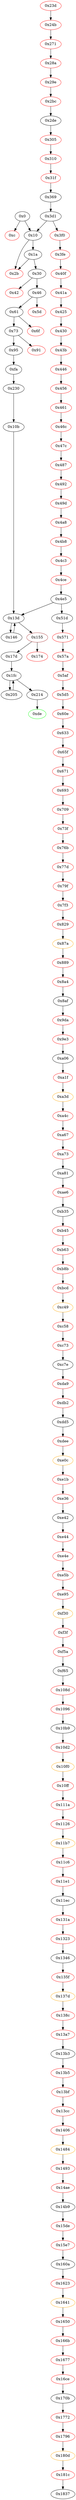 strict digraph "" {
"0x137d" [color=orange, fillcolor=white, id="0x137d", style=filled, tooltip="Block 0x137d\n[0x137d:0x138b]\n---\nPredecessors: [0x135f]\nSuccessors: [0x138c]\n---\n0x137d PUSH1 0x0\n0x137f DUP1\n0x1380 REVERT\n0x1381 JUMPDEST\n0x1382 POP\n0x1383 GAS\n0x1384 CALL\n0x1385 ISZERO\n0x1386 DUP1\n0x1387 ISZERO\n0x1388 PUSH2 0xfb1\n0x138b JUMPI\n---\n0x137d: V1727 = 0x0\n0x1380: REVERT 0x0 0x0\n0x1381: JUMPDEST \n0x1383: V1728 = GAS\n0x1384: V1729 = CALL V1728 S1 S2 S3 S4 S5 S6\n0x1385: V1730 = ISZERO V1729\n0x1387: V1731 = ISZERO V1730\n0x1388: V1732 = 0xfb1\n0x138b: THROWI V1731\n---\nEntry stack: [S9, S8, V1717, 0x20, V1720, V1721, V1720, 0x0, S1, V1724]\nStack pops: 0\nStack additions: [V1730]\nExit stack: []\n\nDef sites:\nS9: {}\nS8: {}\nV1717: {0x1346.0x135c}\n0x20: {0x135f.0x1368}\nV1720: {0x135f.0x136c}\nV1721: {0x135f.0x136f}\nV1720: {0x135f.0x136c}\n0x0: {0x135f.0x1371}\nS1: {}\nV1724: {0x135f.0x1376}\n"];
"0x11ec" [fillcolor=white, id="0x11ec", style=filled, tooltip="Block 0x11ec\n[0x11ec:0x1319]\n---\nPredecessors: [0x11e1]\nSuccessors: [0x131a]\n---\n0x11ec PUSH1 0x40\n0x11ee MLOAD\n0x11ef PUSH3 0x461bcd\n0x11f3 PUSH1 0xe5\n0x11f5 SHL\n0x11f6 DUP2\n0x11f7 MSTORE\n0x11f8 PUSH1 0x4\n0x11fa ADD\n0x11fb DUP1\n0x11fc DUP1\n0x11fd PUSH1 0x20\n0x11ff ADD\n0x1200 DUP3\n0x1201 DUP2\n0x1202 SUB\n0x1203 DUP3\n0x1204 MSTORE\n0x1205 PUSH1 0x27\n0x1207 DUP2\n0x1208 MSTORE\n0x1209 PUSH1 0x20\n0x120b ADD\n0x120c DUP1\n0x120d PUSH2 0x1482\n0x1210 PUSH1 0x27\n0x1212 SWAP2\n0x1213 CODECOPY\n0x1214 PUSH1 0x40\n0x1216 ADD\n0x1217 SWAP2\n0x1218 POP\n0x1219 POP\n0x121a PUSH1 0x40\n0x121c MLOAD\n0x121d DUP1\n0x121e SWAP2\n0x121f SUB\n0x1220 SWAP1\n0x1221 REVERT\n0x1222 JUMPDEST\n0x1223 DUP2\n0x1224 PUSH1 0x40\n0x1226 MLOAD\n0x1227 DUP1\n0x1228 PUSH1 0x40\n0x122a ADD\n0x122b PUSH1 0x40\n0x122d MSTORE\n0x122e DUP1\n0x122f PUSH1 0x14\n0x1231 DUP2\n0x1232 MSTORE\n0x1233 PUSH1 0x20\n0x1235 ADD\n0x1236 PUSH20 0x1c995b5bdd9957db5d5b1d1a57dd1c9d5cdd1959\n0x124b PUSH1 0x62\n0x124d SHL\n0x124e DUP2\n0x124f MSTORE\n0x1250 POP\n0x1251 PUSH1 0x0\n0x1253 DUP1\n0x1254 CALLDATALOAD\n0x1255 PUSH1 0x1\n0x1257 PUSH1 0x1\n0x1259 PUSH1 0xe0\n0x125b SHL\n0x125c SUB\n0x125d NOT\n0x125e AND\n0x125f PUSH1 0x0\n0x1261 CALLDATASIZE\n0x1262 PUSH1 0x40\n0x1264 MLOAD\n0x1265 PUSH1 0x20\n0x1267 ADD\n0x1268 DUP1\n0x1269 DUP5\n0x126a PUSH1 0x1\n0x126c PUSH1 0x1\n0x126e PUSH1 0xe0\n0x1270 SHL\n0x1271 SUB\n0x1272 NOT\n0x1273 AND\n0x1274 PUSH1 0x1\n0x1276 PUSH1 0x1\n0x1278 PUSH1 0xe0\n0x127a SHL\n0x127b SUB\n0x127c NOT\n0x127d AND\n0x127e DUP2\n0x127f MSTORE\n0x1280 PUSH1 0x4\n0x1282 ADD\n0x1283 DUP4\n0x1284 DUP4\n0x1285 DUP1\n0x1286 DUP3\n0x1287 DUP5\n0x1288 CALLDATACOPY\n0x1289 PUSH1 0x40\n0x128b DUP1\n0x128c MLOAD\n0x128d SWAP2\n0x128e SWAP1\n0x128f SWAP4\n0x1290 ADD\n0x1291 DUP2\n0x1292 DUP2\n0x1293 SUB\n0x1294 PUSH1 0x1f\n0x1296 NOT\n0x1297 ADD\n0x1298 DUP3\n0x1299 MSTORE\n0x129a SWAP3\n0x129b DUP4\n0x129c SWAP1\n0x129d MSTORE\n0x129e DUP1\n0x129f MLOAD\n0x12a0 PUSH1 0x20\n0x12a2 SWAP2\n0x12a3 DUP3\n0x12a4 ADD\n0x12a5 SHA3\n0x12a6 PUSH1 0x2\n0x12a8 SLOAD\n0x12a9 PUSH4 0xd253eced\n0x12ae PUSH1 0xe0\n0x12b0 SHL\n0x12b1 DUP6\n0x12b2 MSTORE\n0x12b3 PUSH8 0xffffffffffffffff\n0x12bc DUP13\n0x12bd AND\n0x12be PUSH1 0x4\n0x12c0 DUP7\n0x12c1 ADD\n0x12c2 SWAP1\n0x12c3 DUP2\n0x12c4 MSTORE\n0x12c5 PUSH1 0x44\n0x12c7 DUP7\n0x12c8 ADD\n0x12c9 DUP4\n0x12ca SWAP1\n0x12cb MSTORE\n0x12cc CALLER\n0x12cd PUSH1 0x64\n0x12cf DUP8\n0x12d0 ADD\n0x12d1 DUP2\n0x12d2 SWAP1\n0x12d3 MSTORE\n0x12d4 PUSH1 0x80\n0x12d6 PUSH1 0x24\n0x12d8 DUP9\n0x12d9 ADD\n0x12da SWAP1\n0x12db DUP2\n0x12dc MSTORE\n0x12dd DUP14\n0x12de MLOAD\n0x12df PUSH1 0x84\n0x12e1 DUP10\n0x12e2 ADD\n0x12e3 MSTORE\n0x12e4 DUP14\n0x12e5 MLOAD\n0x12e6 SWAP5\n0x12e7 SWAP13\n0x12e8 POP\n0x12e9 PUSH1 0x1\n0x12eb PUSH1 0x1\n0x12ed PUSH1 0xa0\n0x12ef SHL\n0x12f0 SUB\n0x12f1 SWAP1\n0x12f2 SWAP4\n0x12f3 AND\n0x12f4 SWAP11\n0x12f5 POP\n0x12f6 PUSH4 0xd253eced\n0x12fb SWAP10\n0x12fc POP\n0x12fd DUP14\n0x12fe SWAP9\n0x12ff POP\n0x1300 DUP13\n0x1301 SWAP8\n0x1302 POP\n0x1303 DUP12\n0x1304 SWAP7\n0x1305 SWAP1\n0x1306 SWAP6\n0x1307 POP\n0x1308 SWAP1\n0x1309 SWAP4\n0x130a SWAP2\n0x130b SWAP3\n0x130c PUSH1 0xa4\n0x130e SWAP1\n0x130f SWAP2\n0x1310 ADD\n0x1311 SWAP2\n0x1312 DUP8\n0x1313 ADD\n0x1314 SWAP1\n0x1315 DUP1\n0x1316 DUP4\n0x1317 DUP4\n0x1318 PUSH1 0x0\n---\n0x11ec: V1587 = 0x40\n0x11ee: V1588 = M[0x40]\n0x11ef: V1589 = 0x461bcd\n0x11f3: V1590 = 0xe5\n0x11f5: V1591 = SHL 0xe5 0x461bcd\n0x11f7: M[V1588] = 0x8c379a000000000000000000000000000000000000000000000000000000000\n0x11f8: V1592 = 0x4\n0x11fa: V1593 = ADD 0x4 V1588\n0x11fd: V1594 = 0x20\n0x11ff: V1595 = ADD 0x20 V1593\n0x1202: V1596 = SUB V1595 V1593\n0x1204: M[V1593] = V1596\n0x1205: V1597 = 0x27\n0x1208: M[V1595] = 0x27\n0x1209: V1598 = 0x20\n0x120b: V1599 = ADD 0x20 V1595\n0x120d: V1600 = 0x1482\n0x1210: V1601 = 0x27\n0x1213: CODECOPY V1599 0x1482 0x27\n0x1214: V1602 = 0x40\n0x1216: V1603 = ADD 0x40 V1599\n0x121a: V1604 = 0x40\n0x121c: V1605 = M[0x40]\n0x121f: V1606 = SUB V1603 V1605\n0x1221: REVERT V1605 V1606\n0x1222: JUMPDEST \n0x1224: V1607 = 0x40\n0x1226: V1608 = M[0x40]\n0x1228: V1609 = 0x40\n0x122a: V1610 = ADD 0x40 V1608\n0x122b: V1611 = 0x40\n0x122d: M[0x40] = V1610\n0x122f: V1612 = 0x14\n0x1232: M[V1608] = 0x14\n0x1233: V1613 = 0x20\n0x1235: V1614 = ADD 0x20 V1608\n0x1236: V1615 = 0x1c995b5bdd9957db5d5b1d1a57dd1c9d5cdd1959\n0x124b: V1616 = 0x62\n0x124d: V1617 = SHL 0x62 0x1c995b5bdd9957db5d5b1d1a57dd1c9d5cdd1959\n0x124f: M[V1614] = 0x72656d6f76655f6d756c74695f74727573746564000000000000000000000000\n0x1251: V1618 = 0x0\n0x1254: V1619 = CALLDATALOAD 0x0\n0x1255: V1620 = 0x1\n0x1257: V1621 = 0x1\n0x1259: V1622 = 0xe0\n0x125b: V1623 = SHL 0xe0 0x1\n0x125c: V1624 = SUB 0x100000000000000000000000000000000000000000000000000000000 0x1\n0x125d: V1625 = NOT 0xffffffffffffffffffffffffffffffffffffffffffffffffffffffff\n0x125e: V1626 = AND 0xffffffff00000000000000000000000000000000000000000000000000000000 V1619\n0x125f: V1627 = 0x0\n0x1261: V1628 = CALLDATASIZE\n0x1262: V1629 = 0x40\n0x1264: V1630 = M[0x40]\n0x1265: V1631 = 0x20\n0x1267: V1632 = ADD 0x20 V1630\n0x126a: V1633 = 0x1\n0x126c: V1634 = 0x1\n0x126e: V1635 = 0xe0\n0x1270: V1636 = SHL 0xe0 0x1\n0x1271: V1637 = SUB 0x100000000000000000000000000000000000000000000000000000000 0x1\n0x1272: V1638 = NOT 0xffffffffffffffffffffffffffffffffffffffffffffffffffffffff\n0x1273: V1639 = AND 0xffffffff00000000000000000000000000000000000000000000000000000000 V1626\n0x1274: V1640 = 0x1\n0x1276: V1641 = 0x1\n0x1278: V1642 = 0xe0\n0x127a: V1643 = SHL 0xe0 0x1\n0x127b: V1644 = SUB 0x100000000000000000000000000000000000000000000000000000000 0x1\n0x127c: V1645 = NOT 0xffffffffffffffffffffffffffffffffffffffffffffffffffffffff\n0x127d: V1646 = AND 0xffffffff00000000000000000000000000000000000000000000000000000000 V1639\n0x127f: M[V1632] = V1646\n0x1280: V1647 = 0x4\n0x1282: V1648 = ADD 0x4 V1632\n0x1288: CALLDATACOPY V1648 0x0 V1628\n0x1289: V1649 = 0x40\n0x128c: V1650 = M[0x40]\n0x1290: V1651 = ADD V1648 V1628\n0x1293: V1652 = SUB V1651 V1650\n0x1294: V1653 = 0x1f\n0x1296: V1654 = NOT 0x1f\n0x1297: V1655 = ADD 0xffffffffffffffffffffffffffffffffffffffffffffffffffffffffffffffe0 V1652\n0x1299: M[V1650] = V1655\n0x129d: M[0x40] = V1651\n0x129f: V1656 = M[V1650]\n0x12a0: V1657 = 0x20\n0x12a4: V1658 = ADD 0x20 V1650\n0x12a5: V1659 = SHA3 V1658 V1656\n0x12a6: V1660 = 0x2\n0x12a8: V1661 = S[0x2]\n0x12a9: V1662 = 0xd253eced\n0x12ae: V1663 = 0xe0\n0x12b0: V1664 = SHL 0xe0 0xd253eced\n0x12b2: M[V1651] = 0xd253eced00000000000000000000000000000000000000000000000000000000\n0x12b3: V1665 = 0xffffffffffffffff\n0x12bd: V1666 = AND S1 0xffffffffffffffff\n0x12be: V1667 = 0x4\n0x12c1: V1668 = ADD V1651 0x4\n0x12c4: M[V1668] = V1666\n0x12c5: V1669 = 0x44\n0x12c8: V1670 = ADD V1651 0x44\n0x12cb: M[V1670] = V1659\n0x12cc: V1671 = CALLER\n0x12cd: V1672 = 0x64\n0x12d0: V1673 = ADD V1651 0x64\n0x12d3: M[V1673] = V1671\n0x12d4: V1674 = 0x80\n0x12d6: V1675 = 0x24\n0x12d9: V1676 = ADD V1651 0x24\n0x12dc: M[V1676] = 0x80\n0x12de: V1677 = M[V1608]\n0x12df: V1678 = 0x84\n0x12e2: V1679 = ADD V1651 0x84\n0x12e3: M[V1679] = V1677\n0x12e5: V1680 = M[V1608]\n0x12e9: V1681 = 0x1\n0x12eb: V1682 = 0x1\n0x12ed: V1683 = 0xa0\n0x12ef: V1684 = SHL 0xa0 0x1\n0x12f0: V1685 = SUB 0x10000000000000000000000000000000000000000 0x1\n0x12f3: V1686 = AND V1661 0xffffffffffffffffffffffffffffffffffffffff\n0x12f6: V1687 = 0xd253eced\n0x130c: V1688 = 0xa4\n0x1310: V1689 = ADD V1651 0xa4\n0x1313: V1690 = ADD V1608 0x20\n0x1318: V1691 = 0x0\n---\nEntry stack: []\nStack pops: 0\nStack additions: [0x0, V1690, V1689, V1680, V1680, V1690, V1689, V1676, V1668, V1671, V1659, V1608, S1, 0xd253eced, V1686, V1659, V1608, S1, S0, S1]\nExit stack: []\n\nDef sites:\n"];
"0x1323" [color=red, fillcolor=white, id="0x1323", style=filled, tooltip="Block 0x1323\n[0x1323:0x1345]\n---\nPredecessors: [0x131a]\nSuccessors: [0x1346]\n---\n0x1323 DUP2\n0x1324 DUP2\n0x1325 ADD\n0x1326 MLOAD\n0x1327 DUP4\n0x1328 DUP3\n0x1329 ADD\n0x132a MSTORE\n0x132b PUSH1 0x20\n0x132d ADD\n0x132e PUSH2 0xf36\n0x1331 JUMP\n0x1332 JUMPDEST\n0x1333 POP\n0x1334 POP\n0x1335 POP\n0x1336 POP\n0x1337 SWAP1\n0x1338 POP\n0x1339 SWAP1\n0x133a DUP2\n0x133b ADD\n0x133c SWAP1\n0x133d PUSH1 0x1f\n0x133f AND\n0x1340 DUP1\n0x1341 ISZERO\n0x1342 PUSH2 0xf7b\n0x1345 JUMPI\n---\n0x1325: V1695 = ADD 0x0 V1690\n0x1326: V1696 = M[V1695]\n0x1329: V1697 = ADD 0x0 V1689\n0x132a: M[V1697] = V1696\n0x132b: V1698 = 0x20\n0x132d: V1699 = ADD 0x20 0x0\n0x132e: V1700 = 0xf36\n0x1331: THROW \n0x1332: JUMPDEST \n0x133b: V1701 = ADD S4 S6\n0x133d: V1702 = 0x1f\n0x133f: V1703 = AND 0x1f S4\n0x1341: V1704 = ISZERO V1703\n0x1342: V1705 = 0xf7b\n0x1345: THROWI V1704\n---\nEntry stack: [S19, S18, S17, V1608, V1659, V1686, 0xd253eced, S12, V1608, V1659, V1671, V1668, V1676, V1689, V1690, V1680, V1680, V1689, V1690, 0x0]\nStack pops: 3\nStack additions: [V1703, V1701]\nExit stack: []\n\nDef sites:\nS19: {}\nS18: {}\nS17: {}\nV1608: {0x1222.0x1226}\nV1659: {0x1222.0x12a5}\nV1686: {0x1222.0x12f3}\n0xd253eced: {0x1222.0x12f6}\nS12: {}\nV1608: {0x1222.0x1226}\nV1659: {0x1222.0x12a5}\nV1671: {0x1222.0x12cc}\nV1668: {0x1222.0x12c1}\nV1676: {0x1222.0x12d9}\nV1689: {0x1222.0x1310}\nV1690: {0x1222.0x1313}\nV1680: {0x1222.0x12e5}\nV1680: {0x1222.0x12e5}\nV1689: {0x1222.0x1310}\nV1690: {0x1222.0x1313}\n0x0: {0x1222.0x1318}\n"];
"0x709" [color=red, fillcolor=white, id="0x709", style=filled, tooltip="Block 0x709\n[0x709:0x73e]\n---\nPredecessors: [0x693]\nSuccessors: [0x73f]\n---\n0x709 PUSH1 0x0\n0x70b DUP1\n0x70c REVERT\n0x70d JUMPDEST\n0x70e POP\n0x70f DUP1\n0x710 CALLDATALOAD\n0x711 PUSH8 0xffffffffffffffff\n0x71a AND\n0x71b SWAP1\n0x71c PUSH1 0x20\n0x71e ADD\n0x71f CALLDATALOAD\n0x720 PUSH1 0x1\n0x722 PUSH1 0x1\n0x724 PUSH1 0xa0\n0x726 SHL\n0x727 SUB\n0x728 AND\n0x729 PUSH2 0xb06\n0x72c JUMP\n0x72d JUMPDEST\n0x72e PUSH2 0x125\n0x731 PUSH1 0x4\n0x733 DUP1\n0x734 CALLDATASIZE\n0x735 SUB\n0x736 PUSH1 0x40\n0x738 DUP2\n0x739 LT\n0x73a ISZERO\n0x73b PUSH2 0x35f\n0x73e JUMPI\n---\n0x709: V607 = 0x0\n0x70c: REVERT 0x0 0x0\n0x70d: JUMPDEST \n0x710: V608 = CALLDATALOAD S1\n0x711: V609 = 0xffffffffffffffff\n0x71a: V610 = AND 0xffffffffffffffff V608\n0x71c: V611 = 0x20\n0x71e: V612 = ADD 0x20 S1\n0x71f: V613 = CALLDATALOAD V612\n0x720: V614 = 0x1\n0x722: V615 = 0x1\n0x724: V616 = 0xa0\n0x726: V617 = SHL 0xa0 0x1\n0x727: V618 = SUB 0x10000000000000000000000000000000000000000 0x1\n0x728: V619 = AND 0xffffffffffffffffffffffffffffffffffffffff V613\n0x729: V620 = 0xb06\n0x72c: THROW \n0x72d: JUMPDEST \n0x72e: V621 = 0x125\n0x731: V622 = 0x4\n0x734: V623 = CALLDATASIZE\n0x735: V624 = SUB V623 0x4\n0x736: V625 = 0x40\n0x739: V626 = LT V624 0x40\n0x73a: V627 = ISZERO V626\n0x73b: V628 = 0x35f\n0x73e: THROWI V627\n---\nEntry stack: [0x125, 0x4, V602]\nStack pops: 0\nStack additions: [V619, V610, V624, 0x4, 0x125]\nExit stack: []\n\nDef sites:\n0x125: {0x6f7.0x6f8}\n0x4: {0x6f7.0x6fb}\nV602: {0x6f7.0x6ff}\n"];
"0x1650" [color=red, fillcolor=white, id="0x1650", style=filled, tooltip="Block 0x1650\n[0x1650:0x166a]\n---\nPredecessors: [0x1641]\nSuccessors: [0x166b]\n---\n0x1650 RETURNDATASIZE\n0x1651 PUSH1 0x0\n0x1653 DUP1\n0x1654 RETURNDATACOPY\n0x1655 RETURNDATASIZE\n0x1656 PUSH1 0x0\n0x1658 REVERT\n0x1659 JUMPDEST\n0x165a POP\n0x165b POP\n0x165c POP\n0x165d POP\n0x165e PUSH1 0x40\n0x1660 MLOAD\n0x1661 RETURNDATASIZE\n0x1662 PUSH1 0x20\n0x1664 DUP2\n0x1665 LT\n0x1666 ISZERO\n0x1667 PUSH2 0x128b\n0x166a JUMPI\n---\n0x1650: V1989 = RETURNDATASIZE\n0x1651: V1990 = 0x0\n0x1654: RETURNDATACOPY 0x0 0x0 V1989\n0x1655: V1991 = RETURNDATASIZE\n0x1656: V1992 = 0x0\n0x1658: REVERT 0x0 V1991\n0x1659: JUMPDEST \n0x165e: V1993 = 0x40\n0x1660: V1994 = M[0x40]\n0x1661: V1995 = RETURNDATASIZE\n0x1662: V1996 = 0x20\n0x1665: V1997 = LT V1995 0x20\n0x1666: V1998 = ISZERO V1997\n0x1667: V1999 = 0x128b\n0x166a: THROWI V1998\n---\nEntry stack: [V1986]\nStack pops: 0\nStack additions: [V1995, V1994]\nExit stack: []\n\nDef sites:\nV1986: {0x1645.0x1649}\n"];
"0x492" [color=red, fillcolor=white, id="0x492", style=filled, tooltip="Block 0x492\n[0x492:0x49c]\n---\nPredecessors: [0x487]\nSuccessors: [0x49d]\n---\n0x492 DUP1\n0x493 PUSH4 0x632f751c\n0x498 EQ\n0x499 PUSH2 0x218\n0x49c JUMPI\n---\n0x493: V389 = 0x632f751c\n0x498: V390 = EQ 0x632f751c S0\n0x499: V391 = 0x218\n0x49c: THROWI V390\n---\nEntry stack: [S0]\nStack pops: 1\nStack additions: [S0]\nExit stack: [S0]\n\nDef sites:\nS0: {}\n"];
"0x9e3" [color=red, fillcolor=white, id="0x9e3", style=filled, tooltip="Block 0x9e3\n[0x9e3:0xa05]\n---\nPredecessors: [0x9da]\nSuccessors: [0xa06]\n---\n0x9e3 DUP2\n0x9e4 DUP2\n0x9e5 ADD\n0x9e6 MLOAD\n0x9e7 DUP4\n0x9e8 DUP3\n0x9e9 ADD\n0x9ea MSTORE\n0x9eb PUSH1 0x20\n0x9ed ADD\n0x9ee PUSH2 0x5f6\n0x9f1 JUMP\n0x9f2 JUMPDEST\n0x9f3 POP\n0x9f4 POP\n0x9f5 POP\n0x9f6 POP\n0x9f7 SWAP1\n0x9f8 POP\n0x9f9 SWAP1\n0x9fa DUP2\n0x9fb ADD\n0x9fc SWAP1\n0x9fd PUSH1 0x1f\n0x9ff AND\n0xa00 DUP1\n0xa01 ISZERO\n0xa02 PUSH2 0x63b\n0xa05 JUMPI\n---\n0x9e5: V867 = ADD 0x0 V862\n0x9e6: V868 = M[V867]\n0x9e9: V869 = ADD 0x0 V861\n0x9ea: M[V869] = V868\n0x9eb: V870 = 0x20\n0x9ed: V871 = ADD 0x20 0x0\n0x9ee: V872 = 0x5f6\n0x9f1: THROW \n0x9f2: JUMPDEST \n0x9fb: V873 = ADD S4 S6\n0x9fd: V874 = 0x1f\n0x9ff: V875 = AND 0x1f S4\n0xa01: V876 = ISZERO V875\n0xa02: V877 = 0x63b\n0xa05: THROWI V876\n---\nEntry stack: [S19, S18, S17, V780, V831, V858, 0xd253eced, S12, V780, V831, V843, V840, V848, V861, V862, V852, V852, V861, V862, 0x0]\nStack pops: 3\nStack additions: [V875, V873]\nExit stack: []\n\nDef sites:\nS19: {}\nS18: {}\nS17: {}\nV780: {0x8e5.0x8e9}\nV831: {0x8e5.0x965}\nV858: {0x8e5.0x9b3}\n0xd253eced: {0x8e5.0x9b6}\nS12: {}\nV780: {0x8e5.0x8e9}\nV831: {0x8e5.0x965}\nV843: {0x8e5.0x98c}\nV840: {0x8e5.0x981}\nV848: {0x8e5.0x999}\nV861: {0x8e5.0x9d0}\nV862: {0x8e5.0x9d3}\nV852: {0x8e5.0x9a5}\nV852: {0x8e5.0x9a5}\nV861: {0x8e5.0x9d0}\nV862: {0x8e5.0x9d3}\n0x0: {0x8e5.0x9d8}\n"];
"0xb63" [color=red, fillcolor=white, id="0xb63", style=filled, tooltip="Block 0xb63\n[0xb63:0xb8a]\n---\nPredecessors: [0xb45]\nSuccessors: [0xb8b]\n---\n0xb63 JUMPDEST\n0xb64 POP\n0xb65 POP\n0xb66 POP\n0xb67 POP\n0xb68 POP\n0xb69 SWAP1\n0xb6a POP\n0xb6b SWAP1\n0xb6c JUMP\n0xb6d JUMPDEST\n0xb6e PUSH1 0x0\n0xb70 PUSH2 0x794\n0xb73 DUP3\n0xb74 PUSH2 0x709\n0xb77 JUMP\n0xb78 JUMPDEST\n0xb79 SWAP3\n0xb7a SWAP2\n0xb7b POP\n0xb7c POP\n0xb7d JUMP\n0xb7e JUMPDEST\n0xb7f PUSH1 0x1\n0xb81 SLOAD\n0xb82 PUSH1 0x0\n0xb84 SWAP1\n0xb85 DUP3\n0xb86 LT\n0xb87 PUSH2 0x7dd\n0xb8a JUMPI\n---\n0xb63: JUMPDEST \n0xb6c: JUMP S7\n0xb6d: JUMPDEST \n0xb6e: V1002 = 0x0\n0xb70: V1003 = 0x794\n0xb74: V1004 = 0x709\n0xb77: THROW \n0xb78: JUMPDEST \n0xb7d: JUMP S3\n0xb7e: JUMPDEST \n0xb7f: V1005 = 0x1\n0xb81: V1006 = S[0x1]\n0xb82: V1007 = 0x0\n0xb86: V1008 = LT S0 V1006\n0xb87: V1009 = 0x7dd\n0xb8a: THROWI V1008\n---\nEntry stack: [0x60, V974, 0x1, V968, V984, V997, V999]\nStack pops: 51\nStack additions: [0x0, S0]\nExit stack: []\n\nDef sites:\n0x60: {0xb0b.0xb0c}\nV974: {0xb0b.0xb1b}\n0x1: {0xb0b.0xb0e}\nV968: {0xb0b.0xb11}\nV984: {0xb35.0xb39}\nV997: {0xb45.0xb57}\nV999: {0xb45.0xb5b}\n"];
"0x30" [fillcolor=white, id="0x30", style=filled, tooltip="Block 0x30\n[0x30:0x41]\n---\nPredecessors: [0x1a]\nSuccessors: [0x42, 0x46]\n---\n0x30 JUMPDEST\n0x31 PUSH2 0xde\n0x34 PUSH1 0x4\n0x36 DUP1\n0x37 CALLDATASIZE\n0x38 SUB\n0x39 PUSH1 0x40\n0x3b DUP2\n0x3c LT\n0x3d ISZERO\n0x3e PUSH2 0x46\n0x41 JUMPI\n---\n0x30: JUMPDEST \n0x31: V18 = 0xde\n0x34: V19 = 0x4\n0x37: V20 = CALLDATASIZE\n0x38: V21 = SUB V20 0x4\n0x39: V22 = 0x40\n0x3c: V23 = LT V21 0x40\n0x3d: V24 = ISZERO V23\n0x3e: V25 = 0x46\n0x41: JUMPI 0x46 V24\n---\nEntry stack: [V13]\nStack pops: 0\nStack additions: [0xde, 0x4, V21]\nExit stack: [V13, 0xde, 0x4, V21]\n\nDef sites:\nV13: {0x1a.0x1f}\n"];
"0xa06" [fillcolor=white, id="0xa06", style=filled, tooltip="Block 0xa06\n[0xa06:0xa1e]\n---\nPredecessors: [0x9e3]\nSuccessors: [0xa1f]\n---\n0xa06 DUP1\n0xa07 DUP3\n0xa08 SUB\n0xa09 DUP1\n0xa0a MLOAD\n0xa0b PUSH1 0x1\n0xa0d DUP4\n0xa0e PUSH1 0x20\n0xa10 SUB\n0xa11 PUSH2 0x100\n0xa14 EXP\n0xa15 SUB\n0xa16 NOT\n0xa17 AND\n0xa18 DUP2\n0xa19 MSTORE\n0xa1a PUSH1 0x20\n0xa1c ADD\n0xa1d SWAP2\n0xa1e POP\n---\n0xa08: V878 = SUB V873 V875\n0xa0a: V879 = M[V878]\n0xa0b: V880 = 0x1\n0xa0e: V881 = 0x20\n0xa10: V882 = SUB 0x20 V875\n0xa11: V883 = 0x100\n0xa14: V884 = EXP 0x100 V882\n0xa15: V885 = SUB V884 0x1\n0xa16: V886 = NOT V885\n0xa17: V887 = AND V886 V879\n0xa19: M[V878] = V887\n0xa1a: V888 = 0x20\n0xa1c: V889 = ADD 0x20 V878\n---\nEntry stack: [V873, V875]\nStack pops: 2\nStack additions: [V889, S0]\nExit stack: [V889, V875]\n\nDef sites:\nV873: {0x9f2.0x9fb}\nV875: {0x9f2.0x9ff}\n"];
"0x1406" [color=red, fillcolor=white, id="0x1406", style=filled, tooltip="Block 0x1406\n[0x1406:0x1483]\n---\nPredecessors: [0x13cc]\nSuccessors: [0x1484]\n---\n0x1406 INVALID\n0x1407 JUMPDEST\n0x1408 PUSH1 0x20\n0x140a MUL\n0x140b PUSH1 0x20\n0x140d ADD\n0x140e ADD\n0x140f MLOAD\n0x1410 PUSH1 0x40\n0x1412 MLOAD\n0x1413 DUP1\n0x1414 DUP3\n0x1415 PUSH1 0x1\n0x1417 PUSH1 0x1\n0x1419 PUSH1 0xa0\n0x141b SHL\n0x141c SUB\n0x141d AND\n0x141e PUSH1 0x1\n0x1420 PUSH1 0x1\n0x1422 PUSH1 0xa0\n0x1424 SHL\n0x1425 SUB\n0x1426 AND\n0x1427 DUP2\n0x1428 MSTORE\n0x1429 PUSH1 0x20\n0x142b ADD\n0x142c SWAP2\n0x142d POP\n0x142e POP\n0x142f PUSH1 0x40\n0x1431 MLOAD\n0x1432 DUP1\n0x1433 SWAP2\n0x1434 SUB\n0x1435 SWAP1\n0x1436 LOG1\n0x1437 PUSH1 0x1\n0x1439 ADD\n0x143a PUSH2 0xfd1\n0x143d JUMP\n0x143e JUMPDEST\n0x143f PUSH1 0x2\n0x1441 SLOAD\n0x1442 PUSH1 0x40\n0x1444 DUP1\n0x1445 MLOAD\n0x1446 PUSH3 0x9764fd\n0x144a PUSH1 0xe6\n0x144c SHL\n0x144d DUP2\n0x144e MSTORE\n0x144f CALLER\n0x1450 PUSH1 0x4\n0x1452 DUP3\n0x1453 ADD\n0x1454 MSTORE\n0x1455 SWAP1\n0x1456 MLOAD\n0x1457 PUSH1 0x1\n0x1459 PUSH1 0x1\n0x145b PUSH1 0xa0\n0x145d SHL\n0x145e SUB\n0x145f SWAP1\n0x1460 SWAP3\n0x1461 AND\n0x1462 SWAP2\n0x1463 PUSH4 0x25d93f40\n0x1468 SWAP2\n0x1469 PUSH1 0x24\n0x146b DUP1\n0x146c DUP3\n0x146d ADD\n0x146e SWAP3\n0x146f PUSH1 0x20\n0x1471 SWAP3\n0x1472 SWAP1\n0x1473 SWAP2\n0x1474 SWAP1\n0x1475 DUP3\n0x1476 SWAP1\n0x1477 SUB\n0x1478 ADD\n0x1479 DUP2\n0x147a DUP7\n0x147b DUP1\n0x147c EXTCODESIZE\n0x147d ISZERO\n0x147e DUP1\n0x147f ISZERO\n0x1480 PUSH2 0x10a4\n0x1483 JUMPI\n---\n0x1406: INVALID \n0x1407: JUMPDEST \n0x1408: V1768 = 0x20\n0x140a: V1769 = MUL 0x20 S0\n0x140b: V1770 = 0x20\n0x140d: V1771 = ADD 0x20 V1769\n0x140e: V1772 = ADD V1771 S1\n0x140f: V1773 = M[V1772]\n0x1410: V1774 = 0x40\n0x1412: V1775 = M[0x40]\n0x1415: V1776 = 0x1\n0x1417: V1777 = 0x1\n0x1419: V1778 = 0xa0\n0x141b: V1779 = SHL 0xa0 0x1\n0x141c: V1780 = SUB 0x10000000000000000000000000000000000000000 0x1\n0x141d: V1781 = AND 0xffffffffffffffffffffffffffffffffffffffff V1773\n0x141e: V1782 = 0x1\n0x1420: V1783 = 0x1\n0x1422: V1784 = 0xa0\n0x1424: V1785 = SHL 0xa0 0x1\n0x1425: V1786 = SUB 0x10000000000000000000000000000000000000000 0x1\n0x1426: V1787 = AND 0xffffffffffffffffffffffffffffffffffffffff V1781\n0x1428: M[V1775] = V1787\n0x1429: V1788 = 0x20\n0x142b: V1789 = ADD 0x20 V1775\n0x142f: V1790 = 0x40\n0x1431: V1791 = M[0x40]\n0x1434: V1792 = SUB V1789 V1791\n0x1436: LOG V1791 V1792 S2\n0x1437: V1793 = 0x1\n0x1439: V1794 = ADD 0x1 S3\n0x143a: V1795 = 0xfd1\n0x143d: THROW \n0x143e: JUMPDEST \n0x143f: V1796 = 0x2\n0x1441: V1797 = S[0x2]\n0x1442: V1798 = 0x40\n0x1445: V1799 = M[0x40]\n0x1446: V1800 = 0x9764fd\n0x144a: V1801 = 0xe6\n0x144c: V1802 = SHL 0xe6 0x9764fd\n0x144e: M[V1799] = 0x25d93f4000000000000000000000000000000000000000000000000000000000\n0x144f: V1803 = CALLER\n0x1450: V1804 = 0x4\n0x1453: V1805 = ADD V1799 0x4\n0x1454: M[V1805] = V1803\n0x1456: V1806 = M[0x40]\n0x1457: V1807 = 0x1\n0x1459: V1808 = 0x1\n0x145b: V1809 = 0xa0\n0x145d: V1810 = SHL 0xa0 0x1\n0x145e: V1811 = SUB 0x10000000000000000000000000000000000000000 0x1\n0x1461: V1812 = AND V1797 0xffffffffffffffffffffffffffffffffffffffff\n0x1463: V1813 = 0x25d93f40\n0x1469: V1814 = 0x24\n0x146d: V1815 = ADD V1799 0x24\n0x146f: V1816 = 0x20\n0x1477: V1817 = SUB V1799 V1806\n0x1478: V1818 = ADD V1817 0x24\n0x147c: V1819 = EXTCODESIZE V1812\n0x147d: V1820 = ISZERO V1819\n0x147f: V1821 = ISZERO V1820\n0x1480: V1822 = 0x10a4\n0x1483: THROWI V1821\n---\nEntry stack: [S7, S6, S5, S4, S3, 0xd608480613e6362ec5a75ba9d27cec77b0f14e4ef1e63d3a7de338574add29d3, S1, S0]\nStack pops: 0\nStack additions: [V1794, V1820, V1812, V1806, V1818, V1806, 0x20, V1815, 0x25d93f40, V1812]\nExit stack: []\n\nDef sites:\nS7: {}\nS6: {}\nS5: {}\nS4: {}\nS3: {}\n0xd608480613e6362ec5a75ba9d27cec77b0f14e4ef1e63d3a7de338574add29d3: {0x13da.0x13db}\nS1: {}\nS0: {}\n"];
"0xda9" [color=red, fillcolor=white, id="0xda9", style=filled, tooltip="Block 0xda9\n[0xda9:0xdb1]\n---\nPredecessors: [0xc7e]\nSuccessors: [0xdb2]\n---\n0xda9 JUMPDEST\n0xdaa DUP4\n0xdab DUP2\n0xdac LT\n0xdad ISZERO\n0xdae PUSH2 0x9dd\n0xdb1 JUMPI\n---\n0xda9: JUMPDEST \n0xdac: V1208 = LT 0x0 V1196\n0xdad: V1209 = ISZERO V1208\n0xdae: V1210 = 0x9dd\n0xdb1: THROWI V1209\n---\nEntry stack: [S19, S18, S17, V1124, V1175, V1202, 0xd253eced, S12, V1124, V1175, V1187, V1184, V1192, V1205, V1206, V1196, V1196, V1205, V1206, 0x0]\nStack pops: 4\nStack additions: [S3, S2, S1, S0]\nExit stack: [S19, S18, S17, V1124, V1175, V1202, 0xd253eced, S12, V1124, V1175, V1187, V1184, V1192, V1205, V1206, V1196, V1196, V1205, V1206, 0x0]\n\nDef sites:\nS19: {}\nS18: {}\nS17: {}\nV1124: {0xcb4.0xcb8}\nV1175: {0xcb4.0xd34}\nV1202: {0xcb4.0xd82}\n0xd253eced: {0xcb4.0xd85}\nS12: {}\nV1124: {0xcb4.0xcb8}\nV1175: {0xcb4.0xd34}\nV1187: {0xcb4.0xd5b}\nV1184: {0xcb4.0xd50}\nV1192: {0xcb4.0xd68}\nV1205: {0xcb4.0xd9f}\nV1206: {0xcb4.0xda2}\nV1196: {0xcb4.0xd74}\nV1196: {0xcb4.0xd74}\nV1205: {0xcb4.0xd9f}\nV1206: {0xcb4.0xda2}\n0x0: {0xcb4.0xda7}\n"];
"0x14b9" [fillcolor=white, id="0x14b9", style=filled, tooltip="Block 0x14b9\n[0x14b9:0x15dd]\n---\nPredecessors: [0x14ae]\nSuccessors: [0x15de]\n---\n0x14b9 PUSH1 0x40\n0x14bb MLOAD\n0x14bc PUSH3 0x461bcd\n0x14c0 PUSH1 0xe5\n0x14c2 SHL\n0x14c3 DUP2\n0x14c4 MSTORE\n0x14c5 PUSH1 0x4\n0x14c7 ADD\n0x14c8 DUP1\n0x14c9 DUP1\n0x14ca PUSH1 0x20\n0x14cc ADD\n0x14cd DUP3\n0x14ce DUP2\n0x14cf SUB\n0x14d0 DUP3\n0x14d1 MSTORE\n0x14d2 PUSH1 0x27\n0x14d4 DUP2\n0x14d5 MSTORE\n0x14d6 PUSH1 0x20\n0x14d8 ADD\n0x14d9 DUP1\n0x14da PUSH2 0x1482\n0x14dd PUSH1 0x27\n0x14df SWAP2\n0x14e0 CODECOPY\n0x14e1 PUSH1 0x40\n0x14e3 ADD\n0x14e4 SWAP2\n0x14e5 POP\n0x14e6 POP\n0x14e7 PUSH1 0x40\n0x14e9 MLOAD\n0x14ea DUP1\n0x14eb SWAP2\n0x14ec SUB\n0x14ed SWAP1\n0x14ee REVERT\n0x14ef JUMPDEST\n0x14f0 DUP2\n0x14f1 PUSH1 0x40\n0x14f3 MLOAD\n0x14f4 DUP1\n0x14f5 PUSH1 0x40\n0x14f7 ADD\n0x14f8 PUSH1 0x40\n0x14fa MSTORE\n0x14fb DUP1\n0x14fc PUSH1 0xb\n0x14fe DUP2\n0x14ff MSTORE\n0x1500 PUSH1 0x20\n0x1502 ADD\n0x1503 PUSH11 0x18591917dd1c9d5cdd1959\n0x150f PUSH1 0xaa\n0x1511 SHL\n0x1512 DUP2\n0x1513 MSTORE\n0x1514 POP\n0x1515 PUSH1 0x0\n0x1517 DUP1\n0x1518 CALLDATALOAD\n0x1519 PUSH1 0x1\n0x151b PUSH1 0x1\n0x151d PUSH1 0xe0\n0x151f SHL\n0x1520 SUB\n0x1521 NOT\n0x1522 AND\n0x1523 PUSH1 0x0\n0x1525 CALLDATASIZE\n0x1526 PUSH1 0x40\n0x1528 MLOAD\n0x1529 PUSH1 0x20\n0x152b ADD\n0x152c DUP1\n0x152d DUP5\n0x152e PUSH1 0x1\n0x1530 PUSH1 0x1\n0x1532 PUSH1 0xe0\n0x1534 SHL\n0x1535 SUB\n0x1536 NOT\n0x1537 AND\n0x1538 PUSH1 0x1\n0x153a PUSH1 0x1\n0x153c PUSH1 0xe0\n0x153e SHL\n0x153f SUB\n0x1540 NOT\n0x1541 AND\n0x1542 DUP2\n0x1543 MSTORE\n0x1544 PUSH1 0x4\n0x1546 ADD\n0x1547 DUP4\n0x1548 DUP4\n0x1549 DUP1\n0x154a DUP3\n0x154b DUP5\n0x154c CALLDATACOPY\n0x154d PUSH1 0x40\n0x154f DUP1\n0x1550 MLOAD\n0x1551 SWAP2\n0x1552 SWAP1\n0x1553 SWAP4\n0x1554 ADD\n0x1555 DUP2\n0x1556 DUP2\n0x1557 SUB\n0x1558 PUSH1 0x1f\n0x155a NOT\n0x155b ADD\n0x155c DUP3\n0x155d MSTORE\n0x155e SWAP3\n0x155f DUP4\n0x1560 SWAP1\n0x1561 MSTORE\n0x1562 DUP1\n0x1563 MLOAD\n0x1564 PUSH1 0x20\n0x1566 SWAP2\n0x1567 DUP3\n0x1568 ADD\n0x1569 SHA3\n0x156a PUSH1 0x2\n0x156c SLOAD\n0x156d PUSH4 0xd253eced\n0x1572 PUSH1 0xe0\n0x1574 SHL\n0x1575 DUP6\n0x1576 MSTORE\n0x1577 PUSH8 0xffffffffffffffff\n0x1580 DUP13\n0x1581 AND\n0x1582 PUSH1 0x4\n0x1584 DUP7\n0x1585 ADD\n0x1586 SWAP1\n0x1587 DUP2\n0x1588 MSTORE\n0x1589 PUSH1 0x44\n0x158b DUP7\n0x158c ADD\n0x158d DUP4\n0x158e SWAP1\n0x158f MSTORE\n0x1590 CALLER\n0x1591 PUSH1 0x64\n0x1593 DUP8\n0x1594 ADD\n0x1595 DUP2\n0x1596 SWAP1\n0x1597 MSTORE\n0x1598 PUSH1 0x80\n0x159a PUSH1 0x24\n0x159c DUP9\n0x159d ADD\n0x159e SWAP1\n0x159f DUP2\n0x15a0 MSTORE\n0x15a1 DUP14\n0x15a2 MLOAD\n0x15a3 PUSH1 0x84\n0x15a5 DUP10\n0x15a6 ADD\n0x15a7 MSTORE\n0x15a8 DUP14\n0x15a9 MLOAD\n0x15aa SWAP5\n0x15ab SWAP13\n0x15ac POP\n0x15ad PUSH1 0x1\n0x15af PUSH1 0x1\n0x15b1 PUSH1 0xa0\n0x15b3 SHL\n0x15b4 SUB\n0x15b5 SWAP1\n0x15b6 SWAP4\n0x15b7 AND\n0x15b8 SWAP11\n0x15b9 POP\n0x15ba PUSH4 0xd253eced\n0x15bf SWAP10\n0x15c0 POP\n0x15c1 DUP14\n0x15c2 SWAP9\n0x15c3 POP\n0x15c4 DUP13\n0x15c5 SWAP8\n0x15c6 POP\n0x15c7 DUP12\n0x15c8 SWAP7\n0x15c9 SWAP1\n0x15ca SWAP6\n0x15cb POP\n0x15cc SWAP1\n0x15cd SWAP4\n0x15ce SWAP2\n0x15cf SWAP3\n0x15d0 PUSH1 0xa4\n0x15d2 SWAP1\n0x15d3 SWAP2\n0x15d4 ADD\n0x15d5 SWAP2\n0x15d6 DUP8\n0x15d7 ADD\n0x15d8 SWAP1\n0x15d9 DUP1\n0x15da DUP4\n0x15db DUP4\n0x15dc PUSH1 0x0\n---\n0x14b9: V1843 = 0x40\n0x14bb: V1844 = M[0x40]\n0x14bc: V1845 = 0x461bcd\n0x14c0: V1846 = 0xe5\n0x14c2: V1847 = SHL 0xe5 0x461bcd\n0x14c4: M[V1844] = 0x8c379a000000000000000000000000000000000000000000000000000000000\n0x14c5: V1848 = 0x4\n0x14c7: V1849 = ADD 0x4 V1844\n0x14ca: V1850 = 0x20\n0x14cc: V1851 = ADD 0x20 V1849\n0x14cf: V1852 = SUB V1851 V1849\n0x14d1: M[V1849] = V1852\n0x14d2: V1853 = 0x27\n0x14d5: M[V1851] = 0x27\n0x14d6: V1854 = 0x20\n0x14d8: V1855 = ADD 0x20 V1851\n0x14da: V1856 = 0x1482\n0x14dd: V1857 = 0x27\n0x14e0: CODECOPY V1855 0x1482 0x27\n0x14e1: V1858 = 0x40\n0x14e3: V1859 = ADD 0x40 V1855\n0x14e7: V1860 = 0x40\n0x14e9: V1861 = M[0x40]\n0x14ec: V1862 = SUB V1859 V1861\n0x14ee: REVERT V1861 V1862\n0x14ef: JUMPDEST \n0x14f1: V1863 = 0x40\n0x14f3: V1864 = M[0x40]\n0x14f5: V1865 = 0x40\n0x14f7: V1866 = ADD 0x40 V1864\n0x14f8: V1867 = 0x40\n0x14fa: M[0x40] = V1866\n0x14fc: V1868 = 0xb\n0x14ff: M[V1864] = 0xb\n0x1500: V1869 = 0x20\n0x1502: V1870 = ADD 0x20 V1864\n0x1503: V1871 = 0x18591917dd1c9d5cdd1959\n0x150f: V1872 = 0xaa\n0x1511: V1873 = SHL 0xaa 0x18591917dd1c9d5cdd1959\n0x1513: M[V1870] = 0x6164645f74727573746564000000000000000000000000000000000000000000\n0x1515: V1874 = 0x0\n0x1518: V1875 = CALLDATALOAD 0x0\n0x1519: V1876 = 0x1\n0x151b: V1877 = 0x1\n0x151d: V1878 = 0xe0\n0x151f: V1879 = SHL 0xe0 0x1\n0x1520: V1880 = SUB 0x100000000000000000000000000000000000000000000000000000000 0x1\n0x1521: V1881 = NOT 0xffffffffffffffffffffffffffffffffffffffffffffffffffffffff\n0x1522: V1882 = AND 0xffffffff00000000000000000000000000000000000000000000000000000000 V1875\n0x1523: V1883 = 0x0\n0x1525: V1884 = CALLDATASIZE\n0x1526: V1885 = 0x40\n0x1528: V1886 = M[0x40]\n0x1529: V1887 = 0x20\n0x152b: V1888 = ADD 0x20 V1886\n0x152e: V1889 = 0x1\n0x1530: V1890 = 0x1\n0x1532: V1891 = 0xe0\n0x1534: V1892 = SHL 0xe0 0x1\n0x1535: V1893 = SUB 0x100000000000000000000000000000000000000000000000000000000 0x1\n0x1536: V1894 = NOT 0xffffffffffffffffffffffffffffffffffffffffffffffffffffffff\n0x1537: V1895 = AND 0xffffffff00000000000000000000000000000000000000000000000000000000 V1882\n0x1538: V1896 = 0x1\n0x153a: V1897 = 0x1\n0x153c: V1898 = 0xe0\n0x153e: V1899 = SHL 0xe0 0x1\n0x153f: V1900 = SUB 0x100000000000000000000000000000000000000000000000000000000 0x1\n0x1540: V1901 = NOT 0xffffffffffffffffffffffffffffffffffffffffffffffffffffffff\n0x1541: V1902 = AND 0xffffffff00000000000000000000000000000000000000000000000000000000 V1895\n0x1543: M[V1888] = V1902\n0x1544: V1903 = 0x4\n0x1546: V1904 = ADD 0x4 V1888\n0x154c: CALLDATACOPY V1904 0x0 V1884\n0x154d: V1905 = 0x40\n0x1550: V1906 = M[0x40]\n0x1554: V1907 = ADD V1904 V1884\n0x1557: V1908 = SUB V1907 V1906\n0x1558: V1909 = 0x1f\n0x155a: V1910 = NOT 0x1f\n0x155b: V1911 = ADD 0xffffffffffffffffffffffffffffffffffffffffffffffffffffffffffffffe0 V1908\n0x155d: M[V1906] = V1911\n0x1561: M[0x40] = V1907\n0x1563: V1912 = M[V1906]\n0x1564: V1913 = 0x20\n0x1568: V1914 = ADD 0x20 V1906\n0x1569: V1915 = SHA3 V1914 V1912\n0x156a: V1916 = 0x2\n0x156c: V1917 = S[0x2]\n0x156d: V1918 = 0xd253eced\n0x1572: V1919 = 0xe0\n0x1574: V1920 = SHL 0xe0 0xd253eced\n0x1576: M[V1907] = 0xd253eced00000000000000000000000000000000000000000000000000000000\n0x1577: V1921 = 0xffffffffffffffff\n0x1581: V1922 = AND S1 0xffffffffffffffff\n0x1582: V1923 = 0x4\n0x1585: V1924 = ADD V1907 0x4\n0x1588: M[V1924] = V1922\n0x1589: V1925 = 0x44\n0x158c: V1926 = ADD V1907 0x44\n0x158f: M[V1926] = V1915\n0x1590: V1927 = CALLER\n0x1591: V1928 = 0x64\n0x1594: V1929 = ADD V1907 0x64\n0x1597: M[V1929] = V1927\n0x1598: V1930 = 0x80\n0x159a: V1931 = 0x24\n0x159d: V1932 = ADD V1907 0x24\n0x15a0: M[V1932] = 0x80\n0x15a2: V1933 = M[V1864]\n0x15a3: V1934 = 0x84\n0x15a6: V1935 = ADD V1907 0x84\n0x15a7: M[V1935] = V1933\n0x15a9: V1936 = M[V1864]\n0x15ad: V1937 = 0x1\n0x15af: V1938 = 0x1\n0x15b1: V1939 = 0xa0\n0x15b3: V1940 = SHL 0xa0 0x1\n0x15b4: V1941 = SUB 0x10000000000000000000000000000000000000000 0x1\n0x15b7: V1942 = AND V1917 0xffffffffffffffffffffffffffffffffffffffff\n0x15ba: V1943 = 0xd253eced\n0x15d0: V1944 = 0xa4\n0x15d4: V1945 = ADD V1907 0xa4\n0x15d7: V1946 = ADD V1864 0x20\n0x15dc: V1947 = 0x0\n---\nEntry stack: []\nStack pops: 0\nStack additions: [0x0, V1946, V1945, V1936, V1936, V1946, V1945, V1932, V1924, V1927, V1915, V1864, S1, 0xd253eced, V1942, V1915, V1864, S1, S0, S1]\nExit stack: []\n\nDef sites:\n"];
"0xe5b" [color=red, fillcolor=white, id="0xe5b", style=filled, tooltip="Block 0xe5b\n[0xe5b:0xe94]\n---\nPredecessors: [0xe4e]\nSuccessors: [0xe95]\n---\n0xe5b INVALID\n0xe5c JUMPDEST\n0xe5d PUSH1 0x20\n0xe5f MUL\n0xe60 PUSH1 0x20\n0xe62 ADD\n0xe63 ADD\n0xe64 MLOAD\n0xe65 PUSH2 0x1305\n0xe68 JUMP\n0xe69 JUMPDEST\n0xe6a PUSH32 0x2c27eb7d728b178a557834abfbd27e757695f0ea1d14cd572f591f1cf94d92eb\n0xe8b DUP6\n0xe8c DUP3\n0xe8d DUP2\n0xe8e MLOAD\n0xe8f DUP2\n0xe90 LT\n0xe91 PUSH2 0xab2\n0xe94 JUMPI\n---\n0xe5b: INVALID \n0xe5c: JUMPDEST \n0xe5d: V1273 = 0x20\n0xe5f: V1274 = MUL 0x20 S0\n0xe60: V1275 = 0x20\n0xe62: V1276 = ADD 0x20 V1274\n0xe63: V1277 = ADD V1276 S1\n0xe64: V1278 = M[V1277]\n0xe65: V1279 = 0x1305\n0xe68: THROW \n0xe69: JUMPDEST \n0xe6a: V1280 = 0x2c27eb7d728b178a557834abfbd27e757695f0ea1d14cd572f591f1cf94d92eb\n0xe8e: V1281 = M[S4]\n0xe90: V1282 = LT S0 V1281\n0xe91: V1283 = 0xab2\n0xe94: THROWI V1282\n---\nEntry stack: [S7, S6, S5, S4, 0x0, 0xa85, S1, 0x0]\nStack pops: 0\nStack additions: [V1278, S0, S4, 0x2c27eb7d728b178a557834abfbd27e757695f0ea1d14cd572f591f1cf94d92eb, S0, S1, S2, S3, S4]\nExit stack: []\n\nDef sites:\nS7: {}\nS6: {}\nS5: {}\nS4: {}\n0x0: {0xe42.0xe42}\n0xa85: {0xe4e.0xe4e}\nS1: {}\n0x0: {0xe42.0xe42}\n"];
"0x1796" [color=red, fillcolor=white, id="0x1796", style=filled, tooltip="Block 0x1796\n[0x1796:0x180c]\n---\nPredecessors: [0x1772]\nSuccessors: [0x180d]\n---\n0x1796 PUSH2 0x138e\n0x1799 JUMP\n0x179a JUMPDEST\n0x179b PUSH1 0x1\n0x179d PUSH1 0x1\n0x179f PUSH1 0xa0\n0x17a1 SHL\n0x17a2 SUB\n0x17a3 DUP2\n0x17a4 AND\n0x17a5 PUSH1 0x0\n0x17a7 DUP2\n0x17a8 DUP2\n0x17a9 MSTORE\n0x17aa PUSH1 0x20\n0x17ac DUP2\n0x17ad DUP2\n0x17ae MSTORE\n0x17af PUSH1 0x40\n0x17b1 SWAP2\n0x17b2 DUP3\n0x17b3 SWAP1\n0x17b4 SHA3\n0x17b5 DUP1\n0x17b6 SLOAD\n0x17b7 PUSH1 0xff\n0x17b9 NOT\n0x17ba AND\n0x17bb SWAP1\n0x17bc SSTORE\n0x17bd DUP2\n0x17be MLOAD\n0x17bf PUSH4 0xedefe12d\n0x17c4 PUSH1 0xe0\n0x17c6 SHL\n0x17c7 DUP2\n0x17c8 MSTORE\n0x17c9 PUSH1 0x1\n0x17cb PUSH1 0x4\n0x17cd DUP3\n0x17ce ADD\n0x17cf MSTORE\n0x17d0 PUSH1 0x24\n0x17d2 DUP2\n0x17d3 ADD\n0x17d4 SWAP4\n0x17d5 SWAP1\n0x17d6 SWAP4\n0x17d7 MSTORE\n0x17d8 SWAP1\n0x17d9 MLOAD\n0x17da PUSH20 0x493163ff05664a1add5f87374ef78940ae33bc4\n0x17ef SWAP3\n0x17f0 PUSH4 0xedefe12d\n0x17f5 SWAP3\n0x17f6 PUSH1 0x44\n0x17f8 DUP1\n0x17f9 DUP4\n0x17fa ADD\n0x17fb SWAP4\n0x17fc SWAP2\n0x17fd SWAP3\n0x17fe DUP3\n0x17ff SWAP1\n0x1800 SUB\n0x1801 ADD\n0x1802 DUP2\n0x1803 DUP7\n0x1804 DUP1\n0x1805 EXTCODESIZE\n0x1806 ISZERO\n0x1807 DUP1\n0x1808 ISZERO\n0x1809 PUSH2 0x142d\n0x180c JUMPI\n---\n0x1796: V2093 = 0x138e\n0x1799: THROW \n0x179a: JUMPDEST \n0x179b: V2094 = 0x1\n0x179d: V2095 = 0x1\n0x179f: V2096 = 0xa0\n0x17a1: V2097 = SHL 0xa0 0x1\n0x17a2: V2098 = SUB 0x10000000000000000000000000000000000000000 0x1\n0x17a4: V2099 = AND S0 0xffffffffffffffffffffffffffffffffffffffff\n0x17a5: V2100 = 0x0\n0x17a9: M[0x0] = V2099\n0x17aa: V2101 = 0x20\n0x17ae: M[0x20] = 0x0\n0x17af: V2102 = 0x40\n0x17b4: V2103 = SHA3 0x0 0x40\n0x17b6: V2104 = S[V2103]\n0x17b7: V2105 = 0xff\n0x17b9: V2106 = NOT 0xff\n0x17ba: V2107 = AND 0xffffffffffffffffffffffffffffffffffffffffffffffffffffffffffffff00 V2104\n0x17bc: S[V2103] = V2107\n0x17be: V2108 = M[0x40]\n0x17bf: V2109 = 0xedefe12d\n0x17c4: V2110 = 0xe0\n0x17c6: V2111 = SHL 0xe0 0xedefe12d\n0x17c8: M[V2108] = 0xedefe12d00000000000000000000000000000000000000000000000000000000\n0x17c9: V2112 = 0x1\n0x17cb: V2113 = 0x4\n0x17ce: V2114 = ADD V2108 0x4\n0x17cf: M[V2114] = 0x1\n0x17d0: V2115 = 0x24\n0x17d3: V2116 = ADD V2108 0x24\n0x17d7: M[V2116] = V2099\n0x17d9: V2117 = M[0x40]\n0x17da: V2118 = 0x493163ff05664a1add5f87374ef78940ae33bc4\n0x17f0: V2119 = 0xedefe12d\n0x17f6: V2120 = 0x44\n0x17fa: V2121 = ADD V2108 0x44\n0x1800: V2122 = SUB V2108 V2117\n0x1801: V2123 = ADD V2122 0x44\n0x1805: V2124 = EXTCODESIZE 0x493163ff05664a1add5f87374ef78940ae33bc4\n0x1806: V2125 = ISZERO V2124\n0x1808: V2126 = ISZERO V2125\n0x1809: V2127 = 0x142d\n0x180c: THROWI V2126\n---\nEntry stack: [S0]\nStack pops: 0\nStack additions: [V2125, 0x493163ff05664a1add5f87374ef78940ae33bc4, V2117, V2123, V2117, 0x20, V2121, 0xedefe12d, 0x493163ff05664a1add5f87374ef78940ae33bc4, S0]\nExit stack: []\n\nDef sites:\nS0: {}\n"];
"0x10f0" [color=orange, fillcolor=white, id="0x10f0", style=filled, tooltip="Block 0x10f0\n[0x10f0:0x10fe]\n---\nPredecessors: [0x10d2]\nSuccessors: [0x10ff]\n---\n0x10f0 PUSH1 0x0\n0x10f2 DUP1\n0x10f3 REVERT\n0x10f4 JUMPDEST\n0x10f5 POP\n0x10f6 GAS\n0x10f7 CALL\n0x10f8 ISZERO\n0x10f9 DUP1\n0x10fa ISZERO\n0x10fb PUSH2 0xd24\n0x10fe JUMPI\n---\n0x10f0: V1504 = 0x0\n0x10f3: REVERT 0x0 0x0\n0x10f4: JUMPDEST \n0x10f6: V1505 = GAS\n0x10f7: V1506 = CALL V1505 S1 S2 S3 S4 S5 S6\n0x10f8: V1507 = ISZERO V1506\n0x10fa: V1508 = ISZERO V1507\n0x10fb: V1509 = 0xd24\n0x10fe: THROWI V1508\n---\nEntry stack: [S9, S8, V1494, 0x20, V1497, V1498, V1497, 0x0, S1, V1501]\nStack pops: 0\nStack additions: [V1507]\nExit stack: []\n\nDef sites:\nS9: {}\nS8: {}\nV1494: {0x10b9.0x10cf}\n0x20: {0x10d2.0x10db}\nV1497: {0x10d2.0x10df}\nV1498: {0x10d2.0x10e2}\nV1497: {0x10d2.0x10df}\n0x0: {0x10d2.0x10e4}\nS1: {}\nV1501: {0x10d2.0x10e9}\n"];
"0x13bf" [color=red, fillcolor=white, id="0x13bf", style=filled, tooltip="Block 0x13bf\n[0x13bf:0x13cb]\n---\nPredecessors: [0x13b5]\nSuccessors: [0x13cc]\n---\n0x13bf PUSH2 0xff6\n0x13c2 DUP6\n0x13c3 DUP3\n0x13c4 DUP2\n0x13c5 MLOAD\n0x13c6 DUP2\n0x13c7 LT\n0x13c8 PUSH2 0xfe9\n0x13cb JUMPI\n---\n0x13bf: V1753 = 0xff6\n0x13c5: V1754 = M[S4]\n0x13c7: V1755 = LT 0x0 V1754\n0x13c8: V1756 = 0xfe9\n0x13cb: THROWI V1755\n---\nEntry stack: [S4, S3, S2, S1, 0x0]\nStack pops: 5\nStack additions: [S4, S3, S2, S1, S0, 0xff6, S4, S0]\nExit stack: [S4, S3, S2, S1, 0x0, 0xff6, S4, 0x0]\n\nDef sites:\nS4: {}\nS3: {}\nS2: {}\nS1: {}\n0x0: {0x13b3.0x13b3}\n"];
"0x49d" [color=red, fillcolor=white, id="0x49d", style=filled, tooltip="Block 0x49d\n[0x49d:0x4a7]\n---\nPredecessors: [0x492]\nSuccessors: [0x4a8]\n---\n0x49d DUP1\n0x49e PUSH4 0x6ce5edff\n0x4a3 EQ\n0x4a4 PUSH2 0x235\n0x4a7 JUMPI\n---\n0x49e: V392 = 0x6ce5edff\n0x4a3: V393 = EQ 0x6ce5edff S0\n0x4a4: V394 = 0x235\n0x4a7: THROWI V393\n---\nEntry stack: [S0]\nStack pops: 1\nStack additions: [S0]\nExit stack: [S0]\n\nDef sites:\nS0: {}\n"];
"0xe95" [color=red, fillcolor=white, id="0xe95", style=filled, tooltip="Block 0xe95\n[0xe95:0xf2f]\n---\nPredecessors: [0xe5b]\nSuccessors: [0xf30]\n---\n0xe95 INVALID\n0xe96 JUMPDEST\n0xe97 PUSH1 0x20\n0xe99 MUL\n0xe9a PUSH1 0x20\n0xe9c ADD\n0xe9d ADD\n0xe9e MLOAD\n0xe9f PUSH1 0x40\n0xea1 MLOAD\n0xea2 DUP1\n0xea3 DUP3\n0xea4 PUSH1 0x1\n0xea6 PUSH1 0x1\n0xea8 PUSH1 0xa0\n0xeaa SHL\n0xeab SUB\n0xeac AND\n0xead PUSH1 0x1\n0xeaf PUSH1 0x1\n0xeb1 PUSH1 0xa0\n0xeb3 SHL\n0xeb4 SUB\n0xeb5 AND\n0xeb6 DUP2\n0xeb7 MSTORE\n0xeb8 PUSH1 0x20\n0xeba ADD\n0xebb SWAP2\n0xebc POP\n0xebd POP\n0xebe PUSH1 0x40\n0xec0 MLOAD\n0xec1 DUP1\n0xec2 SWAP2\n0xec3 SUB\n0xec4 SWAP1\n0xec5 LOG1\n0xec6 PUSH1 0x1\n0xec8 ADD\n0xec9 PUSH2 0xa60\n0xecc JUMP\n0xecd JUMPDEST\n0xece POP\n0xecf POP\n0xed0 POP\n0xed1 POP\n0xed2 POP\n0xed3 POP\n0xed4 JUMP\n0xed5 JUMPDEST\n0xed6 PUSH1 0x1\n0xed8 SLOAD\n0xed9 SWAP1\n0xeda JUMP\n0xedb JUMPDEST\n0xedc PUSH1 0x0\n0xede PUSH2 0xb01\n0xee1 PUSH2 0xaf1\n0xee4 JUMP\n0xee5 JUMPDEST\n0xee6 SWAP1\n0xee7 POP\n0xee8 SWAP1\n0xee9 JUMP\n0xeea JUMPDEST\n0xeeb PUSH1 0x2\n0xeed SLOAD\n0xeee PUSH1 0x40\n0xef0 DUP1\n0xef1 MLOAD\n0xef2 PUSH3 0x9764fd\n0xef6 PUSH1 0xe6\n0xef8 SHL\n0xef9 DUP2\n0xefa MSTORE\n0xefb CALLER\n0xefc PUSH1 0x4\n0xefe DUP3\n0xeff ADD\n0xf00 MSTORE\n0xf01 SWAP1\n0xf02 MLOAD\n0xf03 PUSH1 0x1\n0xf05 PUSH1 0x1\n0xf07 PUSH1 0xa0\n0xf09 SHL\n0xf0a SUB\n0xf0b SWAP1\n0xf0c SWAP3\n0xf0d AND\n0xf0e SWAP2\n0xf0f PUSH4 0x25d93f40\n0xf14 SWAP2\n0xf15 PUSH1 0x24\n0xf17 DUP1\n0xf18 DUP3\n0xf19 ADD\n0xf1a SWAP3\n0xf1b PUSH1 0x20\n0xf1d SWAP3\n0xf1e SWAP1\n0xf1f SWAP2\n0xf20 SWAP1\n0xf21 DUP3\n0xf22 SWAP1\n0xf23 SUB\n0xf24 ADD\n0xf25 DUP2\n0xf26 DUP7\n0xf27 DUP1\n0xf28 EXTCODESIZE\n0xf29 ISZERO\n0xf2a DUP1\n0xf2b ISZERO\n0xf2c PUSH2 0xb50\n0xf2f JUMPI\n---\n0xe95: INVALID \n0xe96: JUMPDEST \n0xe97: V1284 = 0x20\n0xe99: V1285 = MUL 0x20 S0\n0xe9a: V1286 = 0x20\n0xe9c: V1287 = ADD 0x20 V1285\n0xe9d: V1288 = ADD V1287 S1\n0xe9e: V1289 = M[V1288]\n0xe9f: V1290 = 0x40\n0xea1: V1291 = M[0x40]\n0xea4: V1292 = 0x1\n0xea6: V1293 = 0x1\n0xea8: V1294 = 0xa0\n0xeaa: V1295 = SHL 0xa0 0x1\n0xeab: V1296 = SUB 0x10000000000000000000000000000000000000000 0x1\n0xeac: V1297 = AND 0xffffffffffffffffffffffffffffffffffffffff V1289\n0xead: V1298 = 0x1\n0xeaf: V1299 = 0x1\n0xeb1: V1300 = 0xa0\n0xeb3: V1301 = SHL 0xa0 0x1\n0xeb4: V1302 = SUB 0x10000000000000000000000000000000000000000 0x1\n0xeb5: V1303 = AND 0xffffffffffffffffffffffffffffffffffffffff V1297\n0xeb7: M[V1291] = V1303\n0xeb8: V1304 = 0x20\n0xeba: V1305 = ADD 0x20 V1291\n0xebe: V1306 = 0x40\n0xec0: V1307 = M[0x40]\n0xec3: V1308 = SUB V1305 V1307\n0xec5: LOG V1307 V1308 S2\n0xec6: V1309 = 0x1\n0xec8: V1310 = ADD 0x1 S3\n0xec9: V1311 = 0xa60\n0xecc: THROW \n0xecd: JUMPDEST \n0xed4: JUMP S6\n0xed5: JUMPDEST \n0xed6: V1312 = 0x1\n0xed8: V1313 = S[0x1]\n0xeda: JUMP S0\n0xedb: JUMPDEST \n0xedc: V1314 = 0x0\n0xede: V1315 = 0xb01\n0xee1: V1316 = 0xaf1\n0xee4: THROW \n0xee5: JUMPDEST \n0xee9: JUMP S2\n0xeea: JUMPDEST \n0xeeb: V1317 = 0x2\n0xeed: V1318 = S[0x2]\n0xeee: V1319 = 0x40\n0xef1: V1320 = M[0x40]\n0xef2: V1321 = 0x9764fd\n0xef6: V1322 = 0xe6\n0xef8: V1323 = SHL 0xe6 0x9764fd\n0xefa: M[V1320] = 0x25d93f4000000000000000000000000000000000000000000000000000000000\n0xefb: V1324 = CALLER\n0xefc: V1325 = 0x4\n0xeff: V1326 = ADD V1320 0x4\n0xf00: M[V1326] = V1324\n0xf02: V1327 = M[0x40]\n0xf03: V1328 = 0x1\n0xf05: V1329 = 0x1\n0xf07: V1330 = 0xa0\n0xf09: V1331 = SHL 0xa0 0x1\n0xf0a: V1332 = SUB 0x10000000000000000000000000000000000000000 0x1\n0xf0d: V1333 = AND V1318 0xffffffffffffffffffffffffffffffffffffffff\n0xf0f: V1334 = 0x25d93f40\n0xf15: V1335 = 0x24\n0xf19: V1336 = ADD V1320 0x24\n0xf1b: V1337 = 0x20\n0xf23: V1338 = SUB V1320 V1327\n0xf24: V1339 = ADD V1338 0x24\n0xf28: V1340 = EXTCODESIZE V1333\n0xf29: V1341 = ISZERO V1340\n0xf2b: V1342 = ISZERO V1341\n0xf2c: V1343 = 0xb50\n0xf2f: THROWI V1342\n---\nEntry stack: [S7, S6, S5, S4, S3, 0x2c27eb7d728b178a557834abfbd27e757695f0ea1d14cd572f591f1cf94d92eb, S1, S0]\nStack pops: 0\nStack additions: [V1310, V1313, 0xb01, 0x0, S0, V1341, V1333, V1327, V1339, V1327, 0x20, V1336, 0x25d93f40, V1333]\nExit stack: []\n\nDef sites:\nS7: {}\nS6: {}\nS5: {}\nS4: {}\nS3: {}\n0x2c27eb7d728b178a557834abfbd27e757695f0ea1d14cd572f591f1cf94d92eb: {0xe69.0xe6a}\nS1: {}\nS0: {}\n"];
"0xde" [color=green, fillcolor=white, id="0xde", style=filled, tooltip="Block 0xde\n[0xde:0xf9]\n---\nPredecessors: [0x214]\nSuccessors: []\n---\n0xde JUMPDEST\n0xdf PUSH1 0x40\n0xe1 DUP1\n0xe2 MLOAD\n0xe3 PUSH1 0x1\n0xe5 PUSH1 0x1\n0xe7 PUSH1 0xa0\n0xe9 SHL\n0xea SUB\n0xeb SWAP1\n0xec SWAP3\n0xed AND\n0xee DUP3\n0xef MSTORE\n0xf0 MLOAD\n0xf1 SWAP1\n0xf2 DUP2\n0xf3 SWAP1\n0xf4 SUB\n0xf5 PUSH1 0x20\n0xf7 ADD\n0xf8 SWAP1\n0xf9 RETURN\n---\n0xde: JUMPDEST \n0xdf: V78 = 0x40\n0xe2: V79 = M[0x40]\n0xe3: V80 = 0x1\n0xe5: V81 = 0x1\n0xe7: V82 = 0xa0\n0xe9: V83 = SHL 0xa0 0x1\n0xea: V84 = SUB 0x10000000000000000000000000000000000000000 0x1\n0xed: V85 = AND V126 0xffffffffffffffffffffffffffffffffffffffff\n0xef: M[V79] = V85\n0xf0: V86 = M[0x40]\n0xf4: V87 = SUB V79 V86\n0xf5: V88 = 0x20\n0xf7: V89 = ADD 0x20 V87\n0xf9: RETURN V86 V89\n---\nEntry stack: [V13, V126]\nStack pops: 1\nStack additions: []\nExit stack: [V13]\n\nDef sites:\nV13: {0x1a.0x1f}\nV126: {0x155.0x16b}\n"];
"0x571" [color=red, fillcolor=white, id="0x571", style=filled, tooltip="Block 0x571\n[0x571:0x579]\n---\nPredecessors: [0x51d]\nSuccessors: [0x57a]\n---\n0x571 JUMPDEST\n0x572 DUP4\n0x573 DUP2\n0x574 LT\n0x575 ISZERO\n0x576 PUSH2 0x1a5\n0x579 JUMPI\n---\n0x571: JUMPDEST \n0x574: V465 = LT 0x0 V463\n0x575: V466 = ISZERO V465\n0x576: V467 = 0x1a5\n0x579: THROWI V466\n---\nEntry stack: [S9, V456, V456, V461, V462, V463, V463, V461, V462, 0x0]\nStack pops: 4\nStack additions: [S3, S2, S1, S0]\nExit stack: [S9, V456, V456, V461, V462, V463, V463, V461, V462, 0x0]\n\nDef sites:\nS9: {}\nV456: {0x54d.0x551}\nV456: {0x54d.0x551}\nV461: {0x54d.0x565}\nV462: {0x54d.0x569}\nV463: {0x54d.0x56b}\nV463: {0x54d.0x56b}\nV461: {0x54d.0x565}\nV462: {0x54d.0x569}\n0x0: {0x54d.0x56f}\n"];
"0x60e" [color=red, fillcolor=white, id="0x60e", style=filled, tooltip="Block 0x60e\n[0x60e:0x632]\n---\nPredecessors: [0x5d5]\nSuccessors: [0x633]\n---\n0x60e PUSH1 0x0\n0x610 DUP1\n0x611 REVERT\n0x612 JUMPDEST\n0x613 POP\n0x614 CALLDATALOAD\n0x615 PUSH2 0x805\n0x618 JUMP\n0x619 JUMPDEST\n0x61a PUSH2 0x1fc\n0x61d PUSH2 0x810\n0x620 JUMP\n0x621 JUMPDEST\n0x622 PUSH2 0x125\n0x625 PUSH1 0x4\n0x627 DUP1\n0x628 CALLDATASIZE\n0x629 SUB\n0x62a PUSH1 0x40\n0x62c DUP2\n0x62d LT\n0x62e ISZERO\n0x62f PUSH2 0x253\n0x632 JUMPI\n---\n0x60e: V526 = 0x0\n0x611: REVERT 0x0 0x0\n0x612: JUMPDEST \n0x614: V527 = CALLDATALOAD S1\n0x615: V528 = 0x805\n0x618: THROW \n0x619: JUMPDEST \n0x61a: V529 = 0x1fc\n0x61d: V530 = 0x810\n0x620: THROW \n0x621: JUMPDEST \n0x622: V531 = 0x125\n0x625: V532 = 0x4\n0x628: V533 = CALLDATASIZE\n0x629: V534 = SUB V533 0x4\n0x62a: V535 = 0x40\n0x62d: V536 = LT V534 0x40\n0x62e: V537 = ISZERO V536\n0x62f: V538 = 0x253\n0x632: THROWI V537\n---\nEntry stack: [0x1fc, 0x4, V521]\nStack pops: 0\nStack additions: [V527, 0x1fc, V534, 0x4, 0x125]\nExit stack: []\n\nDef sites:\n0x1fc: {0x5fc.0x5fd}\n0x4: {0x5fc.0x600}\nV521: {0x5fc.0x604}\n"];
"0x61" [fillcolor=white, id="0x61", style=filled, tooltip="Block 0x61\n[0x61:0x6e]\n---\nPredecessors: [0x46]\nSuccessors: [0x6f, 0x73]\n---\n0x61 JUMPDEST\n0x62 DUP3\n0x63 ADD\n0x64 DUP4\n0x65 PUSH1 0x20\n0x67 DUP3\n0x68 ADD\n0x69 GT\n0x6a ISZERO\n0x6b PUSH2 0x73\n0x6e JUMPI\n---\n0x61: JUMPDEST \n0x63: V36 = ADD 0x4 V30\n0x65: V37 = 0x20\n0x68: V38 = ADD V36 0x20\n0x69: V39 = GT V38 V27\n0x6a: V40 = ISZERO V39\n0x6b: V41 = 0x73\n0x6e: JUMPI 0x73 V40\n---\nEntry stack: [V13, 0xde, V27, 0x4, 0x24, V30]\nStack pops: 4\nStack additions: [S3, S2, S1, V36]\nExit stack: [V13, 0xde, V27, 0x4, 0x24, V36]\n\nDef sites:\nV13: {0x1a.0x1f}\n0xde: {0x30.0x31}\nV27: {0x46.0x48}\n0x4: {0x30.0x34}\n0x24: {0x46.0x4d}\nV30: {0x46.0x4f}\n"];
"0xa67" [color=red, fillcolor=white, id="0xa67", style=filled, tooltip="Block 0xa67\n[0xa67:0xa72]\n---\nPredecessors: [0xa4c]\nSuccessors: [0xa73]\n---\n0xa67 PUSH1 0x0\n0xa69 DUP1\n0xa6a REVERT\n0xa6b JUMPDEST\n0xa6c POP\n0xa6d MLOAD\n0xa6e ISZERO\n0xa6f PUSH2 0x702\n0xa72 JUMPI\n---\n0xa67: V916 = 0x0\n0xa6a: REVERT 0x0 0x0\n0xa6b: JUMPDEST \n0xa6d: V917 = M[S1]\n0xa6e: V918 = ISZERO V917\n0xa6f: V919 = 0x702\n0xa72: THROWI V918\n---\nEntry stack: [V910, V911]\nStack pops: 0\nStack additions: []\nExit stack: []\n\nDef sites:\nV910: {0xa55.0xa5c}\nV911: {0xa55.0xa5d}\n"];
"0x10d2" [color=red, fillcolor=white, id="0x10d2", style=filled, tooltip="Block 0x10d2\n[0x10d2:0x10ef]\n---\nPredecessors: [0x10b9]\nSuccessors: [0x10f0]\n---\n0x10d2 JUMPDEST\n0x10d3 POP\n0x10d4 SWAP6\n0x10d5 POP\n0x10d6 POP\n0x10d7 POP\n0x10d8 POP\n0x10d9 POP\n0x10da POP\n0x10db PUSH1 0x20\n0x10dd PUSH1 0x40\n0x10df MLOAD\n0x10e0 DUP1\n0x10e1 DUP4\n0x10e2 SUB\n0x10e3 DUP2\n0x10e4 PUSH1 0x0\n0x10e6 DUP8\n0x10e7 DUP1\n0x10e8 EXTCODESIZE\n0x10e9 ISZERO\n0x10ea DUP1\n0x10eb ISZERO\n0x10ec PUSH2 0xd10\n0x10ef JUMPI\n---\n0x10d2: JUMPDEST \n0x10db: V1495 = 0x20\n0x10dd: V1496 = 0x40\n0x10df: V1497 = M[0x40]\n0x10e2: V1498 = SUB V1494 V1497\n0x10e4: V1499 = 0x0\n0x10e8: V1500 = EXTCODESIZE S9\n0x10e9: V1501 = ISZERO V1500\n0x10eb: V1502 = ISZERO V1501\n0x10ec: V1503 = 0xd10\n0x10ef: THROWI V1502\n---\nEntry stack: [V1494, V1480]\nStack pops: 10\nStack additions: [S9, S8, S1, 0x20, V1497, V1498, V1497, 0x0, S9, V1501]\nExit stack: [S7, S6, V1494, 0x20, V1497, V1498, V1497, 0x0, S7, V1501]\n\nDef sites:\nV1494: {0x10b9.0x10cf}\nV1480: {0x10a5.0x10b2}\n"];
"0x369" [fillcolor=white, id="0x369", style=filled, tooltip="Block 0x369\n[0x369:0x3d0]\n---\nPredecessors: [0x31f]\nSuccessors: [0x3d1]\n---\n0x369 PUSH3 0x193\n0x36d JUMP\n0x36e JUMPDEST\n0x36f PUSH1 0x1\n0x371 PUSH1 0x1\n0x373 PUSH1 0xa0\n0x375 SHL\n0x376 SUB\n0x377 DUP2\n0x378 AND\n0x379 PUSH1 0x0\n0x37b DUP2\n0x37c DUP2\n0x37d MSTORE\n0x37e PUSH1 0x20\n0x380 DUP2\n0x381 SWAP1\n0x382 MSTORE\n0x383 PUSH1 0x40\n0x385 DUP2\n0x386 SHA3\n0x387 DUP1\n0x388 SLOAD\n0x389 PUSH1 0xff\n0x38b NOT\n0x38c AND\n0x38d PUSH1 0x1\n0x38f SWAP1\n0x390 DUP2\n0x391 OR\n0x392 SWAP1\n0x393 SWAP2\n0x394 SSTORE\n0x395 DUP1\n0x396 SLOAD\n0x397 DUP1\n0x398 DUP3\n0x399 ADD\n0x39a DUP3\n0x39b SSTORE\n0x39c SWAP2\n0x39d MSTORE\n0x39e PUSH32 0xb10e2d527612073b26eecdfd717e6a320cf44b4afac2b0732d9fcbe2b7fa0cf6\n0x3bf ADD\n0x3c0 DUP1\n0x3c1 SLOAD\n0x3c2 PUSH1 0x1\n0x3c4 PUSH1 0x1\n0x3c6 PUSH1 0xa0\n0x3c8 SHL\n0x3c9 SUB\n0x3ca NOT\n0x3cb AND\n0x3cc SWAP1\n0x3cd SWAP2\n0x3ce OR\n0x3cf SWAP1\n0x3d0 SSTORE\n---\n0x369: V303 = 0x193\n0x36d: THROW \n0x36e: JUMPDEST \n0x36f: V304 = 0x1\n0x371: V305 = 0x1\n0x373: V306 = 0xa0\n0x375: V307 = SHL 0xa0 0x1\n0x376: V308 = SUB 0x10000000000000000000000000000000000000000 0x1\n0x378: V309 = AND S0 0xffffffffffffffffffffffffffffffffffffffff\n0x379: V310 = 0x0\n0x37d: M[0x0] = V309\n0x37e: V311 = 0x20\n0x382: M[0x20] = 0x0\n0x383: V312 = 0x40\n0x386: V313 = SHA3 0x0 0x40\n0x388: V314 = S[V313]\n0x389: V315 = 0xff\n0x38b: V316 = NOT 0xff\n0x38c: V317 = AND 0xffffffffffffffffffffffffffffffffffffffffffffffffffffffffffffff00 V314\n0x38d: V318 = 0x1\n0x391: V319 = OR 0x1 V317\n0x394: S[V313] = V319\n0x396: V320 = S[0x1]\n0x399: V321 = ADD 0x1 V320\n0x39b: S[0x1] = V321\n0x39d: M[0x0] = 0x1\n0x39e: V322 = 0xb10e2d527612073b26eecdfd717e6a320cf44b4afac2b0732d9fcbe2b7fa0cf6\n0x3bf: V323 = ADD 0xb10e2d527612073b26eecdfd717e6a320cf44b4afac2b0732d9fcbe2b7fa0cf6 V320\n0x3c1: V324 = S[V323]\n0x3c2: V325 = 0x1\n0x3c4: V326 = 0x1\n0x3c6: V327 = 0xa0\n0x3c8: V328 = SHL 0xa0 0x1\n0x3c9: V329 = SUB 0x10000000000000000000000000000000000000000 0x1\n0x3ca: V330 = NOT 0xffffffffffffffffffffffffffffffffffffffff\n0x3cb: V331 = AND 0xffffffffffffffffffffffff0000000000000000000000000000000000000000 V324\n0x3ce: V332 = OR V309 V331\n0x3d0: S[V323] = V332\n---\nEntry stack: [S0]\nStack pops: 0\nStack additions: [S0]\nExit stack: []\n\nDef sites:\nS0: {}\n"];
"0x425" [color=red, fillcolor=white, id="0x425", style=filled, tooltip="Block 0x425\n[0x425:0x42f]\n---\nPredecessors: [0x41a]\nSuccessors: [0x430]\n---\n0x425 DUP1\n0x426 PUSH4 0xced6a89e\n0x42b EQ\n0x42c PUSH2 0x349\n0x42f JUMPI\n---\n0x426: V360 = 0xced6a89e\n0x42b: V361 = EQ 0xced6a89e V350\n0x42c: V362 = 0x349\n0x42f: THROWI V361\n---\nEntry stack: [V350]\nStack pops: 1\nStack additions: [S0]\nExit stack: [V350]\n\nDef sites:\nV350: {0x3fe.0x403}\n"];
"0x430" [color=red, fillcolor=white, id="0x430", style=filled, tooltip="Block 0x430\n[0x430:0x43a]\n---\nPredecessors: [0x425]\nSuccessors: [0x43b]\n---\n0x430 DUP1\n0x431 PUSH4 0xd3780008\n0x436 EQ\n0x437 PUSH2 0x3fd\n0x43a JUMPI\n---\n0x431: V363 = 0xd3780008\n0x436: V364 = EQ 0xd3780008 V350\n0x437: V365 = 0x3fd\n0x43a: THROWI V364\n---\nEntry stack: [V350]\nStack pops: 1\nStack additions: [S0]\nExit stack: [V350]\n\nDef sites:\nV350: {0x3fe.0x403}\n"];
"0x1837" [fillcolor=white, id="0x1837", style=filled, tooltip="Block 0x1837\n[0x1837:0x18f4]\n---\nPredecessors: [0x181c]\nSuccessors: []\n---\n0x1837 PUSH1 0x0\n0x1839 DUP1\n0x183a REVERT\n0x183b JUMPDEST\n0x183c POP\n0x183d POP\n0x183e POP\n0x183f JUMP\n0x1840 INVALID\n0x1841 COINBASE\n0x1842 PUSH5 0x6472657373\n0x1848 MISSING 0x4c\n0x1849 PUSH10 0x73743a6765745f616464\n0x1854 PUSH19 0x6573732c206f7574206f662072616e67656f6e\n0x1868 PUSH13 0x792061207369676e6572206361\n0x1876 PUSH15 0x2063616c6c20696e204d756c746953\n0x1886 PUSH10 0x67546f6f6c73a265627a\n0x1891 PUSH27 0x72305820038e919df4e9057ae56a2188c30e16b2a30e4cd9f637a5\n0x18ad PUSH19 0xf07f6c580965974064736f6c634300050a0032\n0x18c1 LOG2\n0x18c2 PUSH6 0x627a7a723058\n0x18c9 SHA3\n0x18ca MISSING 0xac\n0x18cb MISSING 0xbd\n0x18cc MISSING 0xf6\n0x18cd MISSING 0xe0\n0x18ce MISSING 0x48\n0x18cf MISSING 0x28\n0x18d0 PUSH19 0x590a9ef2bea1628dc8cd3a86396b4f192f20bb\n0x18e4 MISSING 0xd\n0x18e5 MISSING 0xc4\n0x18e6 MISSING 0xb8\n0x18e7 SLT\n0x18e8 MLOAD\n0x18e9 MISSING 0xb7\n0x18ea PUSH5 0x736f6c6343\n0x18f0 STOP\n0x18f1 SDIV\n0x18f2 EXP\n0x18f3 STOP\n0x18f4 ORIGIN\n---\n0x1837: V2145 = 0x0\n0x183a: REVERT 0x0 0x0\n0x183b: JUMPDEST \n0x183f: JUMP S3\n0x1840: INVALID \n0x1841: V2146 = COINBASE\n0x1842: V2147 = 0x6472657373\n0x1848: MISSING 0x4c\n0x1849: V2148 = 0x73743a6765745f616464\n0x1854: V2149 = 0x6573732c206f7574206f662072616e67656f6e\n0x1868: V2150 = 0x792061207369676e6572206361\n0x1876: V2151 = 0x2063616c6c20696e204d756c746953\n0x1886: V2152 = 0x67546f6f6c73a265627a\n0x1891: V2153 = 0x72305820038e919df4e9057ae56a2188c30e16b2a30e4cd9f637a5\n0x18ad: V2154 = 0xf07f6c580965974064736f6c634300050a0032\n0x18c1: LOG 0xf07f6c580965974064736f6c634300050a0032 0x72305820038e919df4e9057ae56a2188c30e16b2a30e4cd9f637a5 0x67546f6f6c73a265627a 0x2063616c6c20696e204d756c746953\n0x18c2: V2155 = 0x627a7a723058\n0x18c9: V2156 = SHA3 0x627a7a723058 0x792061207369676e6572206361\n0x18ca: MISSING 0xac\n0x18cb: MISSING 0xbd\n0x18cc: MISSING 0xf6\n0x18cd: MISSING 0xe0\n0x18ce: MISSING 0x48\n0x18cf: MISSING 0x28\n0x18d0: V2157 = 0x590a9ef2bea1628dc8cd3a86396b4f192f20bb\n0x18e4: MISSING 0xd\n0x18e5: MISSING 0xc4\n0x18e6: MISSING 0xb8\n0x18e7: V2158 = SLT S0 S1\n0x18e8: V2159 = M[V2158]\n0x18e9: MISSING 0xb7\n0x18ea: V2160 = 0x736f6c6343\n0x18f0: STOP \n0x18f1: V2161 = SDIV S0 S1\n0x18f2: V2162 = EXP V2161 S2\n0x18f3: STOP \n0x18f4: V2163 = ORIGIN\n---\nEntry stack: [V2139, V2140]\nStack pops: 0\nStack additions: [0x6472657373, V2146, V2156, 0x6573732c206f7574206f662072616e67656f6e, 0x73743a6765745f616464, 0x590a9ef2bea1628dc8cd3a86396b4f192f20bb, V2159, 0x736f6c6343, V2162, V2163]\nExit stack: []\n\nDef sites:\nV2139: {0x1825.0x182c}\nV2140: {0x1825.0x182d}\n"];
"0x51d" [fillcolor=white, id="0x51d", style=filled, tooltip="Block 0x51d\n[0x51d:0x570]\n---\nPredecessors: [0x4e5]\nSuccessors: [0x571]\n---\n0x51d PUSH1 0x0\n0x51f DUP1\n0x520 REVERT\n0x521 JUMPDEST\n0x522 POP\n0x523 CALLDATALOAD\n0x524 PUSH1 0x1\n0x526 PUSH1 0x1\n0x528 PUSH1 0xa0\n0x52a SHL\n0x52b SUB\n0x52c AND\n0x52d PUSH2 0x709\n0x530 JUMP\n0x531 JUMPDEST\n0x532 PUSH1 0x40\n0x534 DUP1\n0x535 MLOAD\n0x536 SWAP2\n0x537 ISZERO\n0x538 ISZERO\n0x539 DUP3\n0x53a MSTORE\n0x53b MLOAD\n0x53c SWAP1\n0x53d DUP2\n0x53e SWAP1\n0x53f SUB\n0x540 PUSH1 0x20\n0x542 ADD\n0x543 SWAP1\n0x544 RETURN\n0x545 JUMPDEST\n0x546 PUSH2 0x169\n0x549 PUSH2 0x727\n0x54c JUMP\n0x54d JUMPDEST\n0x54e PUSH1 0x40\n0x550 DUP1\n0x551 MLOAD\n0x552 PUSH1 0x20\n0x554 DUP1\n0x555 DUP3\n0x556 MSTORE\n0x557 DUP4\n0x558 MLOAD\n0x559 DUP2\n0x55a DUP4\n0x55b ADD\n0x55c MSTORE\n0x55d DUP4\n0x55e MLOAD\n0x55f SWAP2\n0x560 SWAP3\n0x561 DUP4\n0x562 SWAP3\n0x563 SWAP1\n0x564 DUP4\n0x565 ADD\n0x566 SWAP2\n0x567 DUP6\n0x568 DUP2\n0x569 ADD\n0x56a SWAP2\n0x56b MUL\n0x56c DUP1\n0x56d DUP4\n0x56e DUP4\n0x56f PUSH1 0x0\n---\n0x51d: V436 = 0x0\n0x520: REVERT 0x0 0x0\n0x521: JUMPDEST \n0x523: V437 = CALLDATALOAD S1\n0x524: V438 = 0x1\n0x526: V439 = 0x1\n0x528: V440 = 0xa0\n0x52a: V441 = SHL 0xa0 0x1\n0x52b: V442 = SUB 0x10000000000000000000000000000000000000000 0x1\n0x52c: V443 = AND 0xffffffffffffffffffffffffffffffffffffffff V437\n0x52d: V444 = 0x709\n0x530: THROW \n0x531: JUMPDEST \n0x532: V445 = 0x40\n0x535: V446 = M[0x40]\n0x537: V447 = ISZERO S0\n0x538: V448 = ISZERO V447\n0x53a: M[V446] = V448\n0x53b: V449 = M[0x40]\n0x53f: V450 = SUB V446 V449\n0x540: V451 = 0x20\n0x542: V452 = ADD 0x20 V450\n0x544: RETURN V449 V452\n0x545: JUMPDEST \n0x546: V453 = 0x169\n0x549: V454 = 0x727\n0x54c: THROW \n0x54d: JUMPDEST \n0x54e: V455 = 0x40\n0x551: V456 = M[0x40]\n0x552: V457 = 0x20\n0x556: M[V456] = 0x20\n0x558: V458 = M[S0]\n0x55b: V459 = ADD V456 0x20\n0x55c: M[V459] = V458\n0x55e: V460 = M[S0]\n0x565: V461 = ADD V456 0x40\n0x569: V462 = ADD 0x20 S0\n0x56b: V463 = MUL V460 0x20\n0x56f: V464 = 0x0\n---\nEntry stack: [0x14d, 0x4, V431]\nStack pops: 0\nStack additions: [V443, 0x169, 0x0, V462, V461, V463, V463, V462, V461, V456, V456, S0]\nExit stack: []\n\nDef sites:\n0x14d: {0x50b.0x50c}\n0x4: {0x50b.0x50f}\nV431: {0x50b.0x513}\n"];
"0x446" [color=red, fillcolor=white, id="0x446", style=filled, tooltip="Block 0x446\n[0x446:0x455]\n---\nPredecessors: [0x43b]\nSuccessors: [0x456]\n---\n0x446 PUSH2 0xea\n0x449 JUMP\n0x44a JUMPDEST\n0x44b DUP1\n0x44c PUSH4 0x95589d06\n0x451 EQ\n0x452 PUSH2 0x23d\n0x455 JUMPI\n---\n0x446: V369 = 0xea\n0x449: THROW \n0x44a: JUMPDEST \n0x44c: V370 = 0x95589d06\n0x451: V371 = EQ 0x95589d06 S0\n0x452: V372 = 0x23d\n0x455: THROWI V371\n---\nEntry stack: [V350]\nStack pops: 0\nStack additions: [S0]\nExit stack: []\n\nDef sites:\nV350: {0x3fe.0x403}\n"];
"0x2de" [fillcolor=white, id="0x2de", style=filled, tooltip="Block 0x2de\n[0x2de:0x304]\n---\nPredecessors: [0x2bc]\nSuccessors: [0x305]\n---\n0x2de PUSH1 0x0\n0x2e0 DUP1\n0x2e1 REVERT\n0x2e2 JUMPDEST\n0x2e3 PUSH1 0x2\n0x2e5 DUP1\n0x2e6 SLOAD\n0x2e7 PUSH1 0x1\n0x2e9 PUSH1 0x1\n0x2eb PUSH1 0xa0\n0x2ed SHL\n0x2ee SUB\n0x2ef NOT\n0x2f0 AND\n0x2f1 PUSH1 0x1\n0x2f3 PUSH1 0x1\n0x2f5 PUSH1 0xa0\n0x2f7 SHL\n0x2f8 SUB\n0x2f9 SWAP3\n0x2fa SWAP1\n0x2fb SWAP3\n0x2fc AND\n0x2fd SWAP2\n0x2fe SWAP1\n0x2ff SWAP2\n0x300 OR\n0x301 SWAP1\n0x302 SSTORE\n0x303 PUSH1 0x0\n---\n0x2de: V247 = 0x0\n0x2e1: REVERT 0x0 0x0\n0x2e2: JUMPDEST \n0x2e3: V248 = 0x2\n0x2e6: V249 = S[0x2]\n0x2e7: V250 = 0x1\n0x2e9: V251 = 0x1\n0x2eb: V252 = 0xa0\n0x2ed: V253 = SHL 0xa0 0x1\n0x2ee: V254 = SUB 0x10000000000000000000000000000000000000000 0x1\n0x2ef: V255 = NOT 0xffffffffffffffffffffffffffffffffffffffff\n0x2f0: V256 = AND 0xffffffffffffffffffffffff0000000000000000000000000000000000000000 V249\n0x2f1: V257 = 0x1\n0x2f3: V258 = 0x1\n0x2f5: V259 = 0xa0\n0x2f7: V260 = SHL 0xa0 0x1\n0x2f8: V261 = SUB 0x10000000000000000000000000000000000000000 0x1\n0x2fc: V262 = AND 0xffffffffffffffffffffffffffffffffffffffff S0\n0x300: V263 = OR V262 V256\n0x302: S[0x2] = V263\n0x303: V264 = 0x0\n---\nEntry stack: [S2, V239, V239]\nStack pops: 0\nStack additions: [0x0]\nExit stack: []\n\nDef sites:\nS2: {}\nV239: {0x2c0.0x2c8}\nV239: {0x2c0.0x2c8}\n"];
"0x166b" [color=red, fillcolor=white, id="0x166b", style=filled, tooltip="Block 0x166b\n[0x166b:0x1676]\n---\nPredecessors: [0x1650]\nSuccessors: [0x1677]\n---\n0x166b PUSH1 0x0\n0x166d DUP1\n0x166e REVERT\n0x166f JUMPDEST\n0x1670 POP\n0x1671 MLOAD\n0x1672 ISZERO\n0x1673 PUSH2 0x702\n0x1676 JUMPI\n---\n0x166b: V2000 = 0x0\n0x166e: REVERT 0x0 0x0\n0x166f: JUMPDEST \n0x1671: V2001 = M[S1]\n0x1672: V2002 = ISZERO V2001\n0x1673: V2003 = 0x702\n0x1676: THROWI V2002\n---\nEntry stack: [V1994, V1995]\nStack pops: 0\nStack additions: []\nExit stack: []\n\nDef sites:\nV1994: {0x1659.0x1660}\nV1995: {0x1659.0x1661}\n"];
"0x3fe" [color=red, fillcolor=white, id="0x3fe", style=filled, tooltip="Block 0x3fe\n[0x3fe:0x40e]\n---\nPredecessors: [0x3f0]\nSuccessors: [0x40f]\n---\n0x3fe PUSH1 0x0\n0x400 CALLDATALOAD\n0x401 PUSH1 0xe0\n0x403 SHR\n0x404 DUP1\n0x405 PUSH4 0x95589d06\n0x40a GT\n0x40b PUSH2 0x8c\n0x40e JUMPI\n---\n0x3fe: V347 = 0x0\n0x400: V348 = CALLDATALOAD 0x0\n0x401: V349 = 0xe0\n0x403: V350 = SHR 0xe0 V348\n0x405: V351 = 0x95589d06\n0x40a: V352 = GT 0x95589d06 V350\n0x40b: V353 = 0x8c\n0x40e: THROWI V352\n---\nEntry stack: []\nStack pops: 0\nStack additions: [V350]\nExit stack: [V350]\n\nDef sites:\n"];
"0x43b" [color=red, fillcolor=white, id="0x43b", style=filled, tooltip="Block 0x43b\n[0x43b:0x445]\n---\nPredecessors: [0x430]\nSuccessors: [0x446]\n---\n0x43b DUP1\n0x43c PUSH4 0xedf26d9b\n0x441 EQ\n0x442 PUSH2 0x433\n0x445 JUMPI\n---\n0x43c: V366 = 0xedf26d9b\n0x441: V367 = EQ 0xedf26d9b V350\n0x442: V368 = 0x433\n0x445: THROWI V367\n---\nEntry stack: [V350]\nStack pops: 1\nStack additions: [S0]\nExit stack: [V350]\n\nDef sites:\nV350: {0x3fe.0x403}\n"];
"0x17d" [fillcolor=white, id="0x17d", style=filled, tooltip="Block 0x17d\n[0x17d:0x1fb]\n---\nPredecessors: [0x155]\nSuccessors: [0x1fc]\n---\n0x17d JUMPDEST\n0x17e POP\n0x17f SWAP1\n0x180 POP\n0x181 PUSH32 0x7312b6417ce56b28481806a80bb0c17f5ef3ab138be3bbb7466c223e2685f163\n0x1a2 DUP2\n0x1a3 DUP6\n0x1a4 DUP6\n0x1a5 PUSH1 0x40\n0x1a7 MLOAD\n0x1a8 DUP1\n0x1a9 DUP5\n0x1aa PUSH1 0x1\n0x1ac PUSH1 0x1\n0x1ae PUSH1 0xa0\n0x1b0 SHL\n0x1b1 SUB\n0x1b2 AND\n0x1b3 PUSH1 0x1\n0x1b5 PUSH1 0x1\n0x1b7 PUSH1 0xa0\n0x1b9 SHL\n0x1ba SUB\n0x1bb AND\n0x1bc DUP2\n0x1bd MSTORE\n0x1be PUSH1 0x20\n0x1c0 ADD\n0x1c1 DUP1\n0x1c2 PUSH1 0x20\n0x1c4 ADD\n0x1c5 DUP4\n0x1c6 PUSH1 0x1\n0x1c8 PUSH1 0x1\n0x1ca PUSH1 0xa0\n0x1cc SHL\n0x1cd SUB\n0x1ce AND\n0x1cf PUSH1 0x1\n0x1d1 PUSH1 0x1\n0x1d3 PUSH1 0xa0\n0x1d5 SHL\n0x1d6 SUB\n0x1d7 AND\n0x1d8 DUP2\n0x1d9 MSTORE\n0x1da PUSH1 0x20\n0x1dc ADD\n0x1dd DUP3\n0x1de DUP2\n0x1df SUB\n0x1e0 DUP3\n0x1e1 MSTORE\n0x1e2 DUP5\n0x1e3 DUP2\n0x1e4 DUP2\n0x1e5 MLOAD\n0x1e6 DUP2\n0x1e7 MSTORE\n0x1e8 PUSH1 0x20\n0x1ea ADD\n0x1eb SWAP2\n0x1ec POP\n0x1ed DUP1\n0x1ee MLOAD\n0x1ef SWAP1\n0x1f0 PUSH1 0x20\n0x1f2 ADD\n0x1f3 SWAP1\n0x1f4 PUSH1 0x20\n0x1f6 MUL\n0x1f7 DUP1\n0x1f8 DUP4\n0x1f9 DUP4\n0x1fa PUSH1 0x0\n---\n0x17d: JUMPDEST \n0x181: V134 = 0x7312b6417ce56b28481806a80bb0c17f5ef3ab138be3bbb7466c223e2685f163\n0x1a5: V135 = 0x40\n0x1a7: V136 = M[0x40]\n0x1aa: V137 = 0x1\n0x1ac: V138 = 0x1\n0x1ae: V139 = 0xa0\n0x1b0: V140 = SHL 0xa0 0x1\n0x1b1: V141 = SUB 0x10000000000000000000000000000000000000000 0x1\n0x1b2: V142 = AND 0xffffffffffffffffffffffffffffffffffffffff V126\n0x1b3: V143 = 0x1\n0x1b5: V144 = 0x1\n0x1b7: V145 = 0xa0\n0x1b9: V146 = SHL 0xa0 0x1\n0x1ba: V147 = SUB 0x10000000000000000000000000000000000000000 0x1\n0x1bb: V148 = AND 0xffffffffffffffffffffffffffffffffffffffff V142\n0x1bd: M[V136] = V148\n0x1be: V149 = 0x20\n0x1c0: V150 = ADD 0x20 V136\n0x1c2: V151 = 0x20\n0x1c4: V152 = ADD 0x20 V150\n0x1c6: V153 = 0x1\n0x1c8: V154 = 0x1\n0x1ca: V155 = 0xa0\n0x1cc: V156 = SHL 0xa0 0x1\n0x1cd: V157 = SUB 0x10000000000000000000000000000000000000000 0x1\n0x1ce: V158 = AND 0xffffffffffffffffffffffffffffffffffffffff V76\n0x1cf: V159 = 0x1\n0x1d1: V160 = 0x1\n0x1d3: V161 = 0xa0\n0x1d5: V162 = SHL 0xa0 0x1\n0x1d6: V163 = SUB 0x10000000000000000000000000000000000000000 0x1\n0x1d7: V164 = AND 0xffffffffffffffffffffffffffffffffffffffff V158\n0x1d9: M[V152] = V164\n0x1da: V165 = 0x20\n0x1dc: V166 = ADD 0x20 V152\n0x1df: V167 = SUB V166 V136\n0x1e1: M[V150] = V167\n0x1e5: V168 = M[V61]\n0x1e7: M[V166] = V168\n0x1e8: V169 = 0x20\n0x1ea: V170 = ADD 0x20 V166\n0x1ee: V171 = M[V61]\n0x1f0: V172 = 0x20\n0x1f2: V173 = ADD 0x20 V61\n0x1f4: V174 = 0x20\n0x1f6: V175 = MUL 0x20 V171\n0x1fa: V176 = 0x0\n---\nEntry stack: [V13, 0xde, V61, V76, 0x0, 0x0, V126, V127]\nStack pops: 6\nStack additions: [S5, S4, S3, S1, 0x7312b6417ce56b28481806a80bb0c17f5ef3ab138be3bbb7466c223e2685f163, S1, S5, S4, V136, V150, V170, V173, V175, V175, V170, V173, 0x0]\nExit stack: [V13, 0xde, V61, V76, 0x0, V126, 0x7312b6417ce56b28481806a80bb0c17f5ef3ab138be3bbb7466c223e2685f163, V126, V61, V76, V136, V150, V170, V173, V175, V175, V170, V173, 0x0]\n\nDef sites:\nV13: {0x1a.0x1f}\n0xde: {0x30.0x31}\nV61: {0x95.0xa2}\nV76: {0x95.0xd5}\n0x0: {0xfa.0xfb}\n0x0: {0xfa.0xfb}\nV126: {0x155.0x16b}\nV127: {0x155.0x16d}\n"];
"0xf30" [color=orange, fillcolor=white, id="0xf30", style=filled, tooltip="Block 0xf30\n[0xf30:0xf3e]\n---\nPredecessors: [0xe95]\nSuccessors: [0xf3f]\n---\n0xf30 PUSH1 0x0\n0xf32 DUP1\n0xf33 REVERT\n0xf34 JUMPDEST\n0xf35 POP\n0xf36 GAS\n0xf37 STATICCALL\n0xf38 ISZERO\n0xf39 DUP1\n0xf3a ISZERO\n0xf3b PUSH2 0xb64\n0xf3e JUMPI\n---\n0xf30: V1344 = 0x0\n0xf33: REVERT 0x0 0x0\n0xf34: JUMPDEST \n0xf36: V1345 = GAS\n0xf37: V1346 = STATICCALL V1345 S1 S2 S3 S4 S5\n0xf38: V1347 = ISZERO V1346\n0xf3a: V1348 = ISZERO V1347\n0xf3b: V1349 = 0xb64\n0xf3e: THROWI V1348\n---\nEntry stack: [V1333, 0x25d93f40, V1336, 0x20, V1327, V1339, V1327, V1333, V1341]\nStack pops: 0\nStack additions: [V1347]\nExit stack: []\n\nDef sites:\nV1333: {0xeea.0xf0d}\n0x25d93f40: {0xeea.0xf0f}\nV1336: {0xeea.0xf19}\n0x20: {0xeea.0xf1b}\nV1327: {0xeea.0xf02}\nV1339: {0xeea.0xf24}\nV1327: {0xeea.0xf02}\nV1333: {0xeea.0xf0d}\nV1341: {0xeea.0xf29}\n"];
"0x73f" [color=red, fillcolor=white, id="0x73f", style=filled, tooltip="Block 0x73f\n[0x73f:0x76a]\n---\nPredecessors: [0x709]\nSuccessors: [0x76b]\n---\n0x73f PUSH1 0x0\n0x741 DUP1\n0x742 REVERT\n0x743 JUMPDEST\n0x744 PUSH8 0xffffffffffffffff\n0x74d DUP3\n0x74e CALLDATALOAD\n0x74f AND\n0x750 SWAP2\n0x751 SWAP1\n0x752 DUP2\n0x753 ADD\n0x754 SWAP1\n0x755 PUSH1 0x40\n0x757 DUP2\n0x758 ADD\n0x759 PUSH1 0x20\n0x75b DUP3\n0x75c ADD\n0x75d CALLDATALOAD\n0x75e PUSH5 0x100000000\n0x764 DUP2\n0x765 GT\n0x766 ISZERO\n0x767 PUSH2 0x38b\n0x76a JUMPI\n---\n0x73f: V629 = 0x0\n0x742: REVERT 0x0 0x0\n0x743: JUMPDEST \n0x744: V630 = 0xffffffffffffffff\n0x74e: V631 = CALLDATALOAD S1\n0x74f: V632 = AND V631 0xffffffffffffffff\n0x753: V633 = ADD S1 S0\n0x755: V634 = 0x40\n0x758: V635 = ADD S1 0x40\n0x759: V636 = 0x20\n0x75c: V637 = ADD S1 0x20\n0x75d: V638 = CALLDATALOAD V637\n0x75e: V639 = 0x100000000\n0x765: V640 = GT V638 0x100000000\n0x766: V641 = ISZERO V640\n0x767: V642 = 0x38b\n0x76a: THROWI V641\n---\nEntry stack: [0x125, 0x4, V624]\nStack pops: 0\nStack additions: [V638, V635, S1, V633, V632]\nExit stack: []\n\nDef sites:\n0x125: {0x72d.0x72e}\n0x4: {0x72d.0x731}\nV624: {0x72d.0x735}\n"];
"0x1fc" [fillcolor=white, id="0x1fc", style=filled, tooltip="Block 0x1fc\n[0x1fc:0x204]\n---\nPredecessors: [0x17d, 0x205]\nSuccessors: [0x205, 0x214]\n---\n0x1fc JUMPDEST\n0x1fd DUP4\n0x1fe DUP2\n0x1ff LT\n0x200 ISZERO\n0x201 PUSH2 0x214\n0x204 JUMPI\n---\n0x1fc: JUMPDEST \n0x1ff: V177 = LT S0 V175\n0x200: V178 = ISZERO V177\n0x201: V179 = 0x214\n0x204: JUMPI 0x214 V178\n---\nEntry stack: [V13, 0xde, V61, V76, 0x0, V126, 0x7312b6417ce56b28481806a80bb0c17f5ef3ab138be3bbb7466c223e2685f163, V126, V61, V76, V136, V150, V170, V173, V175, V175, V170, V173, S0]\nStack pops: 4\nStack additions: [S3, S2, S1, S0]\nExit stack: [V13, 0xde, V61, V76, 0x0, V126, 0x7312b6417ce56b28481806a80bb0c17f5ef3ab138be3bbb7466c223e2685f163, V126, V61, V76, V136, V150, V170, V173, V175, V175, V170, V173, S0]\n\nDef sites:\nV13: {0x1a.0x1f}\n0xde: {0x30.0x31}\nV61: {0x95.0xa2}\nV76: {0x95.0xd5}\n0x0: {0xfa.0xfb}\nV126: {0x155.0x16b}\n0x7312b6417ce56b28481806a80bb0c17f5ef3ab138be3bbb7466c223e2685f163: {0x17d.0x181}\nV126: {0x155.0x16b}\nV61: {0x95.0xa2}\nV76: {0x95.0xd5}\nV136: {0x17d.0x1a7}\nV150: {0x17d.0x1c0}\nV170: {0x17d.0x1ea}\nV173: {0x17d.0x1f2}\nV175: {0x17d.0x1f6}\nV175: {0x17d.0x1f6}\nV170: {0x17d.0x1ea}\nV173: {0x17d.0x1f2}\nS0: {0x205.0x20f, 0x17d.0x1fa}\n"];
"0x633" [color=red, fillcolor=white, id="0x633", style=filled, tooltip="Block 0x633\n[0x633:0x65e]\n---\nPredecessors: [0x60e]\nSuccessors: [0x65f]\n---\n0x633 PUSH1 0x0\n0x635 DUP1\n0x636 REVERT\n0x637 JUMPDEST\n0x638 PUSH8 0xffffffffffffffff\n0x641 DUP3\n0x642 CALLDATALOAD\n0x643 AND\n0x644 SWAP2\n0x645 SWAP1\n0x646 DUP2\n0x647 ADD\n0x648 SWAP1\n0x649 PUSH1 0x40\n0x64b DUP2\n0x64c ADD\n0x64d PUSH1 0x20\n0x64f DUP3\n0x650 ADD\n0x651 CALLDATALOAD\n0x652 PUSH5 0x100000000\n0x658 DUP2\n0x659 GT\n0x65a ISZERO\n0x65b PUSH2 0x27f\n0x65e JUMPI\n---\n0x633: V539 = 0x0\n0x636: REVERT 0x0 0x0\n0x637: JUMPDEST \n0x638: V540 = 0xffffffffffffffff\n0x642: V541 = CALLDATALOAD S1\n0x643: V542 = AND V541 0xffffffffffffffff\n0x647: V543 = ADD S1 S0\n0x649: V544 = 0x40\n0x64c: V545 = ADD S1 0x40\n0x64d: V546 = 0x20\n0x650: V547 = ADD S1 0x20\n0x651: V548 = CALLDATALOAD V547\n0x652: V549 = 0x100000000\n0x659: V550 = GT V548 0x100000000\n0x65a: V551 = ISZERO V550\n0x65b: V552 = 0x27f\n0x65e: THROWI V551\n---\nEntry stack: [0x125, 0x4, V534]\nStack pops: 0\nStack additions: [V548, V545, S1, V543, V542]\nExit stack: []\n\nDef sites:\n0x125: {0x621.0x622}\n0x4: {0x621.0x625}\nV534: {0x621.0x629}\n"];
"0x305" [color=red, fillcolor=white, id="0x305", style=filled, tooltip="Block 0x305\n[0x305:0x30f]\n---\nPredecessors: [0x2de]\nSuccessors: [0x310]\n---\n0x305 JUMPDEST\n0x306 DUP3\n0x307 MLOAD\n0x308 DUP2\n0x309 LT\n0x30a ISZERO\n0x30b PUSH3 0xff\n0x30f JUMPI\n---\n0x305: JUMPDEST \n0x307: V265 = M[S2]\n0x309: V266 = LT 0x0 V265\n0x30a: V267 = ISZERO V266\n0x30b: V268 = 0xff\n0x30f: THROWI V267\n---\nEntry stack: [0x0]\nStack pops: 3\nStack additions: [S2, S1, S0]\nExit stack: [S1, S0, 0x0]\n\nDef sites:\n0x0: {0x2e2.0x303}\n"];
"0xe44" [color=red, fillcolor=white, id="0xe44", style=filled, tooltip="Block 0xe44\n[0xe44:0xe4d]\n---\nPredecessors: [0xe42]\nSuccessors: [0xe4e]\n---\n0xe44 JUMPDEST\n0xe45 DUP5\n0xe46 MLOAD\n0xe47 DUP2\n0xe48 LT\n0xe49 ISZERO\n0xe4a PUSH2 0xae9\n0xe4d JUMPI\n---\n0xe44: JUMPDEST \n0xe46: V1265 = M[S4]\n0xe48: V1266 = LT 0x0 V1265\n0xe49: V1267 = ISZERO V1266\n0xe4a: V1268 = 0xae9\n0xe4d: THROWI V1267\n---\nEntry stack: [0x0]\nStack pops: 5\nStack additions: [S4, S3, S2, S1, S0]\nExit stack: [S3, S2, S1, S0, 0x0]\n\nDef sites:\n0x0: {0xe42.0xe42}\n"];
"0x15de" [color=red, fillcolor=white, id="0x15de", style=filled, tooltip="Block 0x15de\n[0x15de:0x15e6]\n---\nPredecessors: [0x14b9]\nSuccessors: [0x15e7]\n---\n0x15de JUMPDEST\n0x15df DUP4\n0x15e0 DUP2\n0x15e1 LT\n0x15e2 ISZERO\n0x15e3 PUSH2 0x1212\n0x15e6 JUMPI\n---\n0x15de: JUMPDEST \n0x15e1: V1948 = LT 0x0 V1936\n0x15e2: V1949 = ISZERO V1948\n0x15e3: V1950 = 0x1212\n0x15e6: THROWI V1949\n---\nEntry stack: [S19, S18, S17, V1864, V1915, V1942, 0xd253eced, S12, V1864, V1915, V1927, V1924, V1932, V1945, V1946, V1936, V1936, V1945, V1946, 0x0]\nStack pops: 4\nStack additions: [S3, S2, S1, S0]\nExit stack: [S19, S18, S17, V1864, V1915, V1942, 0xd253eced, S12, V1864, V1915, V1927, V1924, V1932, V1945, V1946, V1936, V1936, V1945, V1946, 0x0]\n\nDef sites:\nS19: {}\nS18: {}\nS17: {}\nV1864: {0x14ef.0x14f3}\nV1915: {0x14ef.0x1569}\nV1942: {0x14ef.0x15b7}\n0xd253eced: {0x14ef.0x15ba}\nS12: {}\nV1864: {0x14ef.0x14f3}\nV1915: {0x14ef.0x1569}\nV1927: {0x14ef.0x1590}\nV1924: {0x14ef.0x1585}\nV1932: {0x14ef.0x159d}\nV1945: {0x14ef.0x15d4}\nV1946: {0x14ef.0x15d7}\nV1936: {0x14ef.0x15a9}\nV1936: {0x14ef.0x15a9}\nV1945: {0x14ef.0x15d4}\nV1946: {0x14ef.0x15d7}\n0x0: {0x14ef.0x15dc}\n"];
"0x10ff" [color=red, fillcolor=white, id="0x10ff", style=filled, tooltip="Block 0x10ff\n[0x10ff:0x1119]\n---\nPredecessors: [0x10f0]\nSuccessors: [0x111a]\n---\n0x10ff RETURNDATASIZE\n0x1100 PUSH1 0x0\n0x1102 DUP1\n0x1103 RETURNDATACOPY\n0x1104 RETURNDATASIZE\n0x1105 PUSH1 0x0\n0x1107 REVERT\n0x1108 JUMPDEST\n0x1109 POP\n0x110a POP\n0x110b POP\n0x110c POP\n0x110d PUSH1 0x40\n0x110f MLOAD\n0x1110 RETURNDATASIZE\n0x1111 PUSH1 0x20\n0x1113 DUP2\n0x1114 LT\n0x1115 ISZERO\n0x1116 PUSH2 0xd3a\n0x1119 JUMPI\n---\n0x10ff: V1510 = RETURNDATASIZE\n0x1100: V1511 = 0x0\n0x1103: RETURNDATACOPY 0x0 0x0 V1510\n0x1104: V1512 = RETURNDATASIZE\n0x1105: V1513 = 0x0\n0x1107: REVERT 0x0 V1512\n0x1108: JUMPDEST \n0x110d: V1514 = 0x40\n0x110f: V1515 = M[0x40]\n0x1110: V1516 = RETURNDATASIZE\n0x1111: V1517 = 0x20\n0x1114: V1518 = LT V1516 0x20\n0x1115: V1519 = ISZERO V1518\n0x1116: V1520 = 0xd3a\n0x1119: THROWI V1519\n---\nEntry stack: [V1507]\nStack pops: 0\nStack additions: [V1516, V1515]\nExit stack: []\n\nDef sites:\nV1507: {0x10f4.0x10f8}\n"];
"0x57a" [color=red, fillcolor=white, id="0x57a", style=filled, tooltip="Block 0x57a\n[0x57a:0x5ae]\n---\nPredecessors: [0x571]\nSuccessors: [0x5af]\n---\n0x57a DUP2\n0x57b DUP2\n0x57c ADD\n0x57d MLOAD\n0x57e DUP4\n0x57f DUP3\n0x580 ADD\n0x581 MSTORE\n0x582 PUSH1 0x20\n0x584 ADD\n0x585 PUSH2 0x18d\n0x588 JUMP\n0x589 JUMPDEST\n0x58a POP\n0x58b POP\n0x58c POP\n0x58d POP\n0x58e SWAP1\n0x58f POP\n0x590 ADD\n0x591 SWAP3\n0x592 POP\n0x593 POP\n0x594 POP\n0x595 PUSH1 0x40\n0x597 MLOAD\n0x598 DUP1\n0x599 SWAP2\n0x59a SUB\n0x59b SWAP1\n0x59c RETURN\n0x59d JUMPDEST\n0x59e PUSH2 0x14d\n0x5a1 PUSH1 0x4\n0x5a3 DUP1\n0x5a4 CALLDATASIZE\n0x5a5 SUB\n0x5a6 PUSH1 0x20\n0x5a8 DUP2\n0x5a9 LT\n0x5aa ISZERO\n0x5ab PUSH2 0x1cf\n0x5ae JUMPI\n---\n0x57c: V468 = ADD 0x0 V462\n0x57d: V469 = M[V468]\n0x580: V470 = ADD 0x0 V461\n0x581: M[V470] = V469\n0x582: V471 = 0x20\n0x584: V472 = ADD 0x20 0x0\n0x585: V473 = 0x18d\n0x588: THROW \n0x589: JUMPDEST \n0x590: V474 = ADD S4 S6\n0x595: V475 = 0x40\n0x597: V476 = M[0x40]\n0x59a: V477 = SUB V474 V476\n0x59c: RETURN V476 V477\n0x59d: JUMPDEST \n0x59e: V478 = 0x14d\n0x5a1: V479 = 0x4\n0x5a4: V480 = CALLDATASIZE\n0x5a5: V481 = SUB V480 0x4\n0x5a6: V482 = 0x20\n0x5a9: V483 = LT V481 0x20\n0x5aa: V484 = ISZERO V483\n0x5ab: V485 = 0x1cf\n0x5ae: THROWI V484\n---\nEntry stack: [S9, V456, V456, V461, V462, V463, V463, V461, V462, 0x0]\nStack pops: 6\nStack additions: [V481, 0x4, 0x14d]\nExit stack: []\n\nDef sites:\nS9: {}\nV456: {0x54d.0x551}\nV456: {0x54d.0x551}\nV461: {0x54d.0x565}\nV462: {0x54d.0x569}\nV463: {0x54d.0x56b}\nV463: {0x54d.0x56b}\nV461: {0x54d.0x565}\nV462: {0x54d.0x569}\n0x0: {0x54d.0x56f}\n"];
"0x42" [color=red, fillcolor=white, id="0x42", style=filled, tooltip="Block 0x42\n[0x42:0x45]\n---\nPredecessors: [0x30]\nSuccessors: []\n---\n0x42 PUSH1 0x0\n0x44 DUP1\n0x45 REVERT\n---\n0x42: V26 = 0x0\n0x45: REVERT 0x0 0x0\n---\nEntry stack: [V13, 0xde, 0x4, V21]\nStack pops: 0\nStack additions: []\nExit stack: [V13, 0xde, 0x4, V21]\n\nDef sites:\nV13: {0x1a.0x1f}\n0xde: {0x30.0x31}\n0x4: {0x30.0x34}\nV21: {0x30.0x38}\n"];
"0x10" [fillcolor=white, id="0x10", style=filled, tooltip="Block 0x10\n[0x10:0x19]\n---\nPredecessors: [0x0, 0x3d1]\nSuccessors: [0x1a, 0x2b]\n---\n0x10 JUMPDEST\n0x11 POP\n0x12 PUSH1 0x4\n0x14 CALLDATASIZE\n0x15 LT\n0x16 PUSH2 0x2b\n0x19 JUMPI\n---\n0x10: JUMPDEST \n0x12: V6 = 0x4\n0x14: V7 = CALLDATASIZE\n0x15: V8 = LT V7 0x4\n0x16: V9 = 0x2b\n0x19: JUMPI 0x2b V8\n---\nEntry stack: [S0]\nStack pops: 1\nStack additions: []\nExit stack: []\n\nDef sites:\nS0: {0x0.0x5, 0x3e4.0x3e9}\n"];
"0x5af" [color=red, fillcolor=white, id="0x5af", style=filled, tooltip="Block 0x5af\n[0x5af:0x5d4]\n---\nPredecessors: [0x57a]\nSuccessors: [0x5d5]\n---\n0x5af PUSH1 0x0\n0x5b1 DUP1\n0x5b2 REVERT\n0x5b3 JUMPDEST\n0x5b4 POP\n0x5b5 CALLDATALOAD\n0x5b6 PUSH1 0x1\n0x5b8 PUSH1 0x1\n0x5ba PUSH1 0xa0\n0x5bc SHL\n0x5bd SUB\n0x5be AND\n0x5bf PUSH2 0x789\n0x5c2 JUMP\n0x5c3 JUMPDEST\n0x5c4 PUSH2 0x1fc\n0x5c7 PUSH1 0x4\n0x5c9 DUP1\n0x5ca CALLDATASIZE\n0x5cb SUB\n0x5cc PUSH1 0x20\n0x5ce DUP2\n0x5cf LT\n0x5d0 ISZERO\n0x5d1 PUSH2 0x1f5\n0x5d4 JUMPI\n---\n0x5af: V486 = 0x0\n0x5b2: REVERT 0x0 0x0\n0x5b3: JUMPDEST \n0x5b5: V487 = CALLDATALOAD S1\n0x5b6: V488 = 0x1\n0x5b8: V489 = 0x1\n0x5ba: V490 = 0xa0\n0x5bc: V491 = SHL 0xa0 0x1\n0x5bd: V492 = SUB 0x10000000000000000000000000000000000000000 0x1\n0x5be: V493 = AND 0xffffffffffffffffffffffffffffffffffffffff V487\n0x5bf: V494 = 0x789\n0x5c2: THROW \n0x5c3: JUMPDEST \n0x5c4: V495 = 0x1fc\n0x5c7: V496 = 0x4\n0x5ca: V497 = CALLDATASIZE\n0x5cb: V498 = SUB V497 0x4\n0x5cc: V499 = 0x20\n0x5cf: V500 = LT V498 0x20\n0x5d0: V501 = ISZERO V500\n0x5d1: V502 = 0x1f5\n0x5d4: THROWI V501\n---\nEntry stack: [0x14d, 0x4, V481]\nStack pops: 0\nStack additions: [V493, V498, 0x4, 0x1fc]\nExit stack: []\n\nDef sites:\n0x14d: {0x59d.0x59e}\n0x4: {0x59d.0x5a1}\nV481: {0x59d.0x5a5}\n"];
"0x4ce" [color=red, fillcolor=white, id="0x4ce", style=filled, tooltip="Block 0x4ce\n[0x4ce:0x4e4]\n---\nPredecessors: [0x4c3]\nSuccessors: [0x4e5]\n---\n0x4ce JUMPDEST\n0x4cf PUSH1 0x0\n0x4d1 DUP1\n0x4d2 REVERT\n0x4d3 JUMPDEST\n0x4d4 PUSH2 0x125\n0x4d7 PUSH1 0x4\n0x4d9 DUP1\n0x4da CALLDATASIZE\n0x4db SUB\n0x4dc PUSH1 0x40\n0x4de DUP2\n0x4df LT\n0x4e0 ISZERO\n0x4e1 PUSH2 0x105\n0x4e4 JUMPI\n---\n0x4ce: JUMPDEST \n0x4cf: V405 = 0x0\n0x4d2: REVERT 0x0 0x0\n0x4d3: JUMPDEST \n0x4d4: V406 = 0x125\n0x4d7: V407 = 0x4\n0x4da: V408 = CALLDATASIZE\n0x4db: V409 = SUB V408 0x4\n0x4dc: V410 = 0x40\n0x4df: V411 = LT V409 0x40\n0x4e0: V412 = ISZERO V411\n0x4e1: V413 = 0x105\n0x4e4: THROWI V412\n---\nEntry stack: [S0]\nStack pops: 0\nStack additions: [V409, 0x4, 0x125]\nExit stack: []\n\nDef sites:\nS0: {}\n"];
"0x138c" [color=red, fillcolor=white, id="0x138c", style=filled, tooltip="Block 0x138c\n[0x138c:0x13a6]\n---\nPredecessors: [0x137d]\nSuccessors: [0x13a7]\n---\n0x138c RETURNDATASIZE\n0x138d PUSH1 0x0\n0x138f DUP1\n0x1390 RETURNDATACOPY\n0x1391 RETURNDATASIZE\n0x1392 PUSH1 0x0\n0x1394 REVERT\n0x1395 JUMPDEST\n0x1396 POP\n0x1397 POP\n0x1398 POP\n0x1399 POP\n0x139a PUSH1 0x40\n0x139c MLOAD\n0x139d RETURNDATASIZE\n0x139e PUSH1 0x20\n0x13a0 DUP2\n0x13a1 LT\n0x13a2 ISZERO\n0x13a3 PUSH2 0xfc7\n0x13a6 JUMPI\n---\n0x138c: V1733 = RETURNDATASIZE\n0x138d: V1734 = 0x0\n0x1390: RETURNDATACOPY 0x0 0x0 V1733\n0x1391: V1735 = RETURNDATASIZE\n0x1392: V1736 = 0x0\n0x1394: REVERT 0x0 V1735\n0x1395: JUMPDEST \n0x139a: V1737 = 0x40\n0x139c: V1738 = M[0x40]\n0x139d: V1739 = RETURNDATASIZE\n0x139e: V1740 = 0x20\n0x13a1: V1741 = LT V1739 0x20\n0x13a2: V1742 = ISZERO V1741\n0x13a3: V1743 = 0xfc7\n0x13a6: THROWI V1742\n---\nEntry stack: [V1730]\nStack pops: 0\nStack additions: [V1739, V1738]\nExit stack: []\n\nDef sites:\nV1730: {0x1381.0x1385}\n"];
"0x10b9" [fillcolor=white, id="0x10b9", style=filled, tooltip="Block 0x10b9\n[0x10b9:0x10d1]\n---\nPredecessors: [0x1096]\nSuccessors: [0x10d2]\n---\n0x10b9 DUP1\n0x10ba DUP3\n0x10bb SUB\n0x10bc DUP1\n0x10bd MLOAD\n0x10be PUSH1 0x1\n0x10c0 DUP4\n0x10c1 PUSH1 0x20\n0x10c3 SUB\n0x10c4 PUSH2 0x100\n0x10c7 EXP\n0x10c8 SUB\n0x10c9 NOT\n0x10ca AND\n0x10cb DUP2\n0x10cc MSTORE\n0x10cd PUSH1 0x20\n0x10cf ADD\n0x10d0 SWAP2\n0x10d1 POP\n---\n0x10bb: V1483 = SUB V1478 V1480\n0x10bd: V1484 = M[V1483]\n0x10be: V1485 = 0x1\n0x10c1: V1486 = 0x20\n0x10c3: V1487 = SUB 0x20 V1480\n0x10c4: V1488 = 0x100\n0x10c7: V1489 = EXP 0x100 V1487\n0x10c8: V1490 = SUB V1489 0x1\n0x10c9: V1491 = NOT V1490\n0x10ca: V1492 = AND V1491 V1484\n0x10cc: M[V1483] = V1492\n0x10cd: V1493 = 0x20\n0x10cf: V1494 = ADD 0x20 V1483\n---\nEntry stack: [V1478, V1480]\nStack pops: 2\nStack additions: [V1494, S0]\nExit stack: [V1494, V1480]\n\nDef sites:\nV1478: {0x10a5.0x10ae}\nV1480: {0x10a5.0x10b2}\n"];
"0x205" [fillcolor=white, id="0x205", style=filled, tooltip="Block 0x205\n[0x205:0x213]\n---\nPredecessors: [0x1fc]\nSuccessors: [0x1fc]\n---\n0x205 DUP2\n0x206 DUP2\n0x207 ADD\n0x208 MLOAD\n0x209 DUP4\n0x20a DUP3\n0x20b ADD\n0x20c MSTORE\n0x20d PUSH1 0x20\n0x20f ADD\n0x210 PUSH2 0x1fc\n0x213 JUMP\n---\n0x207: V180 = ADD S0 V173\n0x208: V181 = M[V180]\n0x20b: V182 = ADD S0 V170\n0x20c: M[V182] = V181\n0x20d: V183 = 0x20\n0x20f: V184 = ADD 0x20 S0\n0x210: V185 = 0x1fc\n0x213: JUMP 0x1fc\n---\nEntry stack: [V13, 0xde, V61, V76, 0x0, V126, 0x7312b6417ce56b28481806a80bb0c17f5ef3ab138be3bbb7466c223e2685f163, V126, V61, V76, V136, V150, V170, V173, V175, V175, V170, V173, S0]\nStack pops: 3\nStack additions: [S2, S1, V184]\nExit stack: [V13, 0xde, V61, V76, 0x0, V126, 0x7312b6417ce56b28481806a80bb0c17f5ef3ab138be3bbb7466c223e2685f163, V126, V61, V76, V136, V150, V170, V173, V175, V175, V170, V173, V184]\n\nDef sites:\nV13: {0x1a.0x1f}\n0xde: {0x30.0x31}\nV61: {0x95.0xa2}\nV76: {0x95.0xd5}\n0x0: {0xfa.0xfb}\nV126: {0x155.0x16b}\n0x7312b6417ce56b28481806a80bb0c17f5ef3ab138be3bbb7466c223e2685f163: {0x17d.0x181}\nV126: {0x155.0x16b}\nV61: {0x95.0xa2}\nV76: {0x95.0xd5}\nV136: {0x17d.0x1a7}\nV150: {0x17d.0x1c0}\nV170: {0x17d.0x1ea}\nV173: {0x17d.0x1f2}\nV175: {0x17d.0x1f6}\nV175: {0x17d.0x1f6}\nV170: {0x17d.0x1ea}\nV173: {0x17d.0x1f2}\nS0: {0x205.0x20f, 0x17d.0x1fa}\n"];
"0x461" [color=red, fillcolor=white, id="0x461", style=filled, tooltip="Block 0x461\n[0x461:0x46b]\n---\nPredecessors: [0x456]\nSuccessors: [0x46c]\n---\n0x461 DUP1\n0x462 PUSH4 0xb29baca8\n0x467 EQ\n0x468 PUSH2 0x30b\n0x46b JUMPI\n---\n0x462: V376 = 0xb29baca8\n0x467: V377 = EQ 0xb29baca8 S0\n0x468: V378 = 0x30b\n0x46b: THROWI V377\n---\nEntry stack: [S0]\nStack pops: 1\nStack additions: [S0]\nExit stack: [S0]\n\nDef sites:\nS0: {}\n"];
"0x111a" [color=red, fillcolor=white, id="0x111a", style=filled, tooltip="Block 0x111a\n[0x111a:0x1125]\n---\nPredecessors: [0x10ff]\nSuccessors: [0x1126]\n---\n0x111a PUSH1 0x0\n0x111c DUP1\n0x111d REVERT\n0x111e JUMPDEST\n0x111f POP\n0x1120 MLOAD\n0x1121 ISZERO\n0x1122 PUSH2 0x702\n0x1125 JUMPI\n---\n0x111a: V1521 = 0x0\n0x111d: REVERT 0x0 0x0\n0x111e: JUMPDEST \n0x1120: V1522 = M[S1]\n0x1121: V1523 = ISZERO V1522\n0x1122: V1524 = 0x702\n0x1125: THROWI V1523\n---\nEntry stack: [V1515, V1516]\nStack pops: 0\nStack additions: []\nExit stack: []\n\nDef sites:\nV1515: {0x1108.0x110f}\nV1516: {0x1108.0x1110}\n"];
"0x24b" [color=red, fillcolor=white, id="0x24b", style=filled, tooltip="Block 0x24b\n[0x24b:0x270]\n---\nPredecessors: [0x23d]\nSuccessors: [0x271]\n---\n0x24b PUSH1 0x0\n0x24d DUP1\n0x24e REVERT\n0x24f JUMPDEST\n0x250 POP\n0x251 PUSH1 0x40\n0x253 MLOAD\n0x254 PUSH3 0x1683\n0x258 CODESIZE\n0x259 SUB\n0x25a DUP1\n0x25b PUSH3 0x1683\n0x25f DUP4\n0x260 CODECOPY\n0x261 DUP2\n0x262 DUP2\n0x263 ADD\n0x264 PUSH1 0x40\n0x266 MSTORE\n0x267 PUSH1 0x40\n0x269 DUP2\n0x26a LT\n0x26b ISZERO\n0x26c PUSH3 0x37\n0x270 JUMPI\n---\n0x24b: V198 = 0x0\n0x24e: REVERT 0x0 0x0\n0x24f: JUMPDEST \n0x251: V199 = 0x40\n0x253: V200 = M[0x40]\n0x254: V201 = 0x1683\n0x258: V202 = CODESIZE\n0x259: V203 = SUB V202 0x1683\n0x25b: V204 = 0x1683\n0x260: CODECOPY V200 0x1683 V203\n0x263: V205 = ADD V203 V200\n0x264: V206 = 0x40\n0x266: M[0x40] = V205\n0x267: V207 = 0x40\n0x26a: V208 = LT V203 0x40\n0x26b: V209 = ISZERO V208\n0x26c: V210 = 0x37\n0x270: THROWI V209\n---\nEntry stack: [V195]\nStack pops: 0\nStack additions: [V203, V200]\nExit stack: []\n\nDef sites:\nV195: {0x23e.0x243}\n"];
"0xe1b" [color=red, fillcolor=white, id="0xe1b", style=filled, tooltip="Block 0xe1b\n[0xe1b:0xe35]\n---\nPredecessors: [0xe0c]\nSuccessors: [0xe36]\n---\n0xe1b RETURNDATASIZE\n0xe1c PUSH1 0x0\n0xe1e DUP1\n0xe1f RETURNDATACOPY\n0xe20 RETURNDATASIZE\n0xe21 PUSH1 0x0\n0xe23 REVERT\n0xe24 JUMPDEST\n0xe25 POP\n0xe26 POP\n0xe27 POP\n0xe28 POP\n0xe29 PUSH1 0x40\n0xe2b MLOAD\n0xe2c RETURNDATASIZE\n0xe2d PUSH1 0x20\n0xe2f DUP2\n0xe30 LT\n0xe31 ISZERO\n0xe32 PUSH2 0xa56\n0xe35 JUMPI\n---\n0xe1b: V1249 = RETURNDATASIZE\n0xe1c: V1250 = 0x0\n0xe1f: RETURNDATACOPY 0x0 0x0 V1249\n0xe20: V1251 = RETURNDATASIZE\n0xe21: V1252 = 0x0\n0xe23: REVERT 0x0 V1251\n0xe24: JUMPDEST \n0xe29: V1253 = 0x40\n0xe2b: V1254 = M[0x40]\n0xe2c: V1255 = RETURNDATASIZE\n0xe2d: V1256 = 0x20\n0xe30: V1257 = LT V1255 0x20\n0xe31: V1258 = ISZERO V1257\n0xe32: V1259 = 0xa56\n0xe35: THROWI V1258\n---\nEntry stack: [V1246]\nStack pops: 0\nStack additions: [V1255, V1254]\nExit stack: []\n\nDef sites:\nV1246: {0xe10.0xe14}\n"];
"0x0" [fillcolor=white, id="0x0", style=filled, tooltip="Block 0x0\n[0x0:0xb]\n---\nPredecessors: []\nSuccessors: [0xc, 0x10]\n---\n0x0 PUSH1 0x80\n0x2 PUSH1 0x40\n0x4 MSTORE\n0x5 CALLVALUE\n0x6 DUP1\n0x7 ISZERO\n0x8 PUSH2 0x10\n0xb JUMPI\n---\n0x0: V0 = 0x80\n0x2: V1 = 0x40\n0x4: M[0x40] = 0x80\n0x5: V2 = CALLVALUE\n0x7: V3 = ISZERO V2\n0x8: V4 = 0x10\n0xb: JUMPI 0x10 V3\n---\nEntry stack: []\nStack pops: 0\nStack additions: [V2]\nExit stack: [V2]\n\nDef sites:\n"];
"0x889" [color=red, fillcolor=white, id="0x889", style=filled, tooltip="Block 0x889\n[0x889:0x8a3]\n---\nPredecessors: [0x87a]\nSuccessors: [0x8a4]\n---\n0x889 RETURNDATASIZE\n0x88a PUSH1 0x0\n0x88c DUP1\n0x88d RETURNDATACOPY\n0x88e RETURNDATASIZE\n0x88f PUSH1 0x0\n0x891 REVERT\n0x892 JUMPDEST\n0x893 POP\n0x894 POP\n0x895 POP\n0x896 POP\n0x897 PUSH1 0x40\n0x899 MLOAD\n0x89a RETURNDATASIZE\n0x89b PUSH1 0x20\n0x89d DUP2\n0x89e LT\n0x89f ISZERO\n0x8a0 PUSH2 0x4c4\n0x8a3 JUMPI\n---\n0x889: V745 = RETURNDATASIZE\n0x88a: V746 = 0x0\n0x88d: RETURNDATACOPY 0x0 0x0 V745\n0x88e: V747 = RETURNDATASIZE\n0x88f: V748 = 0x0\n0x891: REVERT 0x0 V747\n0x892: JUMPDEST \n0x897: V749 = 0x40\n0x899: V750 = M[0x40]\n0x89a: V751 = RETURNDATASIZE\n0x89b: V752 = 0x20\n0x89e: V753 = LT V751 0x20\n0x89f: V754 = ISZERO V753\n0x8a0: V755 = 0x4c4\n0x8a3: THROWI V754\n---\nEntry stack: [V742]\nStack pops: 0\nStack additions: [V751, V750]\nExit stack: []\n\nDef sites:\nV742: {0x87e.0x882}\n"];
"0x7f3" [color=red, fillcolor=white, id="0x7f3", style=filled, tooltip="Block 0x7f3\n[0x7f3:0x828]\n---\nPredecessors: [0x79f]\nSuccessors: [0x829]\n---\n0x7f3 PUSH1 0x0\n0x7f5 DUP1\n0x7f6 REVERT\n0x7f7 JUMPDEST\n0x7f8 POP\n0x7f9 DUP1\n0x7fa CALLDATALOAD\n0x7fb PUSH8 0xffffffffffffffff\n0x804 AND\n0x805 SWAP1\n0x806 PUSH1 0x20\n0x808 ADD\n0x809 CALLDATALOAD\n0x80a PUSH1 0x1\n0x80c PUSH1 0x1\n0x80e PUSH1 0xa0\n0x810 SHL\n0x811 SUB\n0x812 AND\n0x813 PUSH2 0x105a\n0x816 JUMP\n0x817 JUMPDEST\n0x818 PUSH2 0x1fc\n0x81b PUSH1 0x4\n0x81d DUP1\n0x81e CALLDATASIZE\n0x81f SUB\n0x820 PUSH1 0x20\n0x822 DUP2\n0x823 LT\n0x824 ISZERO\n0x825 PUSH2 0x449\n0x828 JUMPI\n---\n0x7f3: V687 = 0x0\n0x7f6: REVERT 0x0 0x0\n0x7f7: JUMPDEST \n0x7fa: V688 = CALLDATALOAD S1\n0x7fb: V689 = 0xffffffffffffffff\n0x804: V690 = AND 0xffffffffffffffff V688\n0x806: V691 = 0x20\n0x808: V692 = ADD 0x20 S1\n0x809: V693 = CALLDATALOAD V692\n0x80a: V694 = 0x1\n0x80c: V695 = 0x1\n0x80e: V696 = 0xa0\n0x810: V697 = SHL 0xa0 0x1\n0x811: V698 = SUB 0x10000000000000000000000000000000000000000 0x1\n0x812: V699 = AND 0xffffffffffffffffffffffffffffffffffffffff V693\n0x813: V700 = 0x105a\n0x816: THROW \n0x817: JUMPDEST \n0x818: V701 = 0x1fc\n0x81b: V702 = 0x4\n0x81e: V703 = CALLDATASIZE\n0x81f: V704 = SUB V703 0x4\n0x820: V705 = 0x20\n0x823: V706 = LT V704 0x20\n0x824: V707 = ISZERO V706\n0x825: V708 = 0x449\n0x828: THROWI V707\n---\nEntry stack: [0x125, 0x4, V682]\nStack pops: 0\nStack additions: [V699, V690, V704, 0x4, 0x1fc]\nExit stack: []\n\nDef sites:\n0x125: {0x7e1.0x7e2}\n0x4: {0x7e1.0x7e5}\nV682: {0x7e1.0x7e9}\n"];
"0x180d" [color=orange, fillcolor=white, id="0x180d", style=filled, tooltip="Block 0x180d\n[0x180d:0x181b]\n---\nPredecessors: [0x1796]\nSuccessors: [0x181c]\n---\n0x180d PUSH1 0x0\n0x180f DUP1\n0x1810 REVERT\n0x1811 JUMPDEST\n0x1812 POP\n0x1813 GAS\n0x1814 DELEGATECALL\n0x1815 ISZERO\n0x1816 DUP1\n0x1817 ISZERO\n0x1818 PUSH2 0x1441\n0x181b JUMPI\n---\n0x180d: V2128 = 0x0\n0x1810: REVERT 0x0 0x0\n0x1811: JUMPDEST \n0x1813: V2129 = GAS\n0x1814: V2130 = DELEGATECALL V2129 S1 S2 S3 S4 S5\n0x1815: V2131 = ISZERO V2130\n0x1817: V2132 = ISZERO V2131\n0x1818: V2133 = 0x1441\n0x181b: THROWI V2132\n---\nEntry stack: [S9, 0x493163ff05664a1add5f87374ef78940ae33bc4, 0xedefe12d, V2121, 0x20, V2117, V2123, V2117, 0x493163ff05664a1add5f87374ef78940ae33bc4, V2125]\nStack pops: 0\nStack additions: [V2131]\nExit stack: []\n\nDef sites:\nS9: {}\n0x493163ff05664a1add5f87374ef78940ae33bc4: {0x179a.0x17da}\n0xedefe12d: {0x179a.0x17f0}\nV2121: {0x179a.0x17fa}\n0x20: {0x179a.0x17aa}\nV2117: {0x179a.0x17d9}\nV2123: {0x179a.0x1801}\nV2117: {0x179a.0x17d9}\n0x493163ff05664a1add5f87374ef78940ae33bc4: {0x179a.0x17da}\nV2125: {0x179a.0x1806}\n"];
"0x79f" [color=red, fillcolor=white, id="0x79f", style=filled, tooltip="Block 0x79f\n[0x79f:0x7f2]\n---\nPredecessors: [0x77d]\nSuccessors: [0x7f3]\n---\n0x79f PUSH1 0x0\n0x7a1 DUP1\n0x7a2 REVERT\n0x7a3 JUMPDEST\n0x7a4 SWAP2\n0x7a5 SWAP1\n0x7a6 DUP1\n0x7a7 DUP1\n0x7a8 PUSH1 0x20\n0x7aa MUL\n0x7ab PUSH1 0x20\n0x7ad ADD\n0x7ae PUSH1 0x40\n0x7b0 MLOAD\n0x7b1 SWAP1\n0x7b2 DUP2\n0x7b3 ADD\n0x7b4 PUSH1 0x40\n0x7b6 MSTORE\n0x7b7 DUP1\n0x7b8 SWAP4\n0x7b9 SWAP3\n0x7ba SWAP2\n0x7bb SWAP1\n0x7bc DUP2\n0x7bd DUP2\n0x7be MSTORE\n0x7bf PUSH1 0x20\n0x7c1 ADD\n0x7c2 DUP4\n0x7c3 DUP4\n0x7c4 PUSH1 0x20\n0x7c6 MUL\n0x7c7 DUP1\n0x7c8 DUP3\n0x7c9 DUP5\n0x7ca CALLDATACOPY\n0x7cb PUSH1 0x0\n0x7cd SWAP3\n0x7ce ADD\n0x7cf SWAP2\n0x7d0 SWAP1\n0x7d1 SWAP2\n0x7d2 MSTORE\n0x7d3 POP\n0x7d4 SWAP3\n0x7d5 SWAP6\n0x7d6 POP\n0x7d7 PUSH2 0xd8d\n0x7da SWAP5\n0x7db POP\n0x7dc POP\n0x7dd POP\n0x7de POP\n0x7df POP\n0x7e0 JUMP\n0x7e1 JUMPDEST\n0x7e2 PUSH2 0x125\n0x7e5 PUSH1 0x4\n0x7e7 DUP1\n0x7e8 CALLDATASIZE\n0x7e9 SUB\n0x7ea PUSH1 0x40\n0x7ec DUP2\n0x7ed LT\n0x7ee ISZERO\n0x7ef PUSH2 0x413\n0x7f2 JUMPI\n---\n0x79f: V663 = 0x0\n0x7a2: REVERT 0x0 0x0\n0x7a3: JUMPDEST \n0x7a8: V664 = 0x20\n0x7aa: V665 = MUL 0x20 S1\n0x7ab: V666 = 0x20\n0x7ad: V667 = ADD 0x20 V665\n0x7ae: V668 = 0x40\n0x7b0: V669 = M[0x40]\n0x7b3: V670 = ADD V669 V667\n0x7b4: V671 = 0x40\n0x7b6: M[0x40] = V670\n0x7be: M[V669] = S1\n0x7bf: V672 = 0x20\n0x7c1: V673 = ADD 0x20 V669\n0x7c4: V674 = 0x20\n0x7c6: V675 = MUL 0x20 S1\n0x7ca: CALLDATACOPY V673 S2 V675\n0x7cb: V676 = 0x0\n0x7ce: V677 = ADD V673 V675\n0x7d2: M[V677] = 0x0\n0x7d7: V678 = 0xd8d\n0x7e0: THROW \n0x7e1: JUMPDEST \n0x7e2: V679 = 0x125\n0x7e5: V680 = 0x4\n0x7e8: V681 = CALLDATASIZE\n0x7e9: V682 = SUB V681 0x4\n0x7ea: V683 = 0x40\n0x7ed: V684 = LT V682 0x40\n0x7ee: V685 = ISZERO V684\n0x7ef: V686 = 0x413\n0x7f2: THROWI V685\n---\nEntry stack: [S4, S3, V653, V651, S0]\nStack pops: 0\nStack additions: [V669, V682, 0x4, 0x125]\nExit stack: []\n\nDef sites:\nS4: {}\nS3: {}\nV653: {0x781.0x787}\nV651: {0x781.0x783}\nS0: {}\n"];
"0xc58" [color=red, fillcolor=white, id="0xc58", style=filled, tooltip="Block 0xc58\n[0xc58:0xc72]\n---\nPredecessors: [0xc49]\nSuccessors: [0xc73]\n---\n0xc58 RETURNDATASIZE\n0xc59 PUSH1 0x0\n0xc5b DUP1\n0xc5c RETURNDATACOPY\n0xc5d RETURNDATASIZE\n0xc5e PUSH1 0x0\n0xc60 REVERT\n0xc61 JUMPDEST\n0xc62 POP\n0xc63 POP\n0xc64 POP\n0xc65 POP\n0xc66 PUSH1 0x40\n0xc68 MLOAD\n0xc69 RETURNDATASIZE\n0xc6a PUSH1 0x20\n0xc6c DUP2\n0xc6d LT\n0xc6e ISZERO\n0xc6f PUSH2 0x893\n0xc72 JUMPI\n---\n0xc58: V1089 = RETURNDATASIZE\n0xc59: V1090 = 0x0\n0xc5c: RETURNDATACOPY 0x0 0x0 V1089\n0xc5d: V1091 = RETURNDATASIZE\n0xc5e: V1092 = 0x0\n0xc60: REVERT 0x0 V1091\n0xc61: JUMPDEST \n0xc66: V1093 = 0x40\n0xc68: V1094 = M[0x40]\n0xc69: V1095 = RETURNDATASIZE\n0xc6a: V1096 = 0x20\n0xc6d: V1097 = LT V1095 0x20\n0xc6e: V1098 = ISZERO V1097\n0xc6f: V1099 = 0x893\n0xc72: THROWI V1098\n---\nEntry stack: [V1086]\nStack pops: 0\nStack additions: [V1095, V1094]\nExit stack: []\n\nDef sites:\nV1086: {0xc4d.0xc51}\n"];
"0x2b" [color=red, fillcolor=white, id="0x2b", style=filled, tooltip="Block 0x2b\n[0x2b:0x2f]\n---\nPredecessors: [0x10, 0x1a]\nSuccessors: []\n---\n0x2b JUMPDEST\n0x2c PUSH1 0x0\n0x2e DUP1\n0x2f REVERT\n---\n0x2b: JUMPDEST \n0x2c: V17 = 0x0\n0x2f: REVERT 0x0 0x0\n---\nEntry stack: [V13]\nStack pops: 0\nStack additions: []\nExit stack: [V13]\n\nDef sites:\nV13: {0x1a.0x1f}\n"];
"0x1126" [color=red, fillcolor=white, id="0x1126", style=filled, tooltip="Block 0x1126\n[0x1126:0x11b6]\n---\nPredecessors: [0x111a]\nSuccessors: [0x11b7]\n---\n0x1126 PUSH2 0xd4a\n0x1129 DUP5\n0x112a PUSH2 0x1391\n0x112d JUMP\n0x112e JUMPDEST\n0x112f PUSH1 0x40\n0x1131 DUP1\n0x1132 MLOAD\n0x1133 PUSH1 0x1\n0x1135 PUSH1 0x1\n0x1137 PUSH1 0xa0\n0x1139 SHL\n0x113a SUB\n0x113b DUP7\n0x113c AND\n0x113d DUP2\n0x113e MSTORE\n0x113f SWAP1\n0x1140 MLOAD\n0x1141 PUSH32 0xd608480613e6362ec5a75ba9d27cec77b0f14e4ef1e63d3a7de338574add29d3\n0x1162 SWAP2\n0x1163 DUP2\n0x1164 SWAP1\n0x1165 SUB\n0x1166 PUSH1 0x20\n0x1168 ADD\n0x1169 SWAP1\n0x116a LOG1\n0x116b POP\n0x116c POP\n0x116d POP\n0x116e POP\n0x116f POP\n0x1170 JUMP\n0x1171 JUMPDEST\n0x1172 PUSH1 0x2\n0x1174 SLOAD\n0x1175 PUSH1 0x40\n0x1177 DUP1\n0x1178 MLOAD\n0x1179 PUSH3 0x9764fd\n0x117d PUSH1 0xe6\n0x117f SHL\n0x1180 DUP2\n0x1181 MSTORE\n0x1182 CALLER\n0x1183 PUSH1 0x4\n0x1185 DUP3\n0x1186 ADD\n0x1187 MSTORE\n0x1188 SWAP1\n0x1189 MLOAD\n0x118a PUSH1 0x1\n0x118c PUSH1 0x1\n0x118e PUSH1 0xa0\n0x1190 SHL\n0x1191 SUB\n0x1192 SWAP1\n0x1193 SWAP3\n0x1194 AND\n0x1195 SWAP2\n0x1196 PUSH4 0x25d93f40\n0x119b SWAP2\n0x119c PUSH1 0x24\n0x119e DUP1\n0x119f DUP3\n0x11a0 ADD\n0x11a1 SWAP3\n0x11a2 PUSH1 0x20\n0x11a4 SWAP3\n0x11a5 SWAP1\n0x11a6 SWAP2\n0x11a7 SWAP1\n0x11a8 DUP3\n0x11a9 SWAP1\n0x11aa SUB\n0x11ab ADD\n0x11ac DUP2\n0x11ad DUP7\n0x11ae DUP1\n0x11af EXTCODESIZE\n0x11b0 ISZERO\n0x11b1 DUP1\n0x11b2 ISZERO\n0x11b3 PUSH2 0xdd7\n0x11b6 JUMPI\n---\n0x1126: V1525 = 0xd4a\n0x112a: V1526 = 0x1391\n0x112d: THROW \n0x112e: JUMPDEST \n0x112f: V1527 = 0x40\n0x1132: V1528 = M[0x40]\n0x1133: V1529 = 0x1\n0x1135: V1530 = 0x1\n0x1137: V1531 = 0xa0\n0x1139: V1532 = SHL 0xa0 0x1\n0x113a: V1533 = SUB 0x10000000000000000000000000000000000000000 0x1\n0x113c: V1534 = AND S3 0xffffffffffffffffffffffffffffffffffffffff\n0x113e: M[V1528] = V1534\n0x1140: V1535 = M[0x40]\n0x1141: V1536 = 0xd608480613e6362ec5a75ba9d27cec77b0f14e4ef1e63d3a7de338574add29d3\n0x1165: V1537 = SUB V1528 V1535\n0x1166: V1538 = 0x20\n0x1168: V1539 = ADD 0x20 V1537\n0x116a: LOG V1535 V1539 0xd608480613e6362ec5a75ba9d27cec77b0f14e4ef1e63d3a7de338574add29d3\n0x1170: JUMP S5\n0x1171: JUMPDEST \n0x1172: V1540 = 0x2\n0x1174: V1541 = S[0x2]\n0x1175: V1542 = 0x40\n0x1178: V1543 = M[0x40]\n0x1179: V1544 = 0x9764fd\n0x117d: V1545 = 0xe6\n0x117f: V1546 = SHL 0xe6 0x9764fd\n0x1181: M[V1543] = 0x25d93f4000000000000000000000000000000000000000000000000000000000\n0x1182: V1547 = CALLER\n0x1183: V1548 = 0x4\n0x1186: V1549 = ADD V1543 0x4\n0x1187: M[V1549] = V1547\n0x1189: V1550 = M[0x40]\n0x118a: V1551 = 0x1\n0x118c: V1552 = 0x1\n0x118e: V1553 = 0xa0\n0x1190: V1554 = SHL 0xa0 0x1\n0x1191: V1555 = SUB 0x10000000000000000000000000000000000000000 0x1\n0x1194: V1556 = AND V1541 0xffffffffffffffffffffffffffffffffffffffff\n0x1196: V1557 = 0x25d93f40\n0x119c: V1558 = 0x24\n0x11a0: V1559 = ADD V1543 0x24\n0x11a2: V1560 = 0x20\n0x11aa: V1561 = SUB V1543 V1550\n0x11ab: V1562 = ADD V1561 0x24\n0x11af: V1563 = EXTCODESIZE V1556\n0x11b0: V1564 = ISZERO V1563\n0x11b2: V1565 = ISZERO V1564\n0x11b3: V1566 = 0xdd7\n0x11b6: THROWI V1565\n---\nEntry stack: []\nStack pops: 6\nStack additions: [V1564, V1556, V1550, V1562, V1550, 0x20, V1559, 0x25d93f40, V1556]\nExit stack: []\n\nDef sites:\n"];
"0xdd5" [fillcolor=white, id="0xdd5", style=filled, tooltip="Block 0xdd5\n[0xdd5:0xded]\n---\nPredecessors: [0xdb2]\nSuccessors: [0xdee]\n---\n0xdd5 DUP1\n0xdd6 DUP3\n0xdd7 SUB\n0xdd8 DUP1\n0xdd9 MLOAD\n0xdda PUSH1 0x1\n0xddc DUP4\n0xddd PUSH1 0x20\n0xddf SUB\n0xde0 PUSH2 0x100\n0xde3 EXP\n0xde4 SUB\n0xde5 NOT\n0xde6 AND\n0xde7 DUP2\n0xde8 MSTORE\n0xde9 PUSH1 0x20\n0xdeb ADD\n0xdec SWAP2\n0xded POP\n---\n0xdd7: V1222 = SUB V1217 V1219\n0xdd9: V1223 = M[V1222]\n0xdda: V1224 = 0x1\n0xddd: V1225 = 0x20\n0xddf: V1226 = SUB 0x20 V1219\n0xde0: V1227 = 0x100\n0xde3: V1228 = EXP 0x100 V1226\n0xde4: V1229 = SUB V1228 0x1\n0xde5: V1230 = NOT V1229\n0xde6: V1231 = AND V1230 V1223\n0xde8: M[V1222] = V1231\n0xde9: V1232 = 0x20\n0xdeb: V1233 = ADD 0x20 V1222\n---\nEntry stack: [V1217, V1219]\nStack pops: 2\nStack additions: [V1233, S0]\nExit stack: [V1233, V1219]\n\nDef sites:\nV1217: {0xdc1.0xdca}\nV1219: {0xdc1.0xdce}\n"];
"0x13b3" [fillcolor=white, id="0x13b3", style=filled, tooltip="Block 0x13b3\n[0x13b3:0x13b4]\n---\nPredecessors: [0x13a7]\nSuccessors: [0x13b5]\n---\n0x13b3 PUSH1 0x0\n---\n0x13b3: V1748 = 0x0\n---\nEntry stack: []\nStack pops: 0\nStack additions: [0x0]\nExit stack: [0x0]\n\nDef sites:\n"];
"0x135f" [color=red, fillcolor=white, id="0x135f", style=filled, tooltip="Block 0x135f\n[0x135f:0x137c]\n---\nPredecessors: [0x1346]\nSuccessors: [0x137d]\n---\n0x135f JUMPDEST\n0x1360 POP\n0x1361 SWAP6\n0x1362 POP\n0x1363 POP\n0x1364 POP\n0x1365 POP\n0x1366 POP\n0x1367 POP\n0x1368 PUSH1 0x20\n0x136a PUSH1 0x40\n0x136c MLOAD\n0x136d DUP1\n0x136e DUP4\n0x136f SUB\n0x1370 DUP2\n0x1371 PUSH1 0x0\n0x1373 DUP8\n0x1374 DUP1\n0x1375 EXTCODESIZE\n0x1376 ISZERO\n0x1377 DUP1\n0x1378 ISZERO\n0x1379 PUSH2 0xf9d\n0x137c JUMPI\n---\n0x135f: JUMPDEST \n0x1368: V1718 = 0x20\n0x136a: V1719 = 0x40\n0x136c: V1720 = M[0x40]\n0x136f: V1721 = SUB V1717 V1720\n0x1371: V1722 = 0x0\n0x1375: V1723 = EXTCODESIZE S9\n0x1376: V1724 = ISZERO V1723\n0x1378: V1725 = ISZERO V1724\n0x1379: V1726 = 0xf9d\n0x137c: THROWI V1725\n---\nEntry stack: [V1717, V1703]\nStack pops: 10\nStack additions: [S9, S8, S1, 0x20, V1720, V1721, V1720, 0x0, S9, V1724]\nExit stack: [S7, S6, V1717, 0x20, V1720, V1721, V1720, 0x0, S7, V1724]\n\nDef sites:\nV1717: {0x1346.0x135c}\nV1703: {0x1332.0x133f}\n"];
"0x181c" [color=red, fillcolor=white, id="0x181c", style=filled, tooltip="Block 0x181c\n[0x181c:0x1836]\n---\nPredecessors: [0x180d]\nSuccessors: [0x1837]\n---\n0x181c RETURNDATASIZE\n0x181d PUSH1 0x0\n0x181f DUP1\n0x1820 RETURNDATACOPY\n0x1821 RETURNDATASIZE\n0x1822 PUSH1 0x0\n0x1824 REVERT\n0x1825 JUMPDEST\n0x1826 POP\n0x1827 POP\n0x1828 POP\n0x1829 POP\n0x182a PUSH1 0x40\n0x182c MLOAD\n0x182d RETURNDATASIZE\n0x182e PUSH1 0x20\n0x1830 DUP2\n0x1831 LT\n0x1832 ISZERO\n0x1833 PUSH2 0x1457\n0x1836 JUMPI\n---\n0x181c: V2134 = RETURNDATASIZE\n0x181d: V2135 = 0x0\n0x1820: RETURNDATACOPY 0x0 0x0 V2134\n0x1821: V2136 = RETURNDATASIZE\n0x1822: V2137 = 0x0\n0x1824: REVERT 0x0 V2136\n0x1825: JUMPDEST \n0x182a: V2138 = 0x40\n0x182c: V2139 = M[0x40]\n0x182d: V2140 = RETURNDATASIZE\n0x182e: V2141 = 0x20\n0x1831: V2142 = LT V2140 0x20\n0x1832: V2143 = ISZERO V2142\n0x1833: V2144 = 0x1457\n0x1836: THROWI V2143\n---\nEntry stack: [V2131]\nStack pops: 0\nStack additions: [V2140, V2139]\nExit stack: []\n\nDef sites:\nV2131: {0x1811.0x1815}\n"];
"0x23d" [color=red, fillcolor=white, id="0x23d", style=filled, tooltip="Block 0x23d\n[0x23d:0x24a]\n---\nPredecessors: []\nSuccessors: [0x24b]\n---\n0x23d INVALID\n0x23e PUSH1 0x80\n0x240 PUSH1 0x40\n0x242 MSTORE\n0x243 CALLVALUE\n0x244 DUP1\n0x245 ISZERO\n0x246 PUSH3 0x11\n0x24a JUMPI\n---\n0x23d: INVALID \n0x23e: V193 = 0x80\n0x240: V194 = 0x40\n0x242: M[0x40] = 0x80\n0x243: V195 = CALLVALUE\n0x245: V196 = ISZERO V195\n0x246: V197 = 0x11\n0x24a: THROWI V196\n---\nEntry stack: []\nStack pops: 0\nStack additions: [V195]\nExit stack: []\n\nDef sites:\n"];
"0xb35" [fillcolor=white, id="0xb35", style=filled, tooltip="Block 0xb35\n[0xb35:0xb44]\n---\nPredecessors: [0xae6]\nSuccessors: [0xb45]\n---\n0xb35 PUSH1 0x20\n0xb37 MUL\n0xb38 DUP3\n0xb39 ADD\n0xb3a SWAP2\n0xb3b SWAP1\n0xb3c PUSH1 0x0\n0xb3e MSTORE\n0xb3f PUSH1 0x20\n0xb41 PUSH1 0x0\n0xb43 SHA3\n0xb44 SWAP1\n---\n0xb35: V982 = 0x20\n0xb37: V983 = MUL 0x20 V979\n0xb39: V984 = ADD V978 V983\n0xb3c: V985 = 0x0\n0xb3e: M[0x0] = 0x1\n0xb3f: V986 = 0x20\n0xb41: V987 = 0x0\n0xb43: V988 = SHA3 0x0 0x20\n---\nEntry stack: [0x60, V974, 0x1, V968, V978, 0x1, V979]\nStack pops: 3\nStack additions: [V984, V988, S2]\nExit stack: [0x60, V974, 0x1, V968, V984, V988, V978]\n\nDef sites:\n0x60: {0xb0b.0xb0c}\nV974: {0xb0b.0xb1b}\n0x1: {0xb0b.0xb0e}\nV968: {0xb0b.0xb11}\nV978: {0xb0b.0xb2b}\n0x1: {0xb0b.0xb0e}\nV979: {0xb0b.0xb2e}\n"];
"0x31f" [color=red, fillcolor=white, id="0x31f", style=filled, tooltip="Block 0x31f\n[0x31f:0x368]\n---\nPredecessors: [0x310]\nSuccessors: [0x369]\n---\n0x31f INVALID\n0x320 JUMPDEST\n0x321 PUSH1 0x20\n0x323 MUL\n0x324 PUSH1 0x20\n0x326 ADD\n0x327 ADD\n0x328 MLOAD\n0x329 PUSH3 0x108\n0x32d PUSH1 0x20\n0x32f SHL\n0x330 PUSH1 0x20\n0x332 SHR\n0x333 JUMP\n0x334 JUMPDEST\n0x335 PUSH1 0x1\n0x337 ADD\n0x338 PUSH3 0xc7\n0x33c JUMP\n0x33d JUMPDEST\n0x33e POP\n0x33f POP\n0x340 POP\n0x341 PUSH3 0x196\n0x345 JUMP\n0x346 JUMPDEST\n0x347 PUSH1 0x1\n0x349 PUSH1 0x1\n0x34b PUSH1 0xa0\n0x34d SHL\n0x34e SUB\n0x34f DUP2\n0x350 AND\n0x351 PUSH1 0x0\n0x353 SWAP1\n0x354 DUP2\n0x355 MSTORE\n0x356 PUSH1 0x20\n0x358 DUP2\n0x359 SWAP1\n0x35a MSTORE\n0x35b PUSH1 0x40\n0x35d SWAP1\n0x35e SHA3\n0x35f SLOAD\n0x360 PUSH1 0xff\n0x362 AND\n0x363 ISZERO\n0x364 PUSH3 0x130\n0x368 JUMPI\n---\n0x31f: INVALID \n0x320: JUMPDEST \n0x321: V273 = 0x20\n0x323: V274 = MUL 0x20 S0\n0x324: V275 = 0x20\n0x326: V276 = ADD 0x20 V274\n0x327: V277 = ADD V276 S1\n0x328: V278 = M[V277]\n0x329: V279 = 0x108\n0x32d: V280 = 0x20\n0x32f: V281 = SHL 0x20 0x108\n0x330: V282 = 0x20\n0x332: V283 = SHR 0x20 0x10800000000\n0x333: THROW \n0x334: JUMPDEST \n0x335: V284 = 0x1\n0x337: V285 = ADD 0x1 S0\n0x338: V286 = 0xc7\n0x33c: THROW \n0x33d: JUMPDEST \n0x341: V287 = 0x196\n0x345: THROW \n0x346: JUMPDEST \n0x347: V288 = 0x1\n0x349: V289 = 0x1\n0x34b: V290 = 0xa0\n0x34d: V291 = SHL 0xa0 0x1\n0x34e: V292 = SUB 0x10000000000000000000000000000000000000000 0x1\n0x350: V293 = AND S0 0xffffffffffffffffffffffffffffffffffffffff\n0x351: V294 = 0x0\n0x355: M[0x0] = V293\n0x356: V295 = 0x20\n0x35a: M[0x20] = 0x0\n0x35b: V296 = 0x40\n0x35e: V297 = SHA3 0x0 0x40\n0x35f: V298 = S[V297]\n0x360: V299 = 0xff\n0x362: V300 = AND 0xff V298\n0x363: V301 = ISZERO V300\n0x364: V302 = 0x130\n0x368: THROWI V301\n---\nEntry stack: [S5, S4, 0x0, 0xf6, S1, 0x0]\nStack pops: 0\nStack additions: [V278, V285, S0]\nExit stack: []\n\nDef sites:\nS5: {}\nS4: {}\n0x0: {0x2e2.0x303}\n0xf6: {0x310.0x310}\nS1: {}\n0x0: {0x2e2.0x303}\n"];
"0xa1f" [color=red, fillcolor=white, id="0xa1f", style=filled, tooltip="Block 0xa1f\n[0xa1f:0xa3c]\n---\nPredecessors: [0xa06]\nSuccessors: [0xa3d]\n---\n0xa1f JUMPDEST\n0xa20 POP\n0xa21 SWAP6\n0xa22 POP\n0xa23 POP\n0xa24 POP\n0xa25 POP\n0xa26 POP\n0xa27 POP\n0xa28 PUSH1 0x20\n0xa2a PUSH1 0x40\n0xa2c MLOAD\n0xa2d DUP1\n0xa2e DUP4\n0xa2f SUB\n0xa30 DUP2\n0xa31 PUSH1 0x0\n0xa33 DUP8\n0xa34 DUP1\n0xa35 EXTCODESIZE\n0xa36 ISZERO\n0xa37 DUP1\n0xa38 ISZERO\n0xa39 PUSH2 0x65d\n0xa3c JUMPI\n---\n0xa1f: JUMPDEST \n0xa28: V890 = 0x20\n0xa2a: V891 = 0x40\n0xa2c: V892 = M[0x40]\n0xa2f: V893 = SUB V889 V892\n0xa31: V894 = 0x0\n0xa35: V895 = EXTCODESIZE S9\n0xa36: V896 = ISZERO V895\n0xa38: V897 = ISZERO V896\n0xa39: V898 = 0x65d\n0xa3c: THROWI V897\n---\nEntry stack: [V889, V875]\nStack pops: 10\nStack additions: [S9, S8, S1, 0x20, V892, V893, V892, 0x0, S9, V896]\nExit stack: [S7, S6, V889, 0x20, V892, V893, V892, 0x0, S7, V896]\n\nDef sites:\nV889: {0xa06.0xa1c}\nV875: {0x9f2.0x9ff}\n"];
"0x160a" [fillcolor=white, id="0x160a", style=filled, tooltip="Block 0x160a\n[0x160a:0x1622]\n---\nPredecessors: [0x15e7]\nSuccessors: [0x1623]\n---\n0x160a DUP1\n0x160b DUP3\n0x160c SUB\n0x160d DUP1\n0x160e MLOAD\n0x160f PUSH1 0x1\n0x1611 DUP4\n0x1612 PUSH1 0x20\n0x1614 SUB\n0x1615 PUSH2 0x100\n0x1618 EXP\n0x1619 SUB\n0x161a NOT\n0x161b AND\n0x161c DUP2\n0x161d MSTORE\n0x161e PUSH1 0x20\n0x1620 ADD\n0x1621 SWAP2\n0x1622 POP\n---\n0x160c: V1962 = SUB V1957 V1959\n0x160e: V1963 = M[V1962]\n0x160f: V1964 = 0x1\n0x1612: V1965 = 0x20\n0x1614: V1966 = SUB 0x20 V1959\n0x1615: V1967 = 0x100\n0x1618: V1968 = EXP 0x100 V1966\n0x1619: V1969 = SUB V1968 0x1\n0x161a: V1970 = NOT V1969\n0x161b: V1971 = AND V1970 V1963\n0x161d: M[V1962] = V1971\n0x161e: V1972 = 0x20\n0x1620: V1973 = ADD 0x20 V1962\n---\nEntry stack: [V1957, V1959]\nStack pops: 2\nStack additions: [V1973, S0]\nExit stack: [V1973, V1959]\n\nDef sites:\nV1957: {0x15f6.0x15ff}\nV1959: {0x15f6.0x1603}\n"];
"0x214" [fillcolor=white, id="0x214", style=filled, tooltip="Block 0x214\n[0x214:0x22f]\n---\nPredecessors: [0x1fc]\nSuccessors: [0xde]\n---\n0x214 JUMPDEST\n0x215 POP\n0x216 POP\n0x217 POP\n0x218 POP\n0x219 SWAP1\n0x21a POP\n0x21b ADD\n0x21c SWAP5\n0x21d POP\n0x21e POP\n0x21f POP\n0x220 POP\n0x221 POP\n0x222 PUSH1 0x40\n0x224 MLOAD\n0x225 DUP1\n0x226 SWAP2\n0x227 SUB\n0x228 SWAP1\n0x229 LOG1\n0x22a SWAP4\n0x22b SWAP3\n0x22c POP\n0x22d POP\n0x22e POP\n0x22f JUMP\n---\n0x214: JUMPDEST \n0x21b: V186 = ADD V175 V170\n0x222: V187 = 0x40\n0x224: V188 = M[0x40]\n0x227: V189 = SUB V186 V188\n0x229: LOG V188 V189 0x7312b6417ce56b28481806a80bb0c17f5ef3ab138be3bbb7466c223e2685f163\n0x22f: JUMP 0xde\n---\nEntry stack: [V13, 0xde, V61, V76, 0x0, V126, 0x7312b6417ce56b28481806a80bb0c17f5ef3ab138be3bbb7466c223e2685f163, V126, V61, V76, V136, V150, V170, V173, V175, V175, V170, V173, S0]\nStack pops: 18\nStack additions: [S13]\nExit stack: [V13, V126]\n\nDef sites:\nV13: {0x1a.0x1f}\n0xde: {0x30.0x31}\nV61: {0x95.0xa2}\nV76: {0x95.0xd5}\n0x0: {0xfa.0xfb}\nV126: {0x155.0x16b}\n0x7312b6417ce56b28481806a80bb0c17f5ef3ab138be3bbb7466c223e2685f163: {0x17d.0x181}\nV126: {0x155.0x16b}\nV61: {0x95.0xa2}\nV76: {0x95.0xd5}\nV136: {0x17d.0x1a7}\nV150: {0x17d.0x1c0}\nV170: {0x17d.0x1ea}\nV173: {0x17d.0x1f2}\nV175: {0x17d.0x1f6}\nV175: {0x17d.0x1f6}\nV170: {0x17d.0x1ea}\nV173: {0x17d.0x1f2}\nS0: {0x205.0x20f, 0x17d.0x1fa}\n"];
"0x11c6" [color=red, fillcolor=white, id="0x11c6", style=filled, tooltip="Block 0x11c6\n[0x11c6:0x11e0]\n---\nPredecessors: [0x11b7]\nSuccessors: [0x11e1]\n---\n0x11c6 RETURNDATASIZE\n0x11c7 PUSH1 0x0\n0x11c9 DUP1\n0x11ca RETURNDATACOPY\n0x11cb RETURNDATASIZE\n0x11cc PUSH1 0x0\n0x11ce REVERT\n0x11cf JUMPDEST\n0x11d0 POP\n0x11d1 POP\n0x11d2 POP\n0x11d3 POP\n0x11d4 PUSH1 0x40\n0x11d6 MLOAD\n0x11d7 RETURNDATASIZE\n0x11d8 PUSH1 0x20\n0x11da DUP2\n0x11db LT\n0x11dc ISZERO\n0x11dd PUSH2 0xe01\n0x11e0 JUMPI\n---\n0x11c6: V1573 = RETURNDATASIZE\n0x11c7: V1574 = 0x0\n0x11ca: RETURNDATACOPY 0x0 0x0 V1573\n0x11cb: V1575 = RETURNDATASIZE\n0x11cc: V1576 = 0x0\n0x11ce: REVERT 0x0 V1575\n0x11cf: JUMPDEST \n0x11d4: V1577 = 0x40\n0x11d6: V1578 = M[0x40]\n0x11d7: V1579 = RETURNDATASIZE\n0x11d8: V1580 = 0x20\n0x11db: V1581 = LT V1579 0x20\n0x11dc: V1582 = ISZERO V1581\n0x11dd: V1583 = 0xe01\n0x11e0: THROWI V1582\n---\nEntry stack: [V1570]\nStack pops: 0\nStack additions: [V1579, V1578]\nExit stack: []\n\nDef sites:\nV1570: {0x11bb.0x11bf}\n"];
"0x77d" [color=red, fillcolor=white, id="0x77d", style=filled, tooltip="Block 0x77d\n[0x77d:0x79e]\n---\nPredecessors: [0x76b]\nSuccessors: [0x79f]\n---\n0x77d PUSH1 0x0\n0x77f DUP1\n0x780 REVERT\n0x781 JUMPDEST\n0x782 DUP1\n0x783 CALLDATALOAD\n0x784 SWAP1\n0x785 PUSH1 0x20\n0x787 ADD\n0x788 SWAP2\n0x789 DUP5\n0x78a PUSH1 0x20\n0x78c DUP4\n0x78d MUL\n0x78e DUP5\n0x78f ADD\n0x790 GT\n0x791 PUSH5 0x100000000\n0x797 DUP4\n0x798 GT\n0x799 OR\n0x79a ISZERO\n0x79b PUSH2 0x3bf\n0x79e JUMPI\n---\n0x77d: V650 = 0x0\n0x780: REVERT 0x0 0x0\n0x781: JUMPDEST \n0x783: V651 = CALLDATALOAD S0\n0x785: V652 = 0x20\n0x787: V653 = ADD 0x20 S0\n0x78a: V654 = 0x20\n0x78d: V655 = MUL V651 0x20\n0x78f: V656 = ADD V653 V655\n0x790: V657 = GT V656 S3\n0x791: V658 = 0x100000000\n0x798: V659 = GT V651 0x100000000\n0x799: V660 = OR V659 V657\n0x79a: V661 = ISZERO V660\n0x79b: V662 = 0x3bf\n0x79e: THROWI V661\n---\nEntry stack: [S3, S2, S1, V644]\nStack pops: 0\nStack additions: [S1, V651, V653, S2, S3]\nExit stack: []\n\nDef sites:\nS3: {}\nS2: {}\nS1: {}\nV644: {0x76f.0x771}\n"];
"0x1484" [color=orange, fillcolor=white, id="0x1484", style=filled, tooltip="Block 0x1484\n[0x1484:0x1492]\n---\nPredecessors: [0x1406]\nSuccessors: [0x1493]\n---\n0x1484 PUSH1 0x0\n0x1486 DUP1\n0x1487 REVERT\n0x1488 JUMPDEST\n0x1489 POP\n0x148a GAS\n0x148b STATICCALL\n0x148c ISZERO\n0x148d DUP1\n0x148e ISZERO\n0x148f PUSH2 0x10b8\n0x1492 JUMPI\n---\n0x1484: V1823 = 0x0\n0x1487: REVERT 0x0 0x0\n0x1488: JUMPDEST \n0x148a: V1824 = GAS\n0x148b: V1825 = STATICCALL V1824 S1 S2 S3 S4 S5\n0x148c: V1826 = ISZERO V1825\n0x148e: V1827 = ISZERO V1826\n0x148f: V1828 = 0x10b8\n0x1492: THROWI V1827\n---\nEntry stack: [V1812, 0x25d93f40, V1815, 0x20, V1806, V1818, V1806, V1812, V1820]\nStack pops: 0\nStack additions: [V1826]\nExit stack: []\n\nDef sites:\nV1812: {0x143e.0x1461}\n0x25d93f40: {0x143e.0x1463}\nV1815: {0x143e.0x146d}\n0x20: {0x143e.0x146f}\nV1806: {0x143e.0x1456}\nV1818: {0x143e.0x1478}\nV1806: {0x143e.0x1456}\nV1812: {0x143e.0x1461}\nV1820: {0x143e.0x147d}\n"];
"0x46c" [color=red, fillcolor=white, id="0x46c", style=filled, tooltip="Block 0x46c\n[0x46c:0x47b]\n---\nPredecessors: [0x461]\nSuccessors: [0x47c]\n---\n0x46c PUSH2 0xea\n0x46f JUMP\n0x470 JUMPDEST\n0x471 DUP1\n0x472 PUSH4 0x42a6a44a\n0x477 GT\n0x478 PUSH2 0xc8\n0x47b JUMPI\n---\n0x46c: V379 = 0xea\n0x46f: THROW \n0x470: JUMPDEST \n0x472: V380 = 0x42a6a44a\n0x477: V381 = GT 0x42a6a44a S0\n0x478: V382 = 0xc8\n0x47b: THROWI V381\n---\nEntry stack: [S0]\nStack pops: 0\nStack additions: [S0]\nExit stack: []\n\nDef sites:\nS0: {}\n"];
"0x8af" [fillcolor=white, id="0x8af", style=filled, tooltip="Block 0x8af\n[0x8af:0x9d9]\n---\nPredecessors: [0x8a4]\nSuccessors: [0x9da]\n---\n0x8af PUSH1 0x40\n0x8b1 MLOAD\n0x8b2 PUSH3 0x461bcd\n0x8b6 PUSH1 0xe5\n0x8b8 SHL\n0x8b9 DUP2\n0x8ba MSTORE\n0x8bb PUSH1 0x4\n0x8bd ADD\n0x8be DUP1\n0x8bf DUP1\n0x8c0 PUSH1 0x20\n0x8c2 ADD\n0x8c3 DUP3\n0x8c4 DUP2\n0x8c5 SUB\n0x8c6 DUP3\n0x8c7 MSTORE\n0x8c8 PUSH1 0x27\n0x8ca DUP2\n0x8cb MSTORE\n0x8cc PUSH1 0x20\n0x8ce ADD\n0x8cf DUP1\n0x8d0 PUSH2 0x1482\n0x8d3 PUSH1 0x27\n0x8d5 SWAP2\n0x8d6 CODECOPY\n0x8d7 PUSH1 0x40\n0x8d9 ADD\n0x8da SWAP2\n0x8db POP\n0x8dc POP\n0x8dd PUSH1 0x40\n0x8df MLOAD\n0x8e0 DUP1\n0x8e1 SWAP2\n0x8e2 SUB\n0x8e3 SWAP1\n0x8e4 REVERT\n0x8e5 JUMPDEST\n0x8e6 DUP2\n0x8e7 PUSH1 0x40\n0x8e9 MLOAD\n0x8ea DUP1\n0x8eb PUSH1 0x40\n0x8ed ADD\n0x8ee PUSH1 0x40\n0x8f0 MSTORE\n0x8f1 DUP1\n0x8f2 PUSH1 0x11\n0x8f4 DUP2\n0x8f5 MSTORE\n0x8f6 PUSH1 0x20\n0x8f8 ADD\n0x8f9 PUSH17 0x7472616e736665725f6d756c7469736967\n0x90b PUSH1 0x78\n0x90d SHL\n0x90e DUP2\n0x90f MSTORE\n0x910 POP\n0x911 PUSH1 0x0\n0x913 DUP1\n0x914 CALLDATALOAD\n0x915 PUSH1 0x1\n0x917 PUSH1 0x1\n0x919 PUSH1 0xe0\n0x91b SHL\n0x91c SUB\n0x91d NOT\n0x91e AND\n0x91f PUSH1 0x0\n0x921 CALLDATASIZE\n0x922 PUSH1 0x40\n0x924 MLOAD\n0x925 PUSH1 0x20\n0x927 ADD\n0x928 DUP1\n0x929 DUP5\n0x92a PUSH1 0x1\n0x92c PUSH1 0x1\n0x92e PUSH1 0xe0\n0x930 SHL\n0x931 SUB\n0x932 NOT\n0x933 AND\n0x934 PUSH1 0x1\n0x936 PUSH1 0x1\n0x938 PUSH1 0xe0\n0x93a SHL\n0x93b SUB\n0x93c NOT\n0x93d AND\n0x93e DUP2\n0x93f MSTORE\n0x940 PUSH1 0x4\n0x942 ADD\n0x943 DUP4\n0x944 DUP4\n0x945 DUP1\n0x946 DUP3\n0x947 DUP5\n0x948 CALLDATACOPY\n0x949 PUSH1 0x40\n0x94b DUP1\n0x94c MLOAD\n0x94d SWAP2\n0x94e SWAP1\n0x94f SWAP4\n0x950 ADD\n0x951 DUP2\n0x952 DUP2\n0x953 SUB\n0x954 PUSH1 0x1f\n0x956 NOT\n0x957 ADD\n0x958 DUP3\n0x959 MSTORE\n0x95a SWAP3\n0x95b DUP4\n0x95c SWAP1\n0x95d MSTORE\n0x95e DUP1\n0x95f MLOAD\n0x960 PUSH1 0x20\n0x962 SWAP2\n0x963 DUP3\n0x964 ADD\n0x965 SHA3\n0x966 PUSH1 0x2\n0x968 SLOAD\n0x969 PUSH4 0xd253eced\n0x96e PUSH1 0xe0\n0x970 SHL\n0x971 DUP6\n0x972 MSTORE\n0x973 PUSH8 0xffffffffffffffff\n0x97c DUP13\n0x97d AND\n0x97e PUSH1 0x4\n0x980 DUP7\n0x981 ADD\n0x982 SWAP1\n0x983 DUP2\n0x984 MSTORE\n0x985 PUSH1 0x44\n0x987 DUP7\n0x988 ADD\n0x989 DUP4\n0x98a SWAP1\n0x98b MSTORE\n0x98c CALLER\n0x98d PUSH1 0x64\n0x98f DUP8\n0x990 ADD\n0x991 DUP2\n0x992 SWAP1\n0x993 MSTORE\n0x994 PUSH1 0x80\n0x996 PUSH1 0x24\n0x998 DUP9\n0x999 ADD\n0x99a SWAP1\n0x99b DUP2\n0x99c MSTORE\n0x99d DUP14\n0x99e MLOAD\n0x99f PUSH1 0x84\n0x9a1 DUP10\n0x9a2 ADD\n0x9a3 MSTORE\n0x9a4 DUP14\n0x9a5 MLOAD\n0x9a6 SWAP5\n0x9a7 SWAP13\n0x9a8 POP\n0x9a9 PUSH1 0x1\n0x9ab PUSH1 0x1\n0x9ad PUSH1 0xa0\n0x9af SHL\n0x9b0 SUB\n0x9b1 SWAP1\n0x9b2 SWAP4\n0x9b3 AND\n0x9b4 SWAP11\n0x9b5 POP\n0x9b6 PUSH4 0xd253eced\n0x9bb SWAP10\n0x9bc POP\n0x9bd DUP14\n0x9be SWAP9\n0x9bf POP\n0x9c0 DUP13\n0x9c1 SWAP8\n0x9c2 POP\n0x9c3 DUP12\n0x9c4 SWAP7\n0x9c5 SWAP1\n0x9c6 SWAP6\n0x9c7 POP\n0x9c8 SWAP1\n0x9c9 SWAP4\n0x9ca SWAP2\n0x9cb SWAP3\n0x9cc PUSH1 0xa4\n0x9ce SWAP1\n0x9cf SWAP2\n0x9d0 ADD\n0x9d1 SWAP2\n0x9d2 DUP8\n0x9d3 ADD\n0x9d4 SWAP1\n0x9d5 DUP1\n0x9d6 DUP4\n0x9d7 DUP4\n0x9d8 PUSH1 0x0\n---\n0x8af: V759 = 0x40\n0x8b1: V760 = M[0x40]\n0x8b2: V761 = 0x461bcd\n0x8b6: V762 = 0xe5\n0x8b8: V763 = SHL 0xe5 0x461bcd\n0x8ba: M[V760] = 0x8c379a000000000000000000000000000000000000000000000000000000000\n0x8bb: V764 = 0x4\n0x8bd: V765 = ADD 0x4 V760\n0x8c0: V766 = 0x20\n0x8c2: V767 = ADD 0x20 V765\n0x8c5: V768 = SUB V767 V765\n0x8c7: M[V765] = V768\n0x8c8: V769 = 0x27\n0x8cb: M[V767] = 0x27\n0x8cc: V770 = 0x20\n0x8ce: V771 = ADD 0x20 V767\n0x8d0: V772 = 0x1482\n0x8d3: V773 = 0x27\n0x8d6: CODECOPY V771 0x1482 0x27\n0x8d7: V774 = 0x40\n0x8d9: V775 = ADD 0x40 V771\n0x8dd: V776 = 0x40\n0x8df: V777 = M[0x40]\n0x8e2: V778 = SUB V775 V777\n0x8e4: REVERT V777 V778\n0x8e5: JUMPDEST \n0x8e7: V779 = 0x40\n0x8e9: V780 = M[0x40]\n0x8eb: V781 = 0x40\n0x8ed: V782 = ADD 0x40 V780\n0x8ee: V783 = 0x40\n0x8f0: M[0x40] = V782\n0x8f2: V784 = 0x11\n0x8f5: M[V780] = 0x11\n0x8f6: V785 = 0x20\n0x8f8: V786 = ADD 0x20 V780\n0x8f9: V787 = 0x7472616e736665725f6d756c7469736967\n0x90b: V788 = 0x78\n0x90d: V789 = SHL 0x78 0x7472616e736665725f6d756c7469736967\n0x90f: M[V786] = 0x7472616e736665725f6d756c7469736967000000000000000000000000000000\n0x911: V790 = 0x0\n0x914: V791 = CALLDATALOAD 0x0\n0x915: V792 = 0x1\n0x917: V793 = 0x1\n0x919: V794 = 0xe0\n0x91b: V795 = SHL 0xe0 0x1\n0x91c: V796 = SUB 0x100000000000000000000000000000000000000000000000000000000 0x1\n0x91d: V797 = NOT 0xffffffffffffffffffffffffffffffffffffffffffffffffffffffff\n0x91e: V798 = AND 0xffffffff00000000000000000000000000000000000000000000000000000000 V791\n0x91f: V799 = 0x0\n0x921: V800 = CALLDATASIZE\n0x922: V801 = 0x40\n0x924: V802 = M[0x40]\n0x925: V803 = 0x20\n0x927: V804 = ADD 0x20 V802\n0x92a: V805 = 0x1\n0x92c: V806 = 0x1\n0x92e: V807 = 0xe0\n0x930: V808 = SHL 0xe0 0x1\n0x931: V809 = SUB 0x100000000000000000000000000000000000000000000000000000000 0x1\n0x932: V810 = NOT 0xffffffffffffffffffffffffffffffffffffffffffffffffffffffff\n0x933: V811 = AND 0xffffffff00000000000000000000000000000000000000000000000000000000 V798\n0x934: V812 = 0x1\n0x936: V813 = 0x1\n0x938: V814 = 0xe0\n0x93a: V815 = SHL 0xe0 0x1\n0x93b: V816 = SUB 0x100000000000000000000000000000000000000000000000000000000 0x1\n0x93c: V817 = NOT 0xffffffffffffffffffffffffffffffffffffffffffffffffffffffff\n0x93d: V818 = AND 0xffffffff00000000000000000000000000000000000000000000000000000000 V811\n0x93f: M[V804] = V818\n0x940: V819 = 0x4\n0x942: V820 = ADD 0x4 V804\n0x948: CALLDATACOPY V820 0x0 V800\n0x949: V821 = 0x40\n0x94c: V822 = M[0x40]\n0x950: V823 = ADD V820 V800\n0x953: V824 = SUB V823 V822\n0x954: V825 = 0x1f\n0x956: V826 = NOT 0x1f\n0x957: V827 = ADD 0xffffffffffffffffffffffffffffffffffffffffffffffffffffffffffffffe0 V824\n0x959: M[V822] = V827\n0x95d: M[0x40] = V823\n0x95f: V828 = M[V822]\n0x960: V829 = 0x20\n0x964: V830 = ADD 0x20 V822\n0x965: V831 = SHA3 V830 V828\n0x966: V832 = 0x2\n0x968: V833 = S[0x2]\n0x969: V834 = 0xd253eced\n0x96e: V835 = 0xe0\n0x970: V836 = SHL 0xe0 0xd253eced\n0x972: M[V823] = 0xd253eced00000000000000000000000000000000000000000000000000000000\n0x973: V837 = 0xffffffffffffffff\n0x97d: V838 = AND S1 0xffffffffffffffff\n0x97e: V839 = 0x4\n0x981: V840 = ADD V823 0x4\n0x984: M[V840] = V838\n0x985: V841 = 0x44\n0x988: V842 = ADD V823 0x44\n0x98b: M[V842] = V831\n0x98c: V843 = CALLER\n0x98d: V844 = 0x64\n0x990: V845 = ADD V823 0x64\n0x993: M[V845] = V843\n0x994: V846 = 0x80\n0x996: V847 = 0x24\n0x999: V848 = ADD V823 0x24\n0x99c: M[V848] = 0x80\n0x99e: V849 = M[V780]\n0x99f: V850 = 0x84\n0x9a2: V851 = ADD V823 0x84\n0x9a3: M[V851] = V849\n0x9a5: V852 = M[V780]\n0x9a9: V853 = 0x1\n0x9ab: V854 = 0x1\n0x9ad: V855 = 0xa0\n0x9af: V856 = SHL 0xa0 0x1\n0x9b0: V857 = SUB 0x10000000000000000000000000000000000000000 0x1\n0x9b3: V858 = AND V833 0xffffffffffffffffffffffffffffffffffffffff\n0x9b6: V859 = 0xd253eced\n0x9cc: V860 = 0xa4\n0x9d0: V861 = ADD V823 0xa4\n0x9d3: V862 = ADD V780 0x20\n0x9d8: V863 = 0x0\n---\nEntry stack: []\nStack pops: 0\nStack additions: [0x0, V862, V861, V852, V852, V862, V861, V848, V840, V843, V831, V780, S1, 0xd253eced, V858, V831, V780, S1, S0, S1]\nExit stack: []\n\nDef sites:\n"];
"0x4a8" [color=red, fillcolor=white, id="0x4a8", style=filled, tooltip="Block 0x4a8\n[0x4a8:0x4b7]\n---\nPredecessors: [0x49d]\nSuccessors: [0x4b8]\n---\n0x4a8 PUSH2 0xea\n0x4ab JUMP\n0x4ac JUMPDEST\n0x4ad DUP1\n0x4ae PUSH4 0x10cb818c\n0x4b3 EQ\n0x4b4 PUSH2 0xef\n0x4b7 JUMPI\n---\n0x4a8: V395 = 0xea\n0x4ab: THROW \n0x4ac: JUMPDEST \n0x4ae: V396 = 0x10cb818c\n0x4b3: V397 = EQ 0x10cb818c S0\n0x4b4: V398 = 0xef\n0x4b7: THROWI V397\n---\nEntry stack: [S0]\nStack pops: 0\nStack additions: [S0]\nExit stack: []\n\nDef sites:\nS0: {}\n"];
"0xa3d" [color=orange, fillcolor=white, id="0xa3d", style=filled, tooltip="Block 0xa3d\n[0xa3d:0xa4b]\n---\nPredecessors: [0xa1f]\nSuccessors: [0xa4c]\n---\n0xa3d PUSH1 0x0\n0xa3f DUP1\n0xa40 REVERT\n0xa41 JUMPDEST\n0xa42 POP\n0xa43 GAS\n0xa44 CALL\n0xa45 ISZERO\n0xa46 DUP1\n0xa47 ISZERO\n0xa48 PUSH2 0x671\n0xa4b JUMPI\n---\n0xa3d: V899 = 0x0\n0xa40: REVERT 0x0 0x0\n0xa41: JUMPDEST \n0xa43: V900 = GAS\n0xa44: V901 = CALL V900 S1 S2 S3 S4 S5 S6\n0xa45: V902 = ISZERO V901\n0xa47: V903 = ISZERO V902\n0xa48: V904 = 0x671\n0xa4b: THROWI V903\n---\nEntry stack: [S9, S8, V889, 0x20, V892, V893, V892, 0x0, S1, V896]\nStack pops: 0\nStack additions: [V902]\nExit stack: []\n\nDef sites:\nS9: {}\nS8: {}\nV889: {0xa06.0xa1c}\n0x20: {0xa1f.0xa28}\nV892: {0xa1f.0xa2c}\nV893: {0xa1f.0xa2f}\nV892: {0xa1f.0xa2c}\n0x0: {0xa1f.0xa31}\nS1: {}\nV896: {0xa1f.0xa36}\n"];
"0x693" [color=red, fillcolor=white, id="0x693", style=filled, tooltip="Block 0x693\n[0x693:0x708]\n---\nPredecessors: [0x671]\nSuccessors: [0x709]\n---\n0x693 PUSH1 0x0\n0x695 DUP1\n0x696 REVERT\n0x697 JUMPDEST\n0x698 SWAP2\n0x699 SWAP1\n0x69a DUP1\n0x69b DUP1\n0x69c PUSH1 0x20\n0x69e MUL\n0x69f PUSH1 0x20\n0x6a1 ADD\n0x6a2 PUSH1 0x40\n0x6a4 MLOAD\n0x6a5 SWAP1\n0x6a6 DUP2\n0x6a7 ADD\n0x6a8 PUSH1 0x40\n0x6aa MSTORE\n0x6ab DUP1\n0x6ac SWAP4\n0x6ad SWAP3\n0x6ae SWAP2\n0x6af SWAP1\n0x6b0 DUP2\n0x6b1 DUP2\n0x6b2 MSTORE\n0x6b3 PUSH1 0x20\n0x6b5 ADD\n0x6b6 DUP4\n0x6b7 DUP4\n0x6b8 PUSH1 0x20\n0x6ba MUL\n0x6bb DUP1\n0x6bc DUP3\n0x6bd DUP5\n0x6be CALLDATACOPY\n0x6bf PUSH1 0x0\n0x6c1 SWAP3\n0x6c2 ADD\n0x6c3 SWAP2\n0x6c4 SWAP1\n0x6c5 SWAP2\n0x6c6 MSTORE\n0x6c7 POP\n0x6c8 SWAP3\n0x6c9 SWAP6\n0x6ca POP\n0x6cb PUSH2 0x81f\n0x6ce SWAP5\n0x6cf POP\n0x6d0 POP\n0x6d1 POP\n0x6d2 POP\n0x6d3 POP\n0x6d4 JUMP\n0x6d5 JUMPDEST\n0x6d6 PUSH2 0x2f9\n0x6d9 PUSH2 0xaf1\n0x6dc JUMP\n0x6dd JUMPDEST\n0x6de PUSH1 0x40\n0x6e0 DUP1\n0x6e1 MLOAD\n0x6e2 SWAP2\n0x6e3 DUP3\n0x6e4 MSTORE\n0x6e5 MLOAD\n0x6e6 SWAP1\n0x6e7 DUP2\n0x6e8 SWAP1\n0x6e9 SUB\n0x6ea PUSH1 0x20\n0x6ec ADD\n0x6ed SWAP1\n0x6ee RETURN\n0x6ef JUMPDEST\n0x6f0 PUSH2 0x2f9\n0x6f3 PUSH2 0xaf7\n0x6f6 JUMP\n0x6f7 JUMPDEST\n0x6f8 PUSH2 0x125\n0x6fb PUSH1 0x4\n0x6fd DUP1\n0x6fe CALLDATASIZE\n0x6ff SUB\n0x700 PUSH1 0x40\n0x702 DUP2\n0x703 LT\n0x704 ISZERO\n0x705 PUSH2 0x329\n0x708 JUMPI\n---\n0x693: V573 = 0x0\n0x696: REVERT 0x0 0x0\n0x697: JUMPDEST \n0x69c: V574 = 0x20\n0x69e: V575 = MUL 0x20 S1\n0x69f: V576 = 0x20\n0x6a1: V577 = ADD 0x20 V575\n0x6a2: V578 = 0x40\n0x6a4: V579 = M[0x40]\n0x6a7: V580 = ADD V579 V577\n0x6a8: V581 = 0x40\n0x6aa: M[0x40] = V580\n0x6b2: M[V579] = S1\n0x6b3: V582 = 0x20\n0x6b5: V583 = ADD 0x20 V579\n0x6b8: V584 = 0x20\n0x6ba: V585 = MUL 0x20 S1\n0x6be: CALLDATACOPY V583 S2 V585\n0x6bf: V586 = 0x0\n0x6c2: V587 = ADD V583 V585\n0x6c6: M[V587] = 0x0\n0x6cb: V588 = 0x81f\n0x6d4: THROW \n0x6d5: JUMPDEST \n0x6d6: V589 = 0x2f9\n0x6d9: V590 = 0xaf1\n0x6dc: THROW \n0x6dd: JUMPDEST \n0x6de: V591 = 0x40\n0x6e1: V592 = M[0x40]\n0x6e4: M[V592] = S0\n0x6e5: V593 = M[0x40]\n0x6e9: V594 = SUB V592 V593\n0x6ea: V595 = 0x20\n0x6ec: V596 = ADD 0x20 V594\n0x6ee: RETURN V593 V596\n0x6ef: JUMPDEST \n0x6f0: V597 = 0x2f9\n0x6f3: V598 = 0xaf7\n0x6f6: THROW \n0x6f7: JUMPDEST \n0x6f8: V599 = 0x125\n0x6fb: V600 = 0x4\n0x6fe: V601 = CALLDATASIZE\n0x6ff: V602 = SUB V601 0x4\n0x700: V603 = 0x40\n0x703: V604 = LT V602 0x40\n0x704: V605 = ISZERO V604\n0x705: V606 = 0x329\n0x708: THROWI V605\n---\nEntry stack: [S4, S3, V563, V561, S0]\nStack pops: 0\nStack additions: [V579, 0x2f9, 0x2f9, V602, 0x4, 0x125]\nExit stack: []\n\nDef sites:\nS4: {}\nS3: {}\nV563: {0x675.0x67b}\nV561: {0x675.0x677}\nS0: {}\n"];
"0x46" [fillcolor=white, id="0x46", style=filled, tooltip="Block 0x46\n[0x46:0x5c]\n---\nPredecessors: [0x30]\nSuccessors: [0x5d, 0x61]\n---\n0x46 JUMPDEST\n0x47 DUP2\n0x48 ADD\n0x49 SWAP1\n0x4a PUSH1 0x20\n0x4c DUP2\n0x4d ADD\n0x4e DUP2\n0x4f CALLDATALOAD\n0x50 PUSH5 0x100000000\n0x56 DUP2\n0x57 GT\n0x58 ISZERO\n0x59 PUSH2 0x61\n0x5c JUMPI\n---\n0x46: JUMPDEST \n0x48: V27 = ADD 0x4 V21\n0x4a: V28 = 0x20\n0x4d: V29 = ADD 0x4 0x20\n0x4f: V30 = CALLDATALOAD 0x4\n0x50: V31 = 0x100000000\n0x57: V32 = GT V30 0x100000000\n0x58: V33 = ISZERO V32\n0x59: V34 = 0x61\n0x5c: JUMPI 0x61 V33\n---\nEntry stack: [V13, 0xde, 0x4, V21]\nStack pops: 2\nStack additions: [V27, S1, 0x24, V30]\nExit stack: [V13, 0xde, V27, 0x4, 0x24, V30]\n\nDef sites:\nV13: {0x1a.0x1f}\n0xde: {0x30.0x31}\n0x4: {0x30.0x34}\nV21: {0x30.0x38}\n"];
"0x65f" [color=red, fillcolor=white, id="0x65f", style=filled, tooltip="Block 0x65f\n[0x65f:0x670]\n---\nPredecessors: [0x633]\nSuccessors: [0x671]\n---\n0x65f PUSH1 0x0\n0x661 DUP1\n0x662 REVERT\n0x663 JUMPDEST\n0x664 DUP3\n0x665 ADD\n0x666 DUP4\n0x667 PUSH1 0x20\n0x669 DUP3\n0x66a ADD\n0x66b GT\n0x66c ISZERO\n0x66d PUSH2 0x291\n0x670 JUMPI\n---\n0x65f: V553 = 0x0\n0x662: REVERT 0x0 0x0\n0x663: JUMPDEST \n0x665: V554 = ADD S2 S0\n0x667: V555 = 0x20\n0x66a: V556 = ADD V554 0x20\n0x66b: V557 = GT V556 S3\n0x66c: V558 = ISZERO V557\n0x66d: V559 = 0x291\n0x670: THROWI V558\n---\nEntry stack: [V542, V543, S2, V545, V548]\nStack pops: 0\nStack additions: [V554, S1, S2, S3]\nExit stack: []\n\nDef sites:\nV542: {0x637.0x643}\nV543: {0x637.0x647}\nS2: {}\nV545: {0x637.0x64c}\nV548: {0x637.0x651}\n"];
"0x16ce" [color=red, fillcolor=white, id="0x16ce", style=filled, tooltip="Block 0x16ce\n[0x16ce:0x170a]\n---\nPredecessors: [0x1677]\nSuccessors: [0x170b]\n---\n0x16ce INVALID\n0x16cf JUMPDEST\n0x16d0 PUSH1 0x0\n0x16d2 SWAP2\n0x16d3 DUP3\n0x16d4 MSTORE\n0x16d5 PUSH1 0x20\n0x16d7 SWAP1\n0x16d8 SWAP2\n0x16d9 SHA3\n0x16da ADD\n0x16db SLOAD\n0x16dc PUSH1 0x1\n0x16de PUSH1 0x1\n0x16e0 PUSH1 0xa0\n0x16e2 SHL\n0x16e3 SUB\n0x16e4 AND\n0x16e5 SWAP1\n0x16e6 POP\n0x16e7 DUP2\n0x16e8 JUMP\n0x16e9 JUMPDEST\n0x16ea PUSH1 0x1\n0x16ec PUSH1 0x1\n0x16ee PUSH1 0xa0\n0x16f0 SHL\n0x16f1 SUB\n0x16f2 DUP2\n0x16f3 AND\n0x16f4 PUSH1 0x0\n0x16f6 SWAP1\n0x16f7 DUP2\n0x16f8 MSTORE\n0x16f9 PUSH1 0x20\n0x16fb DUP2\n0x16fc SWAP1\n0x16fd MSTORE\n0x16fe PUSH1 0x40\n0x1700 SWAP1\n0x1701 SHA3\n0x1702 SLOAD\n0x1703 PUSH1 0xff\n0x1705 AND\n0x1706 ISZERO\n0x1707 PUSH2 0x132b\n0x170a JUMPI\n---\n0x16ce: INVALID \n0x16cf: JUMPDEST \n0x16d0: V2023 = 0x0\n0x16d4: M[0x0] = S1\n0x16d5: V2024 = 0x20\n0x16d9: V2025 = SHA3 0x0 0x20\n0x16da: V2026 = ADD V2025 S0\n0x16db: V2027 = S[V2026]\n0x16dc: V2028 = 0x1\n0x16de: V2029 = 0x1\n0x16e0: V2030 = 0xa0\n0x16e2: V2031 = SHL 0xa0 0x1\n0x16e3: V2032 = SUB 0x10000000000000000000000000000000000000000 0x1\n0x16e4: V2033 = AND 0xffffffffffffffffffffffffffffffffffffffff V2027\n0x16e8: JUMP S3\n0x16e9: JUMPDEST \n0x16ea: V2034 = 0x1\n0x16ec: V2035 = 0x1\n0x16ee: V2036 = 0xa0\n0x16f0: V2037 = SHL 0xa0 0x1\n0x16f1: V2038 = SUB 0x10000000000000000000000000000000000000000 0x1\n0x16f3: V2039 = AND S0 0xffffffffffffffffffffffffffffffffffffffff\n0x16f4: V2040 = 0x0\n0x16f8: M[0x0] = V2039\n0x16f9: V2041 = 0x20\n0x16fd: M[0x20] = 0x0\n0x16fe: V2042 = 0x40\n0x1701: V2043 = SHA3 0x0 0x40\n0x1702: V2044 = S[V2043]\n0x1703: V2045 = 0xff\n0x1705: V2046 = AND 0xff V2044\n0x1706: V2047 = ISZERO V2046\n0x1707: V2048 = 0x132b\n0x170a: THROWI V2047\n---\nEntry stack: [S2, 0x1, S0]\nStack pops: 0\nStack additions: [V2033, S3, S0]\nExit stack: []\n\nDef sites:\nS2: {}\n0x1: {0x16c2.0x16c3}\nS0: {}\n"];
"0x108d" [color=red, fillcolor=white, id="0x108d", style=filled, tooltip="Block 0x108d\n[0x108d:0x1095]\n---\nPredecessors: [0xf65]\nSuccessors: [0x1096]\n---\n0x108d JUMPDEST\n0x108e DUP4\n0x108f DUP2\n0x1090 LT\n0x1091 ISZERO\n0x1092 PUSH2 0xcc1\n0x1095 JUMPI\n---\n0x108d: JUMPDEST \n0x1090: V1469 = LT 0x0 V1457\n0x1091: V1470 = ISZERO V1469\n0x1092: V1471 = 0xcc1\n0x1095: THROWI V1470\n---\nEntry stack: [S19, S18, S17, V1385, V1436, V1463, 0xd253eced, S12, V1385, V1436, V1448, V1445, V1453, V1466, V1467, V1457, V1457, V1466, V1467, 0x0]\nStack pops: 4\nStack additions: [S3, S2, S1, S0]\nExit stack: [S19, S18, S17, V1385, V1436, V1463, 0xd253eced, S12, V1385, V1436, V1448, V1445, V1453, V1466, V1467, V1457, V1457, V1466, V1467, 0x0]\n\nDef sites:\nS19: {}\nS18: {}\nS17: {}\nV1385: {0xf9b.0xf9f}\nV1436: {0xf9b.0x1018}\nV1463: {0xf9b.0x1066}\n0xd253eced: {0xf9b.0x1069}\nS12: {}\nV1385: {0xf9b.0xf9f}\nV1436: {0xf9b.0x1018}\nV1448: {0xf9b.0x103f}\nV1445: {0xf9b.0x1034}\nV1453: {0xf9b.0x104c}\nV1466: {0xf9b.0x1083}\nV1467: {0xf9b.0x1086}\nV1457: {0xf9b.0x1058}\nV1457: {0xf9b.0x1058}\nV1466: {0xf9b.0x1083}\nV1467: {0xf9b.0x1086}\n0x0: {0xf9b.0x108b}\n"];
"0x170b" [fillcolor=white, id="0x170b", style=filled, tooltip="Block 0x170b\n[0x170b:0x1771]\n---\nPredecessors: [0x16ce]\nSuccessors: [0x1772]\n---\n0x170b PUSH2 0x138e\n0x170e JUMP\n0x170f JUMPDEST\n0x1710 PUSH1 0x1\n0x1712 PUSH1 0x1\n0x1714 PUSH1 0xa0\n0x1716 SHL\n0x1717 SUB\n0x1718 DUP2\n0x1719 AND\n0x171a PUSH1 0x0\n0x171c DUP2\n0x171d DUP2\n0x171e MSTORE\n0x171f PUSH1 0x20\n0x1721 DUP2\n0x1722 SWAP1\n0x1723 MSTORE\n0x1724 PUSH1 0x40\n0x1726 DUP2\n0x1727 SHA3\n0x1728 DUP1\n0x1729 SLOAD\n0x172a PUSH1 0xff\n0x172c NOT\n0x172d AND\n0x172e PUSH1 0x1\n0x1730 SWAP1\n0x1731 DUP2\n0x1732 OR\n0x1733 SWAP1\n0x1734 SWAP2\n0x1735 SSTORE\n0x1736 DUP1\n0x1737 SLOAD\n0x1738 DUP1\n0x1739 DUP3\n0x173a ADD\n0x173b DUP3\n0x173c SSTORE\n0x173d SWAP2\n0x173e MSTORE\n0x173f PUSH32 0xb10e2d527612073b26eecdfd717e6a320cf44b4afac2b0732d9fcbe2b7fa0cf6\n0x1760 ADD\n0x1761 DUP1\n0x1762 SLOAD\n0x1763 PUSH1 0x1\n0x1765 PUSH1 0x1\n0x1767 PUSH1 0xa0\n0x1769 SHL\n0x176a SUB\n0x176b NOT\n0x176c AND\n0x176d SWAP1\n0x176e SWAP2\n0x176f OR\n0x1770 SWAP1\n0x1771 SSTORE\n---\n0x170b: V2049 = 0x138e\n0x170e: THROW \n0x170f: JUMPDEST \n0x1710: V2050 = 0x1\n0x1712: V2051 = 0x1\n0x1714: V2052 = 0xa0\n0x1716: V2053 = SHL 0xa0 0x1\n0x1717: V2054 = SUB 0x10000000000000000000000000000000000000000 0x1\n0x1719: V2055 = AND S0 0xffffffffffffffffffffffffffffffffffffffff\n0x171a: V2056 = 0x0\n0x171e: M[0x0] = V2055\n0x171f: V2057 = 0x20\n0x1723: M[0x20] = 0x0\n0x1724: V2058 = 0x40\n0x1727: V2059 = SHA3 0x0 0x40\n0x1729: V2060 = S[V2059]\n0x172a: V2061 = 0xff\n0x172c: V2062 = NOT 0xff\n0x172d: V2063 = AND 0xffffffffffffffffffffffffffffffffffffffffffffffffffffffffffffff00 V2060\n0x172e: V2064 = 0x1\n0x1732: V2065 = OR 0x1 V2063\n0x1735: S[V2059] = V2065\n0x1737: V2066 = S[0x1]\n0x173a: V2067 = ADD 0x1 V2066\n0x173c: S[0x1] = V2067\n0x173e: M[0x0] = 0x1\n0x173f: V2068 = 0xb10e2d527612073b26eecdfd717e6a320cf44b4afac2b0732d9fcbe2b7fa0cf6\n0x1760: V2069 = ADD 0xb10e2d527612073b26eecdfd717e6a320cf44b4afac2b0732d9fcbe2b7fa0cf6 V2066\n0x1762: V2070 = S[V2069]\n0x1763: V2071 = 0x1\n0x1765: V2072 = 0x1\n0x1767: V2073 = 0xa0\n0x1769: V2074 = SHL 0xa0 0x1\n0x176a: V2075 = SUB 0x10000000000000000000000000000000000000000 0x1\n0x176b: V2076 = NOT 0xffffffffffffffffffffffffffffffffffffffff\n0x176c: V2077 = AND 0xffffffffffffffffffffffff0000000000000000000000000000000000000000 V2070\n0x176f: V2078 = OR V2055 V2077\n0x1771: S[V2069] = V2078\n---\nEntry stack: [S0]\nStack pops: 0\nStack additions: [S0]\nExit stack: []\n\nDef sites:\nS0: {}\n"];
"0x1772" [color=red, fillcolor=white, id="0x1772", style=filled, tooltip="Block 0x1772\n[0x1772:0x1795]\n---\nPredecessors: [0x170b]\nSuccessors: [0x1796]\n---\n0x1772 JUMPDEST\n0x1773 POP\n0x1774 JUMP\n0x1775 JUMPDEST\n0x1776 PUSH1 0x1\n0x1778 PUSH1 0x1\n0x177a PUSH1 0xa0\n0x177c SHL\n0x177d SUB\n0x177e DUP2\n0x177f AND\n0x1780 PUSH1 0x0\n0x1782 SWAP1\n0x1783 DUP2\n0x1784 MSTORE\n0x1785 PUSH1 0x20\n0x1787 DUP2\n0x1788 SWAP1\n0x1789 MSTORE\n0x178a PUSH1 0x40\n0x178c SWAP1\n0x178d SHA3\n0x178e SLOAD\n0x178f PUSH1 0xff\n0x1791 AND\n0x1792 PUSH2 0x13b6\n0x1795 JUMPI\n---\n0x1772: JUMPDEST \n0x1774: JUMP S1\n0x1775: JUMPDEST \n0x1776: V2079 = 0x1\n0x1778: V2080 = 0x1\n0x177a: V2081 = 0xa0\n0x177c: V2082 = SHL 0xa0 0x1\n0x177d: V2083 = SUB 0x10000000000000000000000000000000000000000 0x1\n0x177f: V2084 = AND S0 0xffffffffffffffffffffffffffffffffffffffff\n0x1780: V2085 = 0x0\n0x1784: M[0x0] = V2084\n0x1785: V2086 = 0x20\n0x1789: M[0x20] = 0x0\n0x178a: V2087 = 0x40\n0x178d: V2088 = SHA3 0x0 0x40\n0x178e: V2089 = S[V2088]\n0x178f: V2090 = 0xff\n0x1791: V2091 = AND 0xff V2089\n0x1792: V2092 = 0x13b6\n0x1795: THROWI V2091\n---\nEntry stack: [S0]\nStack pops: 4\nStack additions: [S0]\nExit stack: []\n\nDef sites:\nS0: {}\n"];
"0x29e" [color=red, fillcolor=white, id="0x29e", style=filled, tooltip="Block 0x29e\n[0x29e:0x2bb]\n---\nPredecessors: [0x28a]\nSuccessors: [0x2bc]\n---\n0x29e PUSH1 0x0\n0x2a0 DUP1\n0x2a1 REVERT\n0x2a2 JUMPDEST\n0x2a3 DUP2\n0x2a4 MLOAD\n0x2a5 DUP6\n0x2a6 PUSH1 0x20\n0x2a8 DUP3\n0x2a9 MUL\n0x2aa DUP4\n0x2ab ADD\n0x2ac GT\n0x2ad PUSH5 0x100000000\n0x2b3 DUP3\n0x2b4 GT\n0x2b5 OR\n0x2b6 ISZERO\n0x2b7 PUSH3 0x82\n0x2bb JUMPI\n---\n0x29e: V225 = 0x0\n0x2a1: REVERT 0x0 0x0\n0x2a2: JUMPDEST \n0x2a4: V226 = M[S1]\n0x2a6: V227 = 0x20\n0x2a9: V228 = MUL V226 0x20\n0x2ab: V229 = ADD S0 V228\n0x2ac: V230 = GT V229 S4\n0x2ad: V231 = 0x100000000\n0x2b4: V232 = GT V226 0x100000000\n0x2b5: V233 = OR V232 V230\n0x2b6: V234 = ISZERO V233\n0x2b7: V235 = 0x82\n0x2bb: THROWI V234\n---\nEntry stack: [S4, S3, S2, V219, V221]\nStack pops: 0\nStack additions: [V226, S0, S1, S2, S3, S4]\nExit stack: []\n\nDef sites:\nS4: {}\nS3: {}\nS2: {}\nV219: {0x28e.0x290}\nV221: {0x28e.0x294}\n"];
"0x1096" [color=red, fillcolor=white, id="0x1096", style=filled, tooltip="Block 0x1096\n[0x1096:0x10b8]\n---\nPredecessors: [0x108d]\nSuccessors: [0x10b9]\n---\n0x1096 DUP2\n0x1097 DUP2\n0x1098 ADD\n0x1099 MLOAD\n0x109a DUP4\n0x109b DUP3\n0x109c ADD\n0x109d MSTORE\n0x109e PUSH1 0x20\n0x10a0 ADD\n0x10a1 PUSH2 0xca9\n0x10a4 JUMP\n0x10a5 JUMPDEST\n0x10a6 POP\n0x10a7 POP\n0x10a8 POP\n0x10a9 POP\n0x10aa SWAP1\n0x10ab POP\n0x10ac SWAP1\n0x10ad DUP2\n0x10ae ADD\n0x10af SWAP1\n0x10b0 PUSH1 0x1f\n0x10b2 AND\n0x10b3 DUP1\n0x10b4 ISZERO\n0x10b5 PUSH2 0xcee\n0x10b8 JUMPI\n---\n0x1098: V1472 = ADD 0x0 V1467\n0x1099: V1473 = M[V1472]\n0x109c: V1474 = ADD 0x0 V1466\n0x109d: M[V1474] = V1473\n0x109e: V1475 = 0x20\n0x10a0: V1476 = ADD 0x20 0x0\n0x10a1: V1477 = 0xca9\n0x10a4: THROW \n0x10a5: JUMPDEST \n0x10ae: V1478 = ADD S4 S6\n0x10b0: V1479 = 0x1f\n0x10b2: V1480 = AND 0x1f S4\n0x10b4: V1481 = ISZERO V1480\n0x10b5: V1482 = 0xcee\n0x10b8: THROWI V1481\n---\nEntry stack: [S19, S18, S17, V1385, V1436, V1463, 0xd253eced, S12, V1385, V1436, V1448, V1445, V1453, V1466, V1467, V1457, V1457, V1466, V1467, 0x0]\nStack pops: 3\nStack additions: [V1480, V1478]\nExit stack: []\n\nDef sites:\nS19: {}\nS18: {}\nS17: {}\nV1385: {0xf9b.0xf9f}\nV1436: {0xf9b.0x1018}\nV1463: {0xf9b.0x1066}\n0xd253eced: {0xf9b.0x1069}\nS12: {}\nV1385: {0xf9b.0xf9f}\nV1436: {0xf9b.0x1018}\nV1448: {0xf9b.0x103f}\nV1445: {0xf9b.0x1034}\nV1453: {0xf9b.0x104c}\nV1466: {0xf9b.0x1083}\nV1467: {0xf9b.0x1086}\nV1457: {0xf9b.0x1058}\nV1457: {0xf9b.0x1058}\nV1466: {0xf9b.0x1083}\nV1467: {0xf9b.0x1086}\n0x0: {0xf9b.0x108b}\n"];
"0xa73" [color=red, fillcolor=white, id="0xa73", style=filled, tooltip="Block 0xa73\n[0xa73:0xa80]\n---\nPredecessors: [0xa67]\nSuccessors: [0xa81]\n---\n0xa73 PUSH1 0x1\n0xa75 PUSH1 0x1\n0xa77 PUSH1 0xa0\n0xa79 SHL\n0xa7a SUB\n0xa7b DUP5\n0xa7c AND\n0xa7d PUSH2 0x6a1\n0xa80 JUMPI\n---\n0xa73: V920 = 0x1\n0xa75: V921 = 0x1\n0xa77: V922 = 0xa0\n0xa79: V923 = SHL 0xa0 0x1\n0xa7a: V924 = SUB 0x10000000000000000000000000000000000000000 0x1\n0xa7c: V925 = AND S3 0xffffffffffffffffffffffffffffffffffffffff\n0xa7d: V926 = 0x6a1\n0xa80: THROWI V925\n---\nEntry stack: []\nStack pops: 4\nStack additions: [S3, S2, S1, S0]\nExit stack: [S3, S2, S1, S0]\n\nDef sites:\n"];
"0x310" [color=red, fillcolor=white, id="0x310", style=filled, tooltip="Block 0x310\n[0x310:0x31e]\n---\nPredecessors: [0x305]\nSuccessors: [0x31f]\n---\n0x310 PUSH3 0xf6\n0x314 DUP4\n0x315 DUP3\n0x316 DUP2\n0x317 MLOAD\n0x318 DUP2\n0x319 LT\n0x31a PUSH3 0xe2\n0x31e JUMPI\n---\n0x310: V269 = 0xf6\n0x317: V270 = M[S2]\n0x319: V271 = LT 0x0 V270\n0x31a: V272 = 0xe2\n0x31e: THROWI V271\n---\nEntry stack: [S2, S1, 0x0]\nStack pops: 3\nStack additions: [S2, S1, S0, 0xf6, S2, S0]\nExit stack: [S2, S1, 0x0, 0xf6, S2, 0x0]\n\nDef sites:\nS2: {}\nS1: {}\n0x0: {0x2e2.0x303}\n"];
"0x131a" [color=red, fillcolor=white, id="0x131a", style=filled, tooltip="Block 0x131a\n[0x131a:0x1322]\n---\nPredecessors: [0x11ec]\nSuccessors: [0x1323]\n---\n0x131a JUMPDEST\n0x131b DUP4\n0x131c DUP2\n0x131d LT\n0x131e ISZERO\n0x131f PUSH2 0xf4e\n0x1322 JUMPI\n---\n0x131a: JUMPDEST \n0x131d: V1692 = LT 0x0 V1680\n0x131e: V1693 = ISZERO V1692\n0x131f: V1694 = 0xf4e\n0x1322: THROWI V1693\n---\nEntry stack: [S19, S18, S17, V1608, V1659, V1686, 0xd253eced, S12, V1608, V1659, V1671, V1668, V1676, V1689, V1690, V1680, V1680, V1689, V1690, 0x0]\nStack pops: 4\nStack additions: [S3, S2, S1, S0]\nExit stack: [S19, S18, S17, V1608, V1659, V1686, 0xd253eced, S12, V1608, V1659, V1671, V1668, V1676, V1689, V1690, V1680, V1680, V1689, V1690, 0x0]\n\nDef sites:\nS19: {}\nS18: {}\nS17: {}\nV1608: {0x1222.0x1226}\nV1659: {0x1222.0x12a5}\nV1686: {0x1222.0x12f3}\n0xd253eced: {0x1222.0x12f6}\nS12: {}\nV1608: {0x1222.0x1226}\nV1659: {0x1222.0x12a5}\nV1671: {0x1222.0x12cc}\nV1668: {0x1222.0x12c1}\nV1676: {0x1222.0x12d9}\nV1689: {0x1222.0x1310}\nV1690: {0x1222.0x1313}\nV1680: {0x1222.0x12e5}\nV1680: {0x1222.0x12e5}\nV1689: {0x1222.0x1310}\nV1690: {0x1222.0x1313}\n0x0: {0x1222.0x1318}\n"];
"0x1a" [fillcolor=white, id="0x1a", style=filled, tooltip="Block 0x1a\n[0x1a:0x2a]\n---\nPredecessors: [0x10]\nSuccessors: [0x2b, 0x30]\n---\n0x1a PUSH1 0x0\n0x1c CALLDATALOAD\n0x1d PUSH1 0xe0\n0x1f SHR\n0x20 DUP1\n0x21 PUSH4 0x16256a7f\n0x26 EQ\n0x27 PUSH2 0x30\n0x2a JUMPI\n---\n0x1a: V10 = 0x0\n0x1c: V11 = CALLDATALOAD 0x0\n0x1d: V12 = 0xe0\n0x1f: V13 = SHR 0xe0 V11\n0x21: V14 = 0x16256a7f\n0x26: V15 = EQ 0x16256a7f V13\n0x27: V16 = 0x30\n0x2a: JUMPI 0x30 V15\n---\nEntry stack: []\nStack pops: 0\nStack additions: [V13]\nExit stack: [V13]\n\nDef sites:\n"];
"0xe36" [color=red, fillcolor=white, id="0xe36", style=filled, tooltip="Block 0xe36\n[0xe36:0xe41]\n---\nPredecessors: [0xe1b]\nSuccessors: [0xe42]\n---\n0xe36 PUSH1 0x0\n0xe38 DUP1\n0xe39 REVERT\n0xe3a JUMPDEST\n0xe3b POP\n0xe3c MLOAD\n0xe3d ISZERO\n0xe3e PUSH2 0x702\n0xe41 JUMPI\n---\n0xe36: V1260 = 0x0\n0xe39: REVERT 0x0 0x0\n0xe3a: JUMPDEST \n0xe3c: V1261 = M[S1]\n0xe3d: V1262 = ISZERO V1261\n0xe3e: V1263 = 0x702\n0xe41: THROWI V1262\n---\nEntry stack: [V1254, V1255]\nStack pops: 0\nStack additions: []\nExit stack: []\n\nDef sites:\nV1254: {0xe24.0xe2b}\nV1255: {0xe24.0xe2c}\n"];
"0xc73" [color=red, fillcolor=white, id="0xc73", style=filled, tooltip="Block 0xc73\n[0xc73:0xc7d]\n---\nPredecessors: [0xc58]\nSuccessors: [0xc7e]\n---\n0xc73 PUSH1 0x0\n0xc75 DUP1\n0xc76 REVERT\n0xc77 JUMPDEST\n0xc78 POP\n0xc79 MLOAD\n0xc7a PUSH2 0x8d0\n0xc7d JUMPI\n---\n0xc73: V1100 = 0x0\n0xc76: REVERT 0x0 0x0\n0xc77: JUMPDEST \n0xc79: V1101 = M[S1]\n0xc7a: V1102 = 0x8d0\n0xc7d: THROWI V1101\n---\nEntry stack: [V1094, V1095]\nStack pops: 0\nStack additions: []\nExit stack: []\n\nDef sites:\nV1094: {0xc61.0xc68}\nV1095: {0xc61.0xc69}\n"];
"0x13b5" [color=red, fillcolor=white, id="0x13b5", style=filled, tooltip="Block 0x13b5\n[0x13b5:0x13be]\n---\nPredecessors: [0x13b3]\nSuccessors: [0x13bf]\n---\n0x13b5 JUMPDEST\n0x13b6 DUP5\n0x13b7 MLOAD\n0x13b8 DUP2\n0x13b9 LT\n0x13ba ISZERO\n0x13bb PUSH2 0xae9\n0x13be JUMPI\n---\n0x13b5: JUMPDEST \n0x13b7: V1749 = M[S4]\n0x13b9: V1750 = LT 0x0 V1749\n0x13ba: V1751 = ISZERO V1750\n0x13bb: V1752 = 0xae9\n0x13be: THROWI V1751\n---\nEntry stack: [0x0]\nStack pops: 5\nStack additions: [S4, S3, S2, S1, S0]\nExit stack: [S3, S2, S1, S0, 0x0]\n\nDef sites:\n0x0: {0x13b3.0x13b3}\n"];
"0xae6" [color=red, fillcolor=white, id="0xae6", style=filled, tooltip="Block 0xae6\n[0xae6:0xb34]\n---\nPredecessors: [0xa81]\nSuccessors: [0xb35]\n---\n0xae6 JUMPDEST\n0xae7 POP\n0xae8 POP\n0xae9 POP\n0xaea POP\n0xaeb POP\n0xaec JUMP\n0xaed JUMPDEST\n0xaee PUSH1 0x1\n0xaf0 PUSH1 0x1\n0xaf2 PUSH1 0xa0\n0xaf4 SHL\n0xaf5 SUB\n0xaf6 AND\n0xaf7 PUSH1 0x0\n0xaf9 SWAP1\n0xafa DUP2\n0xafb MSTORE\n0xafc PUSH1 0x20\n0xafe DUP2\n0xaff SWAP1\n0xb00 MSTORE\n0xb01 PUSH1 0x40\n0xb03 SWAP1\n0xb04 SHA3\n0xb05 SLOAD\n0xb06 PUSH1 0xff\n0xb08 AND\n0xb09 SWAP1\n0xb0a JUMP\n0xb0b JUMPDEST\n0xb0c PUSH1 0x60\n0xb0e PUSH1 0x1\n0xb10 DUP1\n0xb11 SLOAD\n0xb12 DUP1\n0xb13 PUSH1 0x20\n0xb15 MUL\n0xb16 PUSH1 0x20\n0xb18 ADD\n0xb19 PUSH1 0x40\n0xb1b MLOAD\n0xb1c SWAP1\n0xb1d DUP2\n0xb1e ADD\n0xb1f PUSH1 0x40\n0xb21 MSTORE\n0xb22 DUP1\n0xb23 SWAP3\n0xb24 SWAP2\n0xb25 SWAP1\n0xb26 DUP2\n0xb27 DUP2\n0xb28 MSTORE\n0xb29 PUSH1 0x20\n0xb2b ADD\n0xb2c DUP3\n0xb2d DUP1\n0xb2e SLOAD\n0xb2f DUP1\n0xb30 ISZERO\n0xb31 PUSH2 0x77f\n0xb34 JUMPI\n---\n0xae6: JUMPDEST \n0xaec: JUMP S5\n0xaed: JUMPDEST \n0xaee: V953 = 0x1\n0xaf0: V954 = 0x1\n0xaf2: V955 = 0xa0\n0xaf4: V956 = SHL 0xa0 0x1\n0xaf5: V957 = SUB 0x10000000000000000000000000000000000000000 0x1\n0xaf6: V958 = AND 0xffffffffffffffffffffffffffffffffffffffff S0\n0xaf7: V959 = 0x0\n0xafb: M[0x0] = V958\n0xafc: V960 = 0x20\n0xb00: M[0x20] = 0x0\n0xb01: V961 = 0x40\n0xb04: V962 = SHA3 0x0 0x40\n0xb05: V963 = S[V962]\n0xb06: V964 = 0xff\n0xb08: V965 = AND 0xff V963\n0xb0a: JUMP S1\n0xb0b: JUMPDEST \n0xb0c: V966 = 0x60\n0xb0e: V967 = 0x1\n0xb11: V968 = S[0x1]\n0xb13: V969 = 0x20\n0xb15: V970 = MUL 0x20 V968\n0xb16: V971 = 0x20\n0xb18: V972 = ADD 0x20 V970\n0xb19: V973 = 0x40\n0xb1b: V974 = M[0x40]\n0xb1e: V975 = ADD V974 V972\n0xb1f: V976 = 0x40\n0xb21: M[0x40] = V975\n0xb28: M[V974] = V968\n0xb29: V977 = 0x20\n0xb2b: V978 = ADD 0x20 V974\n0xb2e: V979 = S[0x1]\n0xb30: V980 = ISZERO V979\n0xb31: V981 = 0x77f\n0xb34: THROWI V980\n---\nEntry stack: [S3, S2, S1, S0]\nStack pops: 23\nStack additions: [V979, 0x1, V978, V968, 0x1, V974, 0x60]\nExit stack: []\n\nDef sites:\nS3: {}\nS2: {}\nS1: {}\nS0: {}\n"];
"0x11b7" [color=orange, fillcolor=white, id="0x11b7", style=filled, tooltip="Block 0x11b7\n[0x11b7:0x11c5]\n---\nPredecessors: [0x1126]\nSuccessors: [0x11c6]\n---\n0x11b7 PUSH1 0x0\n0x11b9 DUP1\n0x11ba REVERT\n0x11bb JUMPDEST\n0x11bc POP\n0x11bd GAS\n0x11be STATICCALL\n0x11bf ISZERO\n0x11c0 DUP1\n0x11c1 ISZERO\n0x11c2 PUSH2 0xdeb\n0x11c5 JUMPI\n---\n0x11b7: V1567 = 0x0\n0x11ba: REVERT 0x0 0x0\n0x11bb: JUMPDEST \n0x11bd: V1568 = GAS\n0x11be: V1569 = STATICCALL V1568 S1 S2 S3 S4 S5\n0x11bf: V1570 = ISZERO V1569\n0x11c1: V1571 = ISZERO V1570\n0x11c2: V1572 = 0xdeb\n0x11c5: THROWI V1571\n---\nEntry stack: [V1556, 0x25d93f40, V1559, 0x20, V1550, V1562, V1550, V1556, V1564]\nStack pops: 0\nStack additions: [V1570]\nExit stack: []\n\nDef sites:\nV1556: {0x1171.0x1194}\n0x25d93f40: {0x1171.0x1196}\nV1559: {0x1171.0x11a0}\n0x20: {0x1171.0x11a2}\nV1550: {0x1171.0x1189}\nV1562: {0x1171.0x11ab}\nV1550: {0x1171.0x1189}\nV1556: {0x1171.0x1194}\nV1564: {0x1171.0x11b0}\n"];
"0x5d" [color=red, fillcolor=white, id="0x5d", style=filled, tooltip="Block 0x5d\n[0x5d:0x60]\n---\nPredecessors: [0x46]\nSuccessors: []\n---\n0x5d PUSH1 0x0\n0x5f DUP1\n0x60 REVERT\n---\n0x5d: V35 = 0x0\n0x60: REVERT 0x0 0x0\n---\nEntry stack: [V13, 0xde, V27, 0x4, 0x24, V30]\nStack pops: 0\nStack additions: []\nExit stack: [V13, 0xde, V27, 0x4, 0x24, V30]\n\nDef sites:\nV13: {0x1a.0x1f}\n0xde: {0x30.0x31}\nV27: {0x46.0x48}\n0x4: {0x30.0x34}\n0x24: {0x46.0x4d}\nV30: {0x46.0x4f}\n"];
"0x73" [fillcolor=white, id="0x73", style=filled, tooltip="Block 0x73\n[0x73:0x90]\n---\nPredecessors: [0x61]\nSuccessors: [0x91, 0x95]\n---\n0x73 JUMPDEST\n0x74 DUP1\n0x75 CALLDATALOAD\n0x76 SWAP1\n0x77 PUSH1 0x20\n0x79 ADD\n0x7a SWAP2\n0x7b DUP5\n0x7c PUSH1 0x20\n0x7e DUP4\n0x7f MUL\n0x80 DUP5\n0x81 ADD\n0x82 GT\n0x83 PUSH5 0x100000000\n0x89 DUP4\n0x8a GT\n0x8b OR\n0x8c ISZERO\n0x8d PUSH2 0x95\n0x90 JUMPI\n---\n0x73: JUMPDEST \n0x75: V43 = CALLDATALOAD V36\n0x77: V44 = 0x20\n0x79: V45 = ADD 0x20 V36\n0x7c: V46 = 0x20\n0x7f: V47 = MUL V43 0x20\n0x81: V48 = ADD V45 V47\n0x82: V49 = GT V48 V27\n0x83: V50 = 0x100000000\n0x8a: V51 = GT V43 0x100000000\n0x8b: V52 = OR V51 V49\n0x8c: V53 = ISZERO V52\n0x8d: V54 = 0x95\n0x90: JUMPI 0x95 V53\n---\nEntry stack: [V13, 0xde, V27, 0x4, 0x24, V36]\nStack pops: 4\nStack additions: [S3, S2, V45, V43, S1]\nExit stack: [V13, 0xde, V27, 0x4, V45, V43, 0x24]\n\nDef sites:\nV13: {0x1a.0x1f}\n0xde: {0x30.0x31}\nV27: {0x46.0x48}\n0x4: {0x30.0x34}\n0x24: {0x46.0x4d}\nV36: {0x61.0x63}\n"];
"0x5d5" [color=red, fillcolor=white, id="0x5d5", style=filled, tooltip="Block 0x5d5\n[0x5d5:0x60d]\n---\nPredecessors: [0x5af]\nSuccessors: [0x60e]\n---\n0x5d5 PUSH1 0x0\n0x5d7 DUP1\n0x5d8 REVERT\n0x5d9 JUMPDEST\n0x5da POP\n0x5db CALLDATALOAD\n0x5dc PUSH2 0x79a\n0x5df JUMP\n0x5e0 JUMPDEST\n0x5e1 PUSH1 0x40\n0x5e3 DUP1\n0x5e4 MLOAD\n0x5e5 PUSH1 0x1\n0x5e7 PUSH1 0x1\n0x5e9 PUSH1 0xa0\n0x5eb SHL\n0x5ec SUB\n0x5ed SWAP1\n0x5ee SWAP3\n0x5ef AND\n0x5f0 DUP3\n0x5f1 MSTORE\n0x5f2 MLOAD\n0x5f3 SWAP1\n0x5f4 DUP2\n0x5f5 SWAP1\n0x5f6 SUB\n0x5f7 PUSH1 0x20\n0x5f9 ADD\n0x5fa SWAP1\n0x5fb RETURN\n0x5fc JUMPDEST\n0x5fd PUSH2 0x1fc\n0x600 PUSH1 0x4\n0x602 DUP1\n0x603 CALLDATASIZE\n0x604 SUB\n0x605 PUSH1 0x20\n0x607 DUP2\n0x608 LT\n0x609 ISZERO\n0x60a PUSH2 0x22e\n0x60d JUMPI\n---\n0x5d5: V503 = 0x0\n0x5d8: REVERT 0x0 0x0\n0x5d9: JUMPDEST \n0x5db: V504 = CALLDATALOAD S1\n0x5dc: V505 = 0x79a\n0x5df: THROW \n0x5e0: JUMPDEST \n0x5e1: V506 = 0x40\n0x5e4: V507 = M[0x40]\n0x5e5: V508 = 0x1\n0x5e7: V509 = 0x1\n0x5e9: V510 = 0xa0\n0x5eb: V511 = SHL 0xa0 0x1\n0x5ec: V512 = SUB 0x10000000000000000000000000000000000000000 0x1\n0x5ef: V513 = AND S0 0xffffffffffffffffffffffffffffffffffffffff\n0x5f1: M[V507] = V513\n0x5f2: V514 = M[0x40]\n0x5f6: V515 = SUB V507 V514\n0x5f7: V516 = 0x20\n0x5f9: V517 = ADD 0x20 V515\n0x5fb: RETURN V514 V517\n0x5fc: JUMPDEST \n0x5fd: V518 = 0x1fc\n0x600: V519 = 0x4\n0x603: V520 = CALLDATASIZE\n0x604: V521 = SUB V520 0x4\n0x605: V522 = 0x20\n0x608: V523 = LT V521 0x20\n0x609: V524 = ISZERO V523\n0x60a: V525 = 0x22e\n0x60d: THROWI V524\n---\nEntry stack: [0x1fc, 0x4, V498]\nStack pops: 0\nStack additions: [V504, V521, 0x4, 0x1fc]\nExit stack: []\n\nDef sites:\n0x1fc: {0x5c3.0x5c4}\n0x4: {0x5c3.0x5c7}\nV498: {0x5c3.0x5cb}\n"];
"0xdb2" [color=red, fillcolor=white, id="0xdb2", style=filled, tooltip="Block 0xdb2\n[0xdb2:0xdd4]\n---\nPredecessors: [0xda9]\nSuccessors: [0xdd5]\n---\n0xdb2 DUP2\n0xdb3 DUP2\n0xdb4 ADD\n0xdb5 MLOAD\n0xdb6 DUP4\n0xdb7 DUP3\n0xdb8 ADD\n0xdb9 MSTORE\n0xdba PUSH1 0x20\n0xdbc ADD\n0xdbd PUSH2 0x9c5\n0xdc0 JUMP\n0xdc1 JUMPDEST\n0xdc2 POP\n0xdc3 POP\n0xdc4 POP\n0xdc5 POP\n0xdc6 SWAP1\n0xdc7 POP\n0xdc8 SWAP1\n0xdc9 DUP2\n0xdca ADD\n0xdcb SWAP1\n0xdcc PUSH1 0x1f\n0xdce AND\n0xdcf DUP1\n0xdd0 ISZERO\n0xdd1 PUSH2 0xa0a\n0xdd4 JUMPI\n---\n0xdb4: V1211 = ADD 0x0 V1206\n0xdb5: V1212 = M[V1211]\n0xdb8: V1213 = ADD 0x0 V1205\n0xdb9: M[V1213] = V1212\n0xdba: V1214 = 0x20\n0xdbc: V1215 = ADD 0x20 0x0\n0xdbd: V1216 = 0x9c5\n0xdc0: THROW \n0xdc1: JUMPDEST \n0xdca: V1217 = ADD S4 S6\n0xdcc: V1218 = 0x1f\n0xdce: V1219 = AND 0x1f S4\n0xdd0: V1220 = ISZERO V1219\n0xdd1: V1221 = 0xa0a\n0xdd4: THROWI V1220\n---\nEntry stack: [S19, S18, S17, V1124, V1175, V1202, 0xd253eced, S12, V1124, V1175, V1187, V1184, V1192, V1205, V1206, V1196, V1196, V1205, V1206, 0x0]\nStack pops: 3\nStack additions: [V1219, V1217]\nExit stack: []\n\nDef sites:\nS19: {}\nS18: {}\nS17: {}\nV1124: {0xcb4.0xcb8}\nV1175: {0xcb4.0xd34}\nV1202: {0xcb4.0xd82}\n0xd253eced: {0xcb4.0xd85}\nS12: {}\nV1124: {0xcb4.0xcb8}\nV1175: {0xcb4.0xd34}\nV1187: {0xcb4.0xd5b}\nV1184: {0xcb4.0xd50}\nV1192: {0xcb4.0xd68}\nV1205: {0xcb4.0xd9f}\nV1206: {0xcb4.0xda2}\nV1196: {0xcb4.0xd74}\nV1196: {0xcb4.0xd74}\nV1205: {0xcb4.0xd9f}\nV1206: {0xcb4.0xda2}\n0x0: {0xcb4.0xda7}\n"];
"0xf5a" [color=red, fillcolor=white, id="0xf5a", style=filled, tooltip="Block 0xf5a\n[0xf5a:0xf64]\n---\nPredecessors: [0xf3f]\nSuccessors: [0xf65]\n---\n0xf5a PUSH1 0x0\n0xf5c DUP1\n0xf5d REVERT\n0xf5e JUMPDEST\n0xf5f POP\n0xf60 MLOAD\n0xf61 PUSH2 0xbb7\n0xf64 JUMPI\n---\n0xf5a: V1361 = 0x0\n0xf5d: REVERT 0x0 0x0\n0xf5e: JUMPDEST \n0xf60: V1362 = M[S1]\n0xf61: V1363 = 0xbb7\n0xf64: THROWI V1362\n---\nEntry stack: [V1355, V1356]\nStack pops: 0\nStack additions: []\nExit stack: []\n\nDef sites:\nV1355: {0xf48.0xf4f}\nV1356: {0xf48.0xf50}\n"];
"0x829" [color=red, fillcolor=white, id="0x829", style=filled, tooltip="Block 0x829\n[0x829:0x879]\n---\nPredecessors: [0x7f3]\nSuccessors: [0x87a]\n---\n0x829 PUSH1 0x0\n0x82b DUP1\n0x82c REVERT\n0x82d JUMPDEST\n0x82e POP\n0x82f CALLDATALOAD\n0x830 PUSH2 0x12de\n0x833 JUMP\n0x834 JUMPDEST\n0x835 PUSH1 0x2\n0x837 SLOAD\n0x838 PUSH1 0x40\n0x83a DUP1\n0x83b MLOAD\n0x83c PUSH3 0x9764fd\n0x840 PUSH1 0xe6\n0x842 SHL\n0x843 DUP2\n0x844 MSTORE\n0x845 CALLER\n0x846 PUSH1 0x4\n0x848 DUP3\n0x849 ADD\n0x84a MSTORE\n0x84b SWAP1\n0x84c MLOAD\n0x84d PUSH1 0x1\n0x84f PUSH1 0x1\n0x851 PUSH1 0xa0\n0x853 SHL\n0x854 SUB\n0x855 SWAP1\n0x856 SWAP3\n0x857 AND\n0x858 SWAP2\n0x859 PUSH4 0x25d93f40\n0x85e SWAP2\n0x85f PUSH1 0x24\n0x861 DUP1\n0x862 DUP3\n0x863 ADD\n0x864 SWAP3\n0x865 PUSH1 0x20\n0x867 SWAP3\n0x868 SWAP1\n0x869 SWAP2\n0x86a SWAP1\n0x86b DUP3\n0x86c SWAP1\n0x86d SUB\n0x86e ADD\n0x86f DUP2\n0x870 DUP7\n0x871 DUP1\n0x872 EXTCODESIZE\n0x873 ISZERO\n0x874 DUP1\n0x875 ISZERO\n0x876 PUSH2 0x49a\n0x879 JUMPI\n---\n0x829: V709 = 0x0\n0x82c: REVERT 0x0 0x0\n0x82d: JUMPDEST \n0x82f: V710 = CALLDATALOAD S1\n0x830: V711 = 0x12de\n0x833: THROW \n0x834: JUMPDEST \n0x835: V712 = 0x2\n0x837: V713 = S[0x2]\n0x838: V714 = 0x40\n0x83b: V715 = M[0x40]\n0x83c: V716 = 0x9764fd\n0x840: V717 = 0xe6\n0x842: V718 = SHL 0xe6 0x9764fd\n0x844: M[V715] = 0x25d93f4000000000000000000000000000000000000000000000000000000000\n0x845: V719 = CALLER\n0x846: V720 = 0x4\n0x849: V721 = ADD V715 0x4\n0x84a: M[V721] = V719\n0x84c: V722 = M[0x40]\n0x84d: V723 = 0x1\n0x84f: V724 = 0x1\n0x851: V725 = 0xa0\n0x853: V726 = SHL 0xa0 0x1\n0x854: V727 = SUB 0x10000000000000000000000000000000000000000 0x1\n0x857: V728 = AND V713 0xffffffffffffffffffffffffffffffffffffffff\n0x859: V729 = 0x25d93f40\n0x85f: V730 = 0x24\n0x863: V731 = ADD V715 0x24\n0x865: V732 = 0x20\n0x86d: V733 = SUB V715 V722\n0x86e: V734 = ADD V733 0x24\n0x872: V735 = EXTCODESIZE V728\n0x873: V736 = ISZERO V735\n0x875: V737 = ISZERO V736\n0x876: V738 = 0x49a\n0x879: THROWI V737\n---\nEntry stack: [0x1fc, 0x4, V704]\nStack pops: 0\nStack additions: [V710, V736, V728, V722, V734, V722, 0x20, V731, 0x25d93f40, V728]\nExit stack: []\n\nDef sites:\n0x1fc: {0x817.0x818}\n0x4: {0x817.0x81b}\nV704: {0x817.0x81f}\n"];
"0x271" [color=red, fillcolor=white, id="0x271", style=filled, tooltip="Block 0x271\n[0x271:0x289]\n---\nPredecessors: [0x24b]\nSuccessors: [0x28a]\n---\n0x271 PUSH1 0x0\n0x273 DUP1\n0x274 REVERT\n0x275 JUMPDEST\n0x276 DUP2\n0x277 ADD\n0x278 SWAP1\n0x279 DUP1\n0x27a DUP1\n0x27b MLOAD\n0x27c PUSH5 0x100000000\n0x282 DUP2\n0x283 GT\n0x284 ISZERO\n0x285 PUSH3 0x50\n0x289 JUMPI\n---\n0x271: V211 = 0x0\n0x274: REVERT 0x0 0x0\n0x275: JUMPDEST \n0x277: V212 = ADD S1 S0\n0x27b: V213 = M[S1]\n0x27c: V214 = 0x100000000\n0x283: V215 = GT V213 0x100000000\n0x284: V216 = ISZERO V215\n0x285: V217 = 0x50\n0x289: THROWI V216\n---\nEntry stack: [V200, V203]\nStack pops: 0\nStack additions: [V213, S1, S1, V212]\nExit stack: []\n\nDef sites:\nV200: {0x24f.0x253}\nV203: {0x24f.0x259}\n"];
"0xc7e" [fillcolor=white, id="0xc7e", style=filled, tooltip="Block 0xc7e\n[0xc7e:0xda8]\n---\nPredecessors: [0xc73]\nSuccessors: [0xda9]\n---\n0xc7e PUSH1 0x40\n0xc80 MLOAD\n0xc81 PUSH3 0x461bcd\n0xc85 PUSH1 0xe5\n0xc87 SHL\n0xc88 DUP2\n0xc89 MSTORE\n0xc8a PUSH1 0x4\n0xc8c ADD\n0xc8d DUP1\n0xc8e DUP1\n0xc8f PUSH1 0x20\n0xc91 ADD\n0xc92 DUP3\n0xc93 DUP2\n0xc94 SUB\n0xc95 DUP3\n0xc96 MSTORE\n0xc97 PUSH1 0x27\n0xc99 DUP2\n0xc9a MSTORE\n0xc9b PUSH1 0x20\n0xc9d ADD\n0xc9e DUP1\n0xc9f PUSH2 0x1482\n0xca2 PUSH1 0x27\n0xca4 SWAP2\n0xca5 CODECOPY\n0xca6 PUSH1 0x40\n0xca8 ADD\n0xca9 SWAP2\n0xcaa POP\n0xcab POP\n0xcac PUSH1 0x40\n0xcae MLOAD\n0xcaf DUP1\n0xcb0 SWAP2\n0xcb1 SUB\n0xcb2 SWAP1\n0xcb3 REVERT\n0xcb4 JUMPDEST\n0xcb5 DUP2\n0xcb6 PUSH1 0x40\n0xcb8 MLOAD\n0xcb9 DUP1\n0xcba PUSH1 0x40\n0xcbc ADD\n0xcbd PUSH1 0x40\n0xcbf MSTORE\n0xcc0 DUP1\n0xcc1 PUSH1 0x11\n0xcc3 DUP2\n0xcc4 MSTORE\n0xcc5 PUSH1 0x20\n0xcc7 ADD\n0xcc8 PUSH17 0x18591917db5d5b1d1a57dd1c9d5cdd1959\n0xcda PUSH1 0x7a\n0xcdc SHL\n0xcdd DUP2\n0xcde MSTORE\n0xcdf POP\n0xce0 PUSH1 0x0\n0xce2 DUP1\n0xce3 CALLDATALOAD\n0xce4 PUSH1 0x1\n0xce6 PUSH1 0x1\n0xce8 PUSH1 0xe0\n0xcea SHL\n0xceb SUB\n0xcec NOT\n0xced AND\n0xcee PUSH1 0x0\n0xcf0 CALLDATASIZE\n0xcf1 PUSH1 0x40\n0xcf3 MLOAD\n0xcf4 PUSH1 0x20\n0xcf6 ADD\n0xcf7 DUP1\n0xcf8 DUP5\n0xcf9 PUSH1 0x1\n0xcfb PUSH1 0x1\n0xcfd PUSH1 0xe0\n0xcff SHL\n0xd00 SUB\n0xd01 NOT\n0xd02 AND\n0xd03 PUSH1 0x1\n0xd05 PUSH1 0x1\n0xd07 PUSH1 0xe0\n0xd09 SHL\n0xd0a SUB\n0xd0b NOT\n0xd0c AND\n0xd0d DUP2\n0xd0e MSTORE\n0xd0f PUSH1 0x4\n0xd11 ADD\n0xd12 DUP4\n0xd13 DUP4\n0xd14 DUP1\n0xd15 DUP3\n0xd16 DUP5\n0xd17 CALLDATACOPY\n0xd18 PUSH1 0x40\n0xd1a DUP1\n0xd1b MLOAD\n0xd1c SWAP2\n0xd1d SWAP1\n0xd1e SWAP4\n0xd1f ADD\n0xd20 DUP2\n0xd21 DUP2\n0xd22 SUB\n0xd23 PUSH1 0x1f\n0xd25 NOT\n0xd26 ADD\n0xd27 DUP3\n0xd28 MSTORE\n0xd29 SWAP3\n0xd2a DUP4\n0xd2b SWAP1\n0xd2c MSTORE\n0xd2d DUP1\n0xd2e MLOAD\n0xd2f PUSH1 0x20\n0xd31 SWAP2\n0xd32 DUP3\n0xd33 ADD\n0xd34 SHA3\n0xd35 PUSH1 0x2\n0xd37 SLOAD\n0xd38 PUSH4 0xd253eced\n0xd3d PUSH1 0xe0\n0xd3f SHL\n0xd40 DUP6\n0xd41 MSTORE\n0xd42 PUSH8 0xffffffffffffffff\n0xd4b DUP13\n0xd4c AND\n0xd4d PUSH1 0x4\n0xd4f DUP7\n0xd50 ADD\n0xd51 SWAP1\n0xd52 DUP2\n0xd53 MSTORE\n0xd54 PUSH1 0x44\n0xd56 DUP7\n0xd57 ADD\n0xd58 DUP4\n0xd59 SWAP1\n0xd5a MSTORE\n0xd5b CALLER\n0xd5c PUSH1 0x64\n0xd5e DUP8\n0xd5f ADD\n0xd60 DUP2\n0xd61 SWAP1\n0xd62 MSTORE\n0xd63 PUSH1 0x80\n0xd65 PUSH1 0x24\n0xd67 DUP9\n0xd68 ADD\n0xd69 SWAP1\n0xd6a DUP2\n0xd6b MSTORE\n0xd6c DUP14\n0xd6d MLOAD\n0xd6e PUSH1 0x84\n0xd70 DUP10\n0xd71 ADD\n0xd72 MSTORE\n0xd73 DUP14\n0xd74 MLOAD\n0xd75 SWAP5\n0xd76 SWAP13\n0xd77 POP\n0xd78 PUSH1 0x1\n0xd7a PUSH1 0x1\n0xd7c PUSH1 0xa0\n0xd7e SHL\n0xd7f SUB\n0xd80 SWAP1\n0xd81 SWAP4\n0xd82 AND\n0xd83 SWAP11\n0xd84 POP\n0xd85 PUSH4 0xd253eced\n0xd8a SWAP10\n0xd8b POP\n0xd8c DUP14\n0xd8d SWAP9\n0xd8e POP\n0xd8f DUP13\n0xd90 SWAP8\n0xd91 POP\n0xd92 DUP12\n0xd93 SWAP7\n0xd94 SWAP1\n0xd95 SWAP6\n0xd96 POP\n0xd97 SWAP1\n0xd98 SWAP4\n0xd99 SWAP2\n0xd9a SWAP3\n0xd9b PUSH1 0xa4\n0xd9d SWAP1\n0xd9e SWAP2\n0xd9f ADD\n0xda0 SWAP2\n0xda1 DUP8\n0xda2 ADD\n0xda3 SWAP1\n0xda4 DUP1\n0xda5 DUP4\n0xda6 DUP4\n0xda7 PUSH1 0x0\n---\n0xc7e: V1103 = 0x40\n0xc80: V1104 = M[0x40]\n0xc81: V1105 = 0x461bcd\n0xc85: V1106 = 0xe5\n0xc87: V1107 = SHL 0xe5 0x461bcd\n0xc89: M[V1104] = 0x8c379a000000000000000000000000000000000000000000000000000000000\n0xc8a: V1108 = 0x4\n0xc8c: V1109 = ADD 0x4 V1104\n0xc8f: V1110 = 0x20\n0xc91: V1111 = ADD 0x20 V1109\n0xc94: V1112 = SUB V1111 V1109\n0xc96: M[V1109] = V1112\n0xc97: V1113 = 0x27\n0xc9a: M[V1111] = 0x27\n0xc9b: V1114 = 0x20\n0xc9d: V1115 = ADD 0x20 V1111\n0xc9f: V1116 = 0x1482\n0xca2: V1117 = 0x27\n0xca5: CODECOPY V1115 0x1482 0x27\n0xca6: V1118 = 0x40\n0xca8: V1119 = ADD 0x40 V1115\n0xcac: V1120 = 0x40\n0xcae: V1121 = M[0x40]\n0xcb1: V1122 = SUB V1119 V1121\n0xcb3: REVERT V1121 V1122\n0xcb4: JUMPDEST \n0xcb6: V1123 = 0x40\n0xcb8: V1124 = M[0x40]\n0xcba: V1125 = 0x40\n0xcbc: V1126 = ADD 0x40 V1124\n0xcbd: V1127 = 0x40\n0xcbf: M[0x40] = V1126\n0xcc1: V1128 = 0x11\n0xcc4: M[V1124] = 0x11\n0xcc5: V1129 = 0x20\n0xcc7: V1130 = ADD 0x20 V1124\n0xcc8: V1131 = 0x18591917db5d5b1d1a57dd1c9d5cdd1959\n0xcda: V1132 = 0x7a\n0xcdc: V1133 = SHL 0x7a 0x18591917db5d5b1d1a57dd1c9d5cdd1959\n0xcde: M[V1130] = 0x6164645f6d756c74695f74727573746564000000000000000000000000000000\n0xce0: V1134 = 0x0\n0xce3: V1135 = CALLDATALOAD 0x0\n0xce4: V1136 = 0x1\n0xce6: V1137 = 0x1\n0xce8: V1138 = 0xe0\n0xcea: V1139 = SHL 0xe0 0x1\n0xceb: V1140 = SUB 0x100000000000000000000000000000000000000000000000000000000 0x1\n0xcec: V1141 = NOT 0xffffffffffffffffffffffffffffffffffffffffffffffffffffffff\n0xced: V1142 = AND 0xffffffff00000000000000000000000000000000000000000000000000000000 V1135\n0xcee: V1143 = 0x0\n0xcf0: V1144 = CALLDATASIZE\n0xcf1: V1145 = 0x40\n0xcf3: V1146 = M[0x40]\n0xcf4: V1147 = 0x20\n0xcf6: V1148 = ADD 0x20 V1146\n0xcf9: V1149 = 0x1\n0xcfb: V1150 = 0x1\n0xcfd: V1151 = 0xe0\n0xcff: V1152 = SHL 0xe0 0x1\n0xd00: V1153 = SUB 0x100000000000000000000000000000000000000000000000000000000 0x1\n0xd01: V1154 = NOT 0xffffffffffffffffffffffffffffffffffffffffffffffffffffffff\n0xd02: V1155 = AND 0xffffffff00000000000000000000000000000000000000000000000000000000 V1142\n0xd03: V1156 = 0x1\n0xd05: V1157 = 0x1\n0xd07: V1158 = 0xe0\n0xd09: V1159 = SHL 0xe0 0x1\n0xd0a: V1160 = SUB 0x100000000000000000000000000000000000000000000000000000000 0x1\n0xd0b: V1161 = NOT 0xffffffffffffffffffffffffffffffffffffffffffffffffffffffff\n0xd0c: V1162 = AND 0xffffffff00000000000000000000000000000000000000000000000000000000 V1155\n0xd0e: M[V1148] = V1162\n0xd0f: V1163 = 0x4\n0xd11: V1164 = ADD 0x4 V1148\n0xd17: CALLDATACOPY V1164 0x0 V1144\n0xd18: V1165 = 0x40\n0xd1b: V1166 = M[0x40]\n0xd1f: V1167 = ADD V1164 V1144\n0xd22: V1168 = SUB V1167 V1166\n0xd23: V1169 = 0x1f\n0xd25: V1170 = NOT 0x1f\n0xd26: V1171 = ADD 0xffffffffffffffffffffffffffffffffffffffffffffffffffffffffffffffe0 V1168\n0xd28: M[V1166] = V1171\n0xd2c: M[0x40] = V1167\n0xd2e: V1172 = M[V1166]\n0xd2f: V1173 = 0x20\n0xd33: V1174 = ADD 0x20 V1166\n0xd34: V1175 = SHA3 V1174 V1172\n0xd35: V1176 = 0x2\n0xd37: V1177 = S[0x2]\n0xd38: V1178 = 0xd253eced\n0xd3d: V1179 = 0xe0\n0xd3f: V1180 = SHL 0xe0 0xd253eced\n0xd41: M[V1167] = 0xd253eced00000000000000000000000000000000000000000000000000000000\n0xd42: V1181 = 0xffffffffffffffff\n0xd4c: V1182 = AND S1 0xffffffffffffffff\n0xd4d: V1183 = 0x4\n0xd50: V1184 = ADD V1167 0x4\n0xd53: M[V1184] = V1182\n0xd54: V1185 = 0x44\n0xd57: V1186 = ADD V1167 0x44\n0xd5a: M[V1186] = V1175\n0xd5b: V1187 = CALLER\n0xd5c: V1188 = 0x64\n0xd5f: V1189 = ADD V1167 0x64\n0xd62: M[V1189] = V1187\n0xd63: V1190 = 0x80\n0xd65: V1191 = 0x24\n0xd68: V1192 = ADD V1167 0x24\n0xd6b: M[V1192] = 0x80\n0xd6d: V1193 = M[V1124]\n0xd6e: V1194 = 0x84\n0xd71: V1195 = ADD V1167 0x84\n0xd72: M[V1195] = V1193\n0xd74: V1196 = M[V1124]\n0xd78: V1197 = 0x1\n0xd7a: V1198 = 0x1\n0xd7c: V1199 = 0xa0\n0xd7e: V1200 = SHL 0xa0 0x1\n0xd7f: V1201 = SUB 0x10000000000000000000000000000000000000000 0x1\n0xd82: V1202 = AND V1177 0xffffffffffffffffffffffffffffffffffffffff\n0xd85: V1203 = 0xd253eced\n0xd9b: V1204 = 0xa4\n0xd9f: V1205 = ADD V1167 0xa4\n0xda2: V1206 = ADD V1124 0x20\n0xda7: V1207 = 0x0\n---\nEntry stack: []\nStack pops: 0\nStack additions: [0x0, V1206, V1205, V1196, V1196, V1206, V1205, V1192, V1184, V1187, V1175, V1124, S1, 0xd253eced, V1202, V1175, V1124, S1, S0, S1]\nExit stack: []\n\nDef sites:\n"];
"0xc" [color=red, fillcolor=white, id="0xc", style=filled, tooltip="Block 0xc\n[0xc:0xf]\n---\nPredecessors: [0x0]\nSuccessors: []\n---\n0xc PUSH1 0x0\n0xe DUP1\n0xf REVERT\n---\n0xc: V5 = 0x0\n0xf: REVERT 0x0 0x0\n---\nEntry stack: [V2]\nStack pops: 0\nStack additions: []\nExit stack: [V2]\n\nDef sites:\nV2: {0x0.0x5}\n"];
"0x10b" [fillcolor=white, id="0x10b", style=filled, tooltip="Block 0x10b\n[0x10b:0x13c]\n---\nPredecessors: [0x230]\nSuccessors: [0x13d]\n---\n0x10b JUMPDEST\n0x10c PUSH1 0x1\n0x10e PUSH1 0x1\n0x110 PUSH1 0xa0\n0x112 SHL\n0x113 SUB\n0x114 DUP3\n0x115 AND\n0x116 PUSH1 0x20\n0x118 DUP1\n0x119 DUP4\n0x11a ADD\n0x11b SWAP2\n0x11c SWAP1\n0x11d SWAP2\n0x11e MSTORE\n0x11f PUSH1 0x40\n0x121 DUP1\n0x122 DUP4\n0x123 MSTORE\n0x124 DUP5\n0x125 MLOAD\n0x126 SWAP1\n0x127 DUP4\n0x128 ADD\n0x129 MSTORE\n0x12a DUP4\n0x12b MLOAD\n0x12c DUP3\n0x12d SWAP2\n0x12e PUSH1 0x60\n0x130 DUP4\n0x131 ADD\n0x132 SWAP2\n0x133 DUP7\n0x134 DUP3\n0x135 ADD\n0x136 SWAP2\n0x137 MUL\n0x138 DUP1\n0x139 DUP4\n0x13a DUP4\n0x13b PUSH1 0x0\n---\n0x10b: JUMPDEST \n0x10c: V95 = 0x1\n0x10e: V96 = 0x1\n0x110: V97 = 0xa0\n0x112: V98 = SHL 0xa0 0x1\n0x113: V99 = SUB 0x10000000000000000000000000000000000000000 0x1\n0x115: V100 = AND V76 0xffffffffffffffffffffffffffffffffffffffff\n0x116: V101 = 0x20\n0x11a: V102 = ADD V192 0x20\n0x11e: M[V102] = V100\n0x11f: V103 = 0x40\n0x123: M[V192] = 0x40\n0x125: V104 = M[V61]\n0x128: V105 = ADD V192 0x40\n0x129: M[V105] = V104\n0x12b: V106 = M[V61]\n0x12e: V107 = 0x60\n0x131: V108 = ADD V192 0x60\n0x135: V109 = ADD 0x20 V61\n0x137: V110 = MUL 0x20 V106\n0x13b: V111 = 0x0\n---\nEntry stack: [V13, 0xde, V61, V76, 0x0, 0x0, V61, V76, V192]\nStack pops: 3\nStack additions: [S2, S1, S0, S0, V108, V109, V110, V110, V108, V109, 0x0]\nExit stack: [V13, 0xde, V61, V76, 0x0, 0x0, V61, V76, V192, V192, V108, V109, V110, V110, V108, V109, 0x0]\n\nDef sites:\nV13: {0x1a.0x1f}\n0xde: {0x30.0x31}\nV61: {0x95.0xa2}\nV76: {0x95.0xd5}\n0x0: {0xfa.0xfb}\n0x0: {0xfa.0xfb}\nV61: {0x95.0xa2}\nV76: {0x95.0xd5}\nV192: {0x230.0x23a}\n"];
"0x174" [color=red, fillcolor=white, id="0x174", style=filled, tooltip="Block 0x174\n[0x174:0x17c]\n---\nPredecessors: [0x155]\nSuccessors: []\n---\n0x174 RETURNDATASIZE\n0x175 PUSH1 0x0\n0x177 DUP1\n0x178 RETURNDATACOPY\n0x179 RETURNDATASIZE\n0x17a PUSH1 0x0\n0x17c REVERT\n---\n0x174: V130 = RETURNDATASIZE\n0x175: V131 = 0x0\n0x178: RETURNDATACOPY 0x0 0x0 V130\n0x179: V132 = RETURNDATASIZE\n0x17a: V133 = 0x0\n0x17c: REVERT 0x0 V132\n---\nEntry stack: [V13, 0xde, V61, V76, 0x0, 0x0, V126, V127]\nStack pops: 0\nStack additions: []\nExit stack: [V13, 0xde, V61, V76, 0x0, 0x0, V126, V127]\n\nDef sites:\nV13: {0x1a.0x1f}\n0xde: {0x30.0x31}\nV61: {0x95.0xa2}\nV76: {0x95.0xd5}\n0x0: {0xfa.0xfb}\n0x0: {0xfa.0xfb}\nV126: {0x155.0x16b}\nV127: {0x155.0x16d}\n"];
"0x13a7" [color=red, fillcolor=white, id="0x13a7", style=filled, tooltip="Block 0x13a7\n[0x13a7:0x13b2]\n---\nPredecessors: [0x138c]\nSuccessors: [0x13b3]\n---\n0x13a7 PUSH1 0x0\n0x13a9 DUP1\n0x13aa REVERT\n0x13ab JUMPDEST\n0x13ac POP\n0x13ad MLOAD\n0x13ae ISZERO\n0x13af PUSH2 0x702\n0x13b2 JUMPI\n---\n0x13a7: V1744 = 0x0\n0x13aa: REVERT 0x0 0x0\n0x13ab: JUMPDEST \n0x13ad: V1745 = M[S1]\n0x13ae: V1746 = ISZERO V1745\n0x13af: V1747 = 0x702\n0x13b2: THROWI V1746\n---\nEntry stack: [V1738, V1739]\nStack pops: 0\nStack additions: []\nExit stack: []\n\nDef sites:\nV1738: {0x1395.0x139c}\nV1739: {0x1395.0x139d}\n"];
"0x4c3" [color=red, fillcolor=white, id="0x4c3", style=filled, tooltip="Block 0x4c3\n[0x4c3:0x4cd]\n---\nPredecessors: [0x4b8]\nSuccessors: [0x4ce]\n---\n0x4c3 DUP1\n0x4c4 PUSH4 0x395dbfae\n0x4c9 EQ\n0x4ca PUSH2 0x161\n0x4cd JUMPI\n---\n0x4c4: V402 = 0x395dbfae\n0x4c9: V403 = EQ 0x395dbfae S0\n0x4ca: V404 = 0x161\n0x4cd: THROWI V403\n---\nEntry stack: [S0]\nStack pops: 1\nStack additions: [S0]\nExit stack: [S0]\n\nDef sites:\nS0: {}\n"];
"0x1623" [color=red, fillcolor=white, id="0x1623", style=filled, tooltip="Block 0x1623\n[0x1623:0x1640]\n---\nPredecessors: [0x160a]\nSuccessors: [0x1641]\n---\n0x1623 JUMPDEST\n0x1624 POP\n0x1625 SWAP6\n0x1626 POP\n0x1627 POP\n0x1628 POP\n0x1629 POP\n0x162a POP\n0x162b POP\n0x162c PUSH1 0x20\n0x162e PUSH1 0x40\n0x1630 MLOAD\n0x1631 DUP1\n0x1632 DUP4\n0x1633 SUB\n0x1634 DUP2\n0x1635 PUSH1 0x0\n0x1637 DUP8\n0x1638 DUP1\n0x1639 EXTCODESIZE\n0x163a ISZERO\n0x163b DUP1\n0x163c ISZERO\n0x163d PUSH2 0x1261\n0x1640 JUMPI\n---\n0x1623: JUMPDEST \n0x162c: V1974 = 0x20\n0x162e: V1975 = 0x40\n0x1630: V1976 = M[0x40]\n0x1633: V1977 = SUB V1973 V1976\n0x1635: V1978 = 0x0\n0x1639: V1979 = EXTCODESIZE S9\n0x163a: V1980 = ISZERO V1979\n0x163c: V1981 = ISZERO V1980\n0x163d: V1982 = 0x1261\n0x1640: THROWI V1981\n---\nEntry stack: [V1973, V1959]\nStack pops: 10\nStack additions: [S9, S8, S1, 0x20, V1976, V1977, V1976, 0x0, S9, V1980]\nExit stack: [S7, S6, V1973, 0x20, V1976, V1977, V1976, 0x0, S7, V1980]\n\nDef sites:\nV1973: {0x160a.0x1620}\nV1959: {0x15f6.0x1603}\n"];
"0x230" [fillcolor=white, id="0x230", style=filled, tooltip="Block 0x230\n[0x230:0x23c]\n---\nPredecessors: [0xfa]\nSuccessors: [0x10b]\n---\n0x230 JUMPDEST\n0x231 PUSH2 0x1683\n0x234 DUP1\n0x235 PUSH2 0x23e\n0x238 DUP4\n0x239 CODECOPY\n0x23a ADD\n0x23b SWAP1\n0x23c JUMP\n---\n0x230: JUMPDEST \n0x231: V190 = 0x1683\n0x235: V191 = 0x23e\n0x239: CODECOPY V92 0x23e 0x1683\n0x23a: V192 = ADD 0x1683 V92\n0x23c: JUMP 0x10b\n---\nEntry stack: [V13, 0xde, V61, V76, 0x0, 0x0, V61, V76, 0x10b, V92]\nStack pops: 2\nStack additions: [V192]\nExit stack: [V13, 0xde, V61, V76, 0x0, 0x0, V61, V76, V192]\n\nDef sites:\nV13: {0x1a.0x1f}\n0xde: {0x30.0x31}\nV61: {0x95.0xa2}\nV76: {0x95.0xd5}\n0x0: {0xfa.0xfb}\n0x0: {0xfa.0xfb}\nV61: {0x95.0xa2}\nV76: {0x95.0xd5}\n0x10b: {0xfa.0x103}\nV92: {0xfa.0x102}\n"];
"0x4e5" [fillcolor=white, id="0x4e5", style=filled, tooltip="Block 0x4e5\n[0x4e5:0x51c]\n---\nPredecessors: [0x4ce]\nSuccessors: [0x13d, 0x51d]\n---\n0x4e5 PUSH1 0x0\n0x4e7 DUP1\n0x4e8 REVERT\n0x4e9 JUMPDEST\n0x4ea POP\n0x4eb DUP1\n0x4ec CALLDATALOAD\n0x4ed PUSH8 0xffffffffffffffff\n0x4f6 AND\n0x4f7 SWAP1\n0x4f8 PUSH1 0x20\n0x4fa ADD\n0x4fb CALLDATALOAD\n0x4fc PUSH1 0x1\n0x4fe PUSH1 0x1\n0x500 PUSH1 0xa0\n0x502 SHL\n0x503 SUB\n0x504 AND\n0x505 PUSH2 0x450\n0x508 JUMP\n0x509 JUMPDEST\n0x50a STOP\n0x50b JUMPDEST\n0x50c PUSH2 0x14d\n0x50f PUSH1 0x4\n0x511 DUP1\n0x512 CALLDATASIZE\n0x513 SUB\n0x514 PUSH1 0x20\n0x516 DUP2\n0x517 LT\n0x518 ISZERO\n0x519 PUSH2 0x13d\n0x51c JUMPI\n---\n0x4e5: V414 = 0x0\n0x4e8: REVERT 0x0 0x0\n0x4e9: JUMPDEST \n0x4ec: V415 = CALLDATALOAD S1\n0x4ed: V416 = 0xffffffffffffffff\n0x4f6: V417 = AND 0xffffffffffffffff V415\n0x4f8: V418 = 0x20\n0x4fa: V419 = ADD 0x20 S1\n0x4fb: V420 = CALLDATALOAD V419\n0x4fc: V421 = 0x1\n0x4fe: V422 = 0x1\n0x500: V423 = 0xa0\n0x502: V424 = SHL 0xa0 0x1\n0x503: V425 = SUB 0x10000000000000000000000000000000000000000 0x1\n0x504: V426 = AND 0xffffffffffffffffffffffffffffffffffffffff V420\n0x505: V427 = 0x450\n0x508: THROW \n0x509: JUMPDEST \n0x50a: STOP \n0x50b: JUMPDEST \n0x50c: V428 = 0x14d\n0x50f: V429 = 0x4\n0x512: V430 = CALLDATASIZE\n0x513: V431 = SUB V430 0x4\n0x514: V432 = 0x20\n0x517: V433 = LT V431 0x20\n0x518: V434 = ISZERO V433\n0x519: V435 = 0x13d\n0x51c: JUMPI 0x13d V434\n---\nEntry stack: [0x125, 0x4, V409]\nStack pops: 0\nStack additions: [V426, V417, V431, 0x4, 0x14d]\nExit stack: []\n\nDef sites:\n0x125: {0x4d3.0x4d4}\n0x4: {0x4d3.0x4d7}\nV409: {0x4d3.0x4db}\n"];
"0x11e1" [color=red, fillcolor=white, id="0x11e1", style=filled, tooltip="Block 0x11e1\n[0x11e1:0x11eb]\n---\nPredecessors: [0x11c6]\nSuccessors: [0x11ec]\n---\n0x11e1 PUSH1 0x0\n0x11e3 DUP1\n0x11e4 REVERT\n0x11e5 JUMPDEST\n0x11e6 POP\n0x11e7 MLOAD\n0x11e8 PUSH2 0xe3e\n0x11eb JUMPI\n---\n0x11e1: V1584 = 0x0\n0x11e4: REVERT 0x0 0x0\n0x11e5: JUMPDEST \n0x11e7: V1585 = M[S1]\n0x11e8: V1586 = 0xe3e\n0x11eb: THROWI V1585\n---\nEntry stack: [V1578, V1579]\nStack pops: 0\nStack additions: []\nExit stack: []\n\nDef sites:\nV1578: {0x11cf.0x11d6}\nV1579: {0x11cf.0x11d7}\n"];
"0x1493" [color=red, fillcolor=white, id="0x1493", style=filled, tooltip="Block 0x1493\n[0x1493:0x14ad]\n---\nPredecessors: [0x1484]\nSuccessors: [0x14ae]\n---\n0x1493 RETURNDATASIZE\n0x1494 PUSH1 0x0\n0x1496 DUP1\n0x1497 RETURNDATACOPY\n0x1498 RETURNDATASIZE\n0x1499 PUSH1 0x0\n0x149b REVERT\n0x149c JUMPDEST\n0x149d POP\n0x149e POP\n0x149f POP\n0x14a0 POP\n0x14a1 PUSH1 0x40\n0x14a3 MLOAD\n0x14a4 RETURNDATASIZE\n0x14a5 PUSH1 0x20\n0x14a7 DUP2\n0x14a8 LT\n0x14a9 ISZERO\n0x14aa PUSH2 0x10ce\n0x14ad JUMPI\n---\n0x1493: V1829 = RETURNDATASIZE\n0x1494: V1830 = 0x0\n0x1497: RETURNDATACOPY 0x0 0x0 V1829\n0x1498: V1831 = RETURNDATASIZE\n0x1499: V1832 = 0x0\n0x149b: REVERT 0x0 V1831\n0x149c: JUMPDEST \n0x14a1: V1833 = 0x40\n0x14a3: V1834 = M[0x40]\n0x14a4: V1835 = RETURNDATASIZE\n0x14a5: V1836 = 0x20\n0x14a8: V1837 = LT V1835 0x20\n0x14a9: V1838 = ISZERO V1837\n0x14aa: V1839 = 0x10ce\n0x14ad: THROWI V1838\n---\nEntry stack: [V1826]\nStack pops: 0\nStack additions: [V1835, V1834]\nExit stack: []\n\nDef sites:\nV1826: {0x1488.0x148c}\n"];
"0x47c" [color=red, fillcolor=white, id="0x47c", style=filled, tooltip="Block 0x47c\n[0x47c:0x486]\n---\nPredecessors: [0x46c]\nSuccessors: [0x487]\n---\n0x47c DUP1\n0x47d PUSH4 0x42a6a44a\n0x482 EQ\n0x483 PUSH2 0x1b9\n0x486 JUMPI\n---\n0x47d: V383 = 0x42a6a44a\n0x482: V384 = EQ 0x42a6a44a S0\n0x483: V385 = 0x1b9\n0x486: THROWI V384\n---\nEntry stack: [S0]\nStack pops: 1\nStack additions: [S0]\nExit stack: [S0]\n\nDef sites:\nS0: {}\n"];
"0x95" [fillcolor=white, id="0x95", style=filled, tooltip="Block 0x95\n[0x95:0xdd]\n---\nPredecessors: [0x73]\nSuccessors: [0xfa]\n---\n0x95 JUMPDEST\n0x96 SWAP2\n0x97 SWAP1\n0x98 DUP1\n0x99 DUP1\n0x9a PUSH1 0x20\n0x9c MUL\n0x9d PUSH1 0x20\n0x9f ADD\n0xa0 PUSH1 0x40\n0xa2 MLOAD\n0xa3 SWAP1\n0xa4 DUP2\n0xa5 ADD\n0xa6 PUSH1 0x40\n0xa8 MSTORE\n0xa9 DUP1\n0xaa SWAP4\n0xab SWAP3\n0xac SWAP2\n0xad SWAP1\n0xae DUP2\n0xaf DUP2\n0xb0 MSTORE\n0xb1 PUSH1 0x20\n0xb3 ADD\n0xb4 DUP4\n0xb5 DUP4\n0xb6 PUSH1 0x20\n0xb8 MUL\n0xb9 DUP1\n0xba DUP3\n0xbb DUP5\n0xbc CALLDATACOPY\n0xbd PUSH1 0x0\n0xbf SWAP3\n0xc0 ADD\n0xc1 SWAP2\n0xc2 SWAP1\n0xc3 SWAP2\n0xc4 MSTORE\n0xc5 POP\n0xc6 SWAP3\n0xc7 SWAP6\n0xc8 POP\n0xc9 POP\n0xca POP\n0xcb SWAP1\n0xcc CALLDATALOAD\n0xcd PUSH1 0x1\n0xcf PUSH1 0x1\n0xd1 PUSH1 0xa0\n0xd3 SHL\n0xd4 SUB\n0xd5 AND\n0xd6 SWAP2\n0xd7 POP\n0xd8 PUSH2 0xfa\n0xdb SWAP1\n0xdc POP\n0xdd JUMP\n---\n0x95: JUMPDEST \n0x9a: V56 = 0x20\n0x9c: V57 = MUL 0x20 V43\n0x9d: V58 = 0x20\n0x9f: V59 = ADD 0x20 V57\n0xa0: V60 = 0x40\n0xa2: V61 = M[0x40]\n0xa5: V62 = ADD V61 V59\n0xa6: V63 = 0x40\n0xa8: M[0x40] = V62\n0xb0: M[V61] = V43\n0xb1: V64 = 0x20\n0xb3: V65 = ADD 0x20 V61\n0xb6: V66 = 0x20\n0xb8: V67 = MUL 0x20 V43\n0xbc: CALLDATACOPY V65 V45 V67\n0xbd: V68 = 0x0\n0xc0: V69 = ADD V65 V67\n0xc4: M[V69] = 0x0\n0xcc: V70 = CALLDATALOAD 0x24\n0xcd: V71 = 0x1\n0xcf: V72 = 0x1\n0xd1: V73 = 0xa0\n0xd3: V74 = SHL 0xa0 0x1\n0xd4: V75 = SUB 0x10000000000000000000000000000000000000000 0x1\n0xd5: V76 = AND 0xffffffffffffffffffffffffffffffffffffffff V70\n0xd8: V77 = 0xfa\n0xdd: JUMP 0xfa\n---\nEntry stack: [V13, 0xde, V27, 0x4, V45, V43, 0x24]\nStack pops: 5\nStack additions: [V61, V76]\nExit stack: [V13, 0xde, V61, V76]\n\nDef sites:\nV13: {0x1a.0x1f}\n0xde: {0x30.0x31}\nV27: {0x46.0x48}\n0x4: {0x30.0x34}\nV45: {0x73.0x79}\nV43: {0x73.0x75}\n0x24: {0x46.0x4d}\n"];
"0xfa" [fillcolor=white, id="0xfa", style=filled, tooltip="Block 0xfa\n[0xfa:0x10a]\n---\nPredecessors: [0x95]\nSuccessors: [0x230]\n---\n0xfa JUMPDEST\n0xfb PUSH1 0x0\n0xfd DUP1\n0xfe DUP4\n0xff DUP4\n0x100 PUSH1 0x40\n0x102 MLOAD\n0x103 PUSH2 0x10b\n0x106 SWAP1\n0x107 PUSH2 0x230\n0x10a JUMP\n---\n0xfa: JUMPDEST \n0xfb: V90 = 0x0\n0x100: V91 = 0x40\n0x102: V92 = M[0x40]\n0x103: V93 = 0x10b\n0x107: V94 = 0x230\n0x10a: JUMP 0x230\n---\nEntry stack: [V13, 0xde, V61, V76]\nStack pops: 2\nStack additions: [S1, S0, 0x0, 0x0, S1, S0, 0x10b, V92]\nExit stack: [V13, 0xde, V61, V76, 0x0, 0x0, V61, V76, 0x10b, V92]\n\nDef sites:\nV13: {0x1a.0x1f}\n0xde: {0x30.0x31}\nV61: {0x95.0xa2}\nV76: {0x95.0xd5}\n"];
"0xa4c" [color=red, fillcolor=white, id="0xa4c", style=filled, tooltip="Block 0xa4c\n[0xa4c:0xa66]\n---\nPredecessors: [0xa3d]\nSuccessors: [0xa67]\n---\n0xa4c RETURNDATASIZE\n0xa4d PUSH1 0x0\n0xa4f DUP1\n0xa50 RETURNDATACOPY\n0xa51 RETURNDATASIZE\n0xa52 PUSH1 0x0\n0xa54 REVERT\n0xa55 JUMPDEST\n0xa56 POP\n0xa57 POP\n0xa58 POP\n0xa59 POP\n0xa5a PUSH1 0x40\n0xa5c MLOAD\n0xa5d RETURNDATASIZE\n0xa5e PUSH1 0x20\n0xa60 DUP2\n0xa61 LT\n0xa62 ISZERO\n0xa63 PUSH2 0x687\n0xa66 JUMPI\n---\n0xa4c: V905 = RETURNDATASIZE\n0xa4d: V906 = 0x0\n0xa50: RETURNDATACOPY 0x0 0x0 V905\n0xa51: V907 = RETURNDATASIZE\n0xa52: V908 = 0x0\n0xa54: REVERT 0x0 V907\n0xa55: JUMPDEST \n0xa5a: V909 = 0x40\n0xa5c: V910 = M[0x40]\n0xa5d: V911 = RETURNDATASIZE\n0xa5e: V912 = 0x20\n0xa61: V913 = LT V911 0x20\n0xa62: V914 = ISZERO V913\n0xa63: V915 = 0x687\n0xa66: THROWI V914\n---\nEntry stack: [V902]\nStack pops: 0\nStack additions: [V911, V910]\nExit stack: []\n\nDef sites:\nV902: {0xa41.0xa45}\n"];
"0x41a" [color=red, fillcolor=white, id="0x41a", style=filled, tooltip="Block 0x41a\n[0x41a:0x424]\n---\nPredecessors: [0x40f]\nSuccessors: [0x425]\n---\n0x41a DUP1\n0x41b PUSH4 0xb910a014\n0x420 EQ\n0x421 PUSH2 0x313\n0x424 JUMPI\n---\n0x41b: V357 = 0xb910a014\n0x420: V358 = EQ 0xb910a014 V350\n0x421: V359 = 0x313\n0x424: THROWI V358\n---\nEntry stack: [V350]\nStack pops: 1\nStack additions: [S0]\nExit stack: [V350]\n\nDef sites:\nV350: {0x3fe.0x403}\n"];
"0xe0c" [color=orange, fillcolor=white, id="0xe0c", style=filled, tooltip="Block 0xe0c\n[0xe0c:0xe1a]\n---\nPredecessors: [0xdee]\nSuccessors: [0xe1b]\n---\n0xe0c PUSH1 0x0\n0xe0e DUP1\n0xe0f REVERT\n0xe10 JUMPDEST\n0xe11 POP\n0xe12 GAS\n0xe13 CALL\n0xe14 ISZERO\n0xe15 DUP1\n0xe16 ISZERO\n0xe17 PUSH2 0xa40\n0xe1a JUMPI\n---\n0xe0c: V1243 = 0x0\n0xe0f: REVERT 0x0 0x0\n0xe10: JUMPDEST \n0xe12: V1244 = GAS\n0xe13: V1245 = CALL V1244 S1 S2 S3 S4 S5 S6\n0xe14: V1246 = ISZERO V1245\n0xe16: V1247 = ISZERO V1246\n0xe17: V1248 = 0xa40\n0xe1a: THROWI V1247\n---\nEntry stack: [S9, S8, V1233, 0x20, V1236, V1237, V1236, 0x0, S1, V1240]\nStack pops: 0\nStack additions: [V1246]\nExit stack: []\n\nDef sites:\nS9: {}\nS8: {}\nV1233: {0xdd5.0xdeb}\n0x20: {0xdee.0xdf7}\nV1236: {0xdee.0xdfb}\nV1237: {0xdee.0xdfe}\nV1236: {0xdee.0xdfb}\n0x0: {0xdee.0xe00}\nS1: {}\nV1240: {0xdee.0xe05}\n"];
"0xf3f" [color=red, fillcolor=white, id="0xf3f", style=filled, tooltip="Block 0xf3f\n[0xf3f:0xf59]\n---\nPredecessors: [0xf30]\nSuccessors: [0xf5a]\n---\n0xf3f RETURNDATASIZE\n0xf40 PUSH1 0x0\n0xf42 DUP1\n0xf43 RETURNDATACOPY\n0xf44 RETURNDATASIZE\n0xf45 PUSH1 0x0\n0xf47 REVERT\n0xf48 JUMPDEST\n0xf49 POP\n0xf4a POP\n0xf4b POP\n0xf4c POP\n0xf4d PUSH1 0x40\n0xf4f MLOAD\n0xf50 RETURNDATASIZE\n0xf51 PUSH1 0x20\n0xf53 DUP2\n0xf54 LT\n0xf55 ISZERO\n0xf56 PUSH2 0xb7a\n0xf59 JUMPI\n---\n0xf3f: V1350 = RETURNDATASIZE\n0xf40: V1351 = 0x0\n0xf43: RETURNDATACOPY 0x0 0x0 V1350\n0xf44: V1352 = RETURNDATASIZE\n0xf45: V1353 = 0x0\n0xf47: REVERT 0x0 V1352\n0xf48: JUMPDEST \n0xf4d: V1354 = 0x40\n0xf4f: V1355 = M[0x40]\n0xf50: V1356 = RETURNDATASIZE\n0xf51: V1357 = 0x20\n0xf54: V1358 = LT V1356 0x20\n0xf55: V1359 = ISZERO V1358\n0xf56: V1360 = 0xb7a\n0xf59: THROWI V1359\n---\nEntry stack: [V1347]\nStack pops: 0\nStack additions: [V1356, V1355]\nExit stack: []\n\nDef sites:\nV1347: {0xf34.0xf38}\n"];
"0x13d" [fillcolor=white, id="0x13d", style=filled, tooltip="Block 0x13d\n[0x13d:0x145]\n---\nPredecessors: [0x10b, 0x146, 0x4e5]\nSuccessors: [0x146, 0x155]\n---\n0x13d JUMPDEST\n0x13e DUP4\n0x13f DUP2\n0x140 LT\n0x141 ISZERO\n0x142 PUSH2 0x155\n0x145 JUMPI\n---\n0x13d: JUMPDEST \n0x140: V112 = LT S0 V110\n0x141: V113 = ISZERO V112\n0x142: V114 = 0x155\n0x145: JUMPI 0x155 V113\n---\nEntry stack: [V13, 0xde, V61, V76, 0x0, 0x0, V61, V76, V192, V192, V108, V109, V110, V110, S2, S1, S0]\nStack pops: 4\nStack additions: [S3, S2, S1, S0]\nExit stack: [V13, 0xde, V61, V76, 0x0, 0x0, V61, V76, V192, V192, V108, V109, V110, V110, S2, S1, S0]\n\nDef sites:\nV13: {0x1a.0x1f}\n0xde: {0x30.0x31}\nV61: {0x95.0xa2}\nV76: {0x95.0xd5}\n0x0: {0xfa.0xfb}\n0x0: {0xfa.0xfb}\nV61: {0x95.0xa2}\nV76: {0x95.0xd5}\nV192: {0x230.0x23a}\nV192: {0x230.0x23a}\nV108: {0x10b.0x131}\nV109: {0x10b.0x135}\nV110: {0x10b.0x137}\nV110: {0x10b.0x137}\nS2: {0x50b.0x50c, 0x10b.0x131}\nS1: {0x50b.0x50f, 0x10b.0x135}\nS0: {0x50b.0x513, 0x10b.0x13b, 0x146.0x150}\n"];
"0x456" [color=red, fillcolor=white, id="0x456", style=filled, tooltip="Block 0x456\n[0x456:0x460]\n---\nPredecessors: [0x446]\nSuccessors: [0x461]\n---\n0x456 DUP1\n0x457 PUSH4 0xaebf2085\n0x45c EQ\n0x45d PUSH2 0x2f1\n0x460 JUMPI\n---\n0x457: V373 = 0xaebf2085\n0x45c: V374 = EQ 0xaebf2085 S0\n0x45d: V375 = 0x2f1\n0x460: THROWI V374\n---\nEntry stack: [S0]\nStack pops: 1\nStack additions: [S0]\nExit stack: [S0]\n\nDef sites:\nS0: {}\n"];
"0xa81" [fillcolor=white, id="0xa81", style=filled, tooltip="Block 0xa81\n[0xa81:0xae5]\n---\nPredecessors: [0xa73]\nSuccessors: [0xae6]\n---\n0xa81 PUSH1 0x0\n0xa83 DUP1\n0xa84 REVERT\n0xa85 JUMPDEST\n0xa86 PUSH1 0x2\n0xa88 DUP1\n0xa89 SLOAD\n0xa8a PUSH1 0x1\n0xa8c PUSH1 0x1\n0xa8e PUSH1 0xa0\n0xa90 SHL\n0xa91 SUB\n0xa92 DUP7\n0xa93 DUP2\n0xa94 AND\n0xa95 PUSH1 0x1\n0xa97 PUSH1 0x1\n0xa99 PUSH1 0xa0\n0xa9b SHL\n0xa9c SUB\n0xa9d NOT\n0xa9e DUP4\n0xa9f AND\n0xaa0 DUP2\n0xaa1 OR\n0xaa2 SWAP1\n0xaa3 SWAP4\n0xaa4 SSTORE\n0xaa5 PUSH1 0x40\n0xaa7 DUP1\n0xaa8 MLOAD\n0xaa9 SWAP2\n0xaaa SWAP1\n0xaab SWAP3\n0xaac AND\n0xaad DUP1\n0xaae DUP3\n0xaaf MSTORE\n0xab0 PUSH1 0x20\n0xab2 DUP3\n0xab3 ADD\n0xab4 SWAP4\n0xab5 SWAP1\n0xab6 SWAP4\n0xab7 MSTORE\n0xab8 DUP2\n0xab9 MLOAD\n0xaba PUSH32 0xd30bbf8c51d656e1f0bad4c64bc25c133cb2e626cf2791746b0f083b38ea3fdd\n0xadb SWAP3\n0xadc SWAP2\n0xadd DUP2\n0xade SWAP1\n0xadf SUB\n0xae0 SWAP1\n0xae1 SWAP2\n0xae2 ADD\n0xae3 SWAP1\n0xae4 LOG1\n0xae5 POP\n---\n0xa81: V927 = 0x0\n0xa84: REVERT 0x0 0x0\n0xa85: JUMPDEST \n0xa86: V928 = 0x2\n0xa89: V929 = S[0x2]\n0xa8a: V930 = 0x1\n0xa8c: V931 = 0x1\n0xa8e: V932 = 0xa0\n0xa90: V933 = SHL 0xa0 0x1\n0xa91: V934 = SUB 0x10000000000000000000000000000000000000000 0x1\n0xa94: V935 = AND 0xffffffffffffffffffffffffffffffffffffffff S3\n0xa95: V936 = 0x1\n0xa97: V937 = 0x1\n0xa99: V938 = 0xa0\n0xa9b: V939 = SHL 0xa0 0x1\n0xa9c: V940 = SUB 0x10000000000000000000000000000000000000000 0x1\n0xa9d: V941 = NOT 0xffffffffffffffffffffffffffffffffffffffff\n0xa9f: V942 = AND V929 0xffffffffffffffffffffffff0000000000000000000000000000000000000000\n0xaa1: V943 = OR V935 V942\n0xaa4: S[0x2] = V943\n0xaa5: V944 = 0x40\n0xaa8: V945 = M[0x40]\n0xaac: V946 = AND V929 0xffffffffffffffffffffffffffffffffffffffff\n0xaaf: M[V945] = V946\n0xab0: V947 = 0x20\n0xab3: V948 = ADD V945 0x20\n0xab7: M[V948] = V935\n0xab9: V949 = M[0x40]\n0xaba: V950 = 0xd30bbf8c51d656e1f0bad4c64bc25c133cb2e626cf2791746b0f083b38ea3fdd\n0xadf: V951 = SUB V945 V949\n0xae2: V952 = ADD 0x40 V951\n0xae4: LOG V949 V952 0xd30bbf8c51d656e1f0bad4c64bc25c133cb2e626cf2791746b0f083b38ea3fdd\n---\nEntry stack: [S3, S2, S1, S0]\nStack pops: 0\nStack additions: [S0, S1, S2, S3]\nExit stack: []\n\nDef sites:\nS3: {}\nS2: {}\nS1: {}\nS0: {}\n"];
"0xbcd" [color=red, fillcolor=white, id="0xbcd", style=filled, tooltip="Block 0xbcd\n[0xbcd:0xc48]\n---\nPredecessors: [0xb8b]\nSuccessors: [0xc49]\n---\n0xbcd INVALID\n0xbce JUMPDEST\n0xbcf PUSH1 0x0\n0xbd1 SWAP2\n0xbd2 DUP3\n0xbd3 MSTORE\n0xbd4 PUSH1 0x20\n0xbd6 SWAP1\n0xbd7 SWAP2\n0xbd8 SHA3\n0xbd9 ADD\n0xbda SLOAD\n0xbdb PUSH1 0x1\n0xbdd PUSH1 0x1\n0xbdf PUSH1 0xa0\n0xbe1 SHL\n0xbe2 SUB\n0xbe3 AND\n0xbe4 SWAP3\n0xbe5 SWAP2\n0xbe6 POP\n0xbe7 POP\n0xbe8 JUMP\n0xbe9 JUMPDEST\n0xbea PUSH1 0x0\n0xbec PUSH2 0x794\n0xbef DUP3\n0xbf0 PUSH2 0x79a\n0xbf3 JUMP\n0xbf4 JUMPDEST\n0xbf5 PUSH1 0x2\n0xbf7 SLOAD\n0xbf8 PUSH1 0x1\n0xbfa PUSH1 0x1\n0xbfc PUSH1 0xa0\n0xbfe SHL\n0xbff SUB\n0xc00 AND\n0xc01 DUP2\n0xc02 JUMP\n0xc03 JUMPDEST\n0xc04 PUSH1 0x2\n0xc06 SLOAD\n0xc07 PUSH1 0x40\n0xc09 DUP1\n0xc0a MLOAD\n0xc0b PUSH3 0x9764fd\n0xc0f PUSH1 0xe6\n0xc11 SHL\n0xc12 DUP2\n0xc13 MSTORE\n0xc14 CALLER\n0xc15 PUSH1 0x4\n0xc17 DUP3\n0xc18 ADD\n0xc19 MSTORE\n0xc1a SWAP1\n0xc1b MLOAD\n0xc1c PUSH1 0x1\n0xc1e PUSH1 0x1\n0xc20 PUSH1 0xa0\n0xc22 SHL\n0xc23 SUB\n0xc24 SWAP1\n0xc25 SWAP3\n0xc26 AND\n0xc27 SWAP2\n0xc28 PUSH4 0x25d93f40\n0xc2d SWAP2\n0xc2e PUSH1 0x24\n0xc30 DUP1\n0xc31 DUP3\n0xc32 ADD\n0xc33 SWAP3\n0xc34 PUSH1 0x20\n0xc36 SWAP3\n0xc37 SWAP1\n0xc38 SWAP2\n0xc39 SWAP1\n0xc3a DUP3\n0xc3b SWAP1\n0xc3c SUB\n0xc3d ADD\n0xc3e DUP2\n0xc3f DUP7\n0xc40 DUP1\n0xc41 EXTCODESIZE\n0xc42 ISZERO\n0xc43 DUP1\n0xc44 ISZERO\n0xc45 PUSH2 0x869\n0xc48 JUMPI\n---\n0xbcd: INVALID \n0xbce: JUMPDEST \n0xbcf: V1034 = 0x0\n0xbd3: M[0x0] = S1\n0xbd4: V1035 = 0x20\n0xbd8: V1036 = SHA3 0x0 0x20\n0xbd9: V1037 = ADD V1036 S0\n0xbda: V1038 = S[V1037]\n0xbdb: V1039 = 0x1\n0xbdd: V1040 = 0x1\n0xbdf: V1041 = 0xa0\n0xbe1: V1042 = SHL 0xa0 0x1\n0xbe2: V1043 = SUB 0x10000000000000000000000000000000000000000 0x1\n0xbe3: V1044 = AND 0xffffffffffffffffffffffffffffffffffffffff V1038\n0xbe8: JUMP S4\n0xbe9: JUMPDEST \n0xbea: V1045 = 0x0\n0xbec: V1046 = 0x794\n0xbf0: V1047 = 0x79a\n0xbf3: THROW \n0xbf4: JUMPDEST \n0xbf5: V1048 = 0x2\n0xbf7: V1049 = S[0x2]\n0xbf8: V1050 = 0x1\n0xbfa: V1051 = 0x1\n0xbfc: V1052 = 0xa0\n0xbfe: V1053 = SHL 0xa0 0x1\n0xbff: V1054 = SUB 0x10000000000000000000000000000000000000000 0x1\n0xc00: V1055 = AND 0xffffffffffffffffffffffffffffffffffffffff V1049\n0xc02: JUMP S0\n0xc03: JUMPDEST \n0xc04: V1056 = 0x2\n0xc06: V1057 = S[0x2]\n0xc07: V1058 = 0x40\n0xc0a: V1059 = M[0x40]\n0xc0b: V1060 = 0x9764fd\n0xc0f: V1061 = 0xe6\n0xc11: V1062 = SHL 0xe6 0x9764fd\n0xc13: M[V1059] = 0x25d93f4000000000000000000000000000000000000000000000000000000000\n0xc14: V1063 = CALLER\n0xc15: V1064 = 0x4\n0xc18: V1065 = ADD V1059 0x4\n0xc19: M[V1065] = V1063\n0xc1b: V1066 = M[0x40]\n0xc1c: V1067 = 0x1\n0xc1e: V1068 = 0x1\n0xc20: V1069 = 0xa0\n0xc22: V1070 = SHL 0xa0 0x1\n0xc23: V1071 = SUB 0x10000000000000000000000000000000000000000 0x1\n0xc26: V1072 = AND V1057 0xffffffffffffffffffffffffffffffffffffffff\n0xc28: V1073 = 0x25d93f40\n0xc2e: V1074 = 0x24\n0xc32: V1075 = ADD V1059 0x24\n0xc34: V1076 = 0x20\n0xc3c: V1077 = SUB V1059 V1066\n0xc3d: V1078 = ADD V1077 0x24\n0xc41: V1079 = EXTCODESIZE V1072\n0xc42: V1080 = ISZERO V1079\n0xc44: V1081 = ISZERO V1080\n0xc45: V1082 = 0x869\n0xc48: THROWI V1081\n---\nEntry stack: [S3, S2, 0x1, S0]\nStack pops: 0\nStack additions: [V1044, S0, 0x794, 0x0, S0, V1055, S0, V1080, V1072, V1066, V1078, V1066, 0x20, V1075, 0x25d93f40, V1072]\nExit stack: []\n\nDef sites:\nS3: {}\nS2: {}\n0x1: {0xbc1.0xbc2}\nS0: {}\n"];
"0xb8b" [color=red, fillcolor=white, id="0xb8b", style=filled, tooltip="Block 0xb8b\n[0xb8b:0xbcc]\n---\nPredecessors: [0xb63]\nSuccessors: [0xbcd]\n---\n0xb8b PUSH1 0x40\n0xb8d MLOAD\n0xb8e PUSH3 0x461bcd\n0xb92 PUSH1 0xe5\n0xb94 SHL\n0xb95 DUP2\n0xb96 MSTORE\n0xb97 PUSH1 0x4\n0xb99 ADD\n0xb9a DUP1\n0xb9b DUP1\n0xb9c PUSH1 0x20\n0xb9e ADD\n0xb9f DUP3\n0xba0 DUP2\n0xba1 SUB\n0xba2 DUP3\n0xba3 MSTORE\n0xba4 PUSH1 0x25\n0xba6 DUP2\n0xba7 MSTORE\n0xba8 PUSH1 0x20\n0xbaa ADD\n0xbab DUP1\n0xbac PUSH2 0x145d\n0xbaf PUSH1 0x25\n0xbb1 SWAP2\n0xbb2 CODECOPY\n0xbb3 PUSH1 0x40\n0xbb5 ADD\n0xbb6 SWAP2\n0xbb7 POP\n0xbb8 POP\n0xbb9 PUSH1 0x40\n0xbbb MLOAD\n0xbbc DUP1\n0xbbd SWAP2\n0xbbe SUB\n0xbbf SWAP1\n0xbc0 REVERT\n0xbc1 JUMPDEST\n0xbc2 PUSH1 0x1\n0xbc4 DUP3\n0xbc5 DUP2\n0xbc6 SLOAD\n0xbc7 DUP2\n0xbc8 LT\n0xbc9 PUSH2 0x7ea\n0xbcc JUMPI\n---\n0xb8b: V1010 = 0x40\n0xb8d: V1011 = M[0x40]\n0xb8e: V1012 = 0x461bcd\n0xb92: V1013 = 0xe5\n0xb94: V1014 = SHL 0xe5 0x461bcd\n0xb96: M[V1011] = 0x8c379a000000000000000000000000000000000000000000000000000000000\n0xb97: V1015 = 0x4\n0xb99: V1016 = ADD 0x4 V1011\n0xb9c: V1017 = 0x20\n0xb9e: V1018 = ADD 0x20 V1016\n0xba1: V1019 = SUB V1018 V1016\n0xba3: M[V1016] = V1019\n0xba4: V1020 = 0x25\n0xba7: M[V1018] = 0x25\n0xba8: V1021 = 0x20\n0xbaa: V1022 = ADD 0x20 V1018\n0xbac: V1023 = 0x145d\n0xbaf: V1024 = 0x25\n0xbb2: CODECOPY V1022 0x145d 0x25\n0xbb3: V1025 = 0x40\n0xbb5: V1026 = ADD 0x40 V1022\n0xbb9: V1027 = 0x40\n0xbbb: V1028 = M[0x40]\n0xbbe: V1029 = SUB V1026 V1028\n0xbc0: REVERT V1028 V1029\n0xbc1: JUMPDEST \n0xbc2: V1030 = 0x1\n0xbc6: V1031 = S[0x1]\n0xbc8: V1032 = LT S1 V1031\n0xbc9: V1033 = 0x7ea\n0xbcc: THROWI V1032\n---\nEntry stack: [S1, 0x0]\nStack pops: 0\nStack additions: [S1, 0x1, S0, S1]\nExit stack: []\n\nDef sites:\nS1: {}\n0x0: {0xb7e.0xb82}\n"];
"0x3f0" [color=red, fillcolor=white, id="0x3f0", style=filled, tooltip="Block 0x3f0\n[0x3f0:0x3fd]\n---\nPredecessors: [0x3d1]\nSuccessors: [0x3fe]\n---\n0x3f0 PUSH1 0x0\n0x3f2 DUP1\n0x3f3 REVERT\n0x3f4 JUMPDEST\n0x3f5 POP\n0x3f6 PUSH1 0x4\n0x3f8 CALLDATASIZE\n0x3f9 LT\n0x3fa PUSH2 0xea\n0x3fd JUMPI\n---\n0x3f0: V342 = 0x0\n0x3f3: REVERT 0x0 0x0\n0x3f4: JUMPDEST \n0x3f6: V343 = 0x4\n0x3f8: V344 = CALLDATASIZE\n0x3f9: V345 = LT V344 0x4\n0x3fa: V346 = 0xea\n0x3fd: THROWI V345\n---\nEntry stack: [V339]\nStack pops: 0\nStack additions: []\nExit stack: []\n\nDef sites:\nV339: {0x3e4.0x3e9}\n"];
"0x8a4" [color=red, fillcolor=white, id="0x8a4", style=filled, tooltip="Block 0x8a4\n[0x8a4:0x8ae]\n---\nPredecessors: [0x889]\nSuccessors: [0x8af]\n---\n0x8a4 PUSH1 0x0\n0x8a6 DUP1\n0x8a7 REVERT\n0x8a8 JUMPDEST\n0x8a9 POP\n0x8aa MLOAD\n0x8ab PUSH2 0x501\n0x8ae JUMPI\n---\n0x8a4: V756 = 0x0\n0x8a7: REVERT 0x0 0x0\n0x8a8: JUMPDEST \n0x8aa: V757 = M[S1]\n0x8ab: V758 = 0x501\n0x8ae: THROWI V757\n---\nEntry stack: [V750, V751]\nStack pops: 0\nStack additions: []\nExit stack: []\n\nDef sites:\nV750: {0x892.0x899}\nV751: {0x892.0x89a}\n"];
"0x91" [color=red, fillcolor=white, id="0x91", style=filled, tooltip="Block 0x91\n[0x91:0x94]\n---\nPredecessors: [0x73]\nSuccessors: []\n---\n0x91 PUSH1 0x0\n0x93 DUP1\n0x94 REVERT\n---\n0x91: V55 = 0x0\n0x94: REVERT 0x0 0x0\n---\nEntry stack: [V13, 0xde, V27, 0x4, V45, V43, 0x24]\nStack pops: 0\nStack additions: []\nExit stack: [V13, 0xde, V27, 0x4, V45, V43, 0x24]\n\nDef sites:\nV13: {0x1a.0x1f}\n0xde: {0x30.0x31}\nV27: {0x46.0x48}\n0x4: {0x30.0x34}\nV45: {0x73.0x79}\nV43: {0x73.0x75}\n0x24: {0x46.0x4d}\n"];
"0xf65" [fillcolor=white, id="0xf65", style=filled, tooltip="Block 0xf65\n[0xf65:0x108c]\n---\nPredecessors: [0xf5a]\nSuccessors: [0x108d]\n---\n0xf65 PUSH1 0x40\n0xf67 MLOAD\n0xf68 PUSH3 0x461bcd\n0xf6c PUSH1 0xe5\n0xf6e SHL\n0xf6f DUP2\n0xf70 MSTORE\n0xf71 PUSH1 0x4\n0xf73 ADD\n0xf74 DUP1\n0xf75 DUP1\n0xf76 PUSH1 0x20\n0xf78 ADD\n0xf79 DUP3\n0xf7a DUP2\n0xf7b SUB\n0xf7c DUP3\n0xf7d MSTORE\n0xf7e PUSH1 0x27\n0xf80 DUP2\n0xf81 MSTORE\n0xf82 PUSH1 0x20\n0xf84 ADD\n0xf85 DUP1\n0xf86 PUSH2 0x1482\n0xf89 PUSH1 0x27\n0xf8b SWAP2\n0xf8c CODECOPY\n0xf8d PUSH1 0x40\n0xf8f ADD\n0xf90 SWAP2\n0xf91 POP\n0xf92 POP\n0xf93 PUSH1 0x40\n0xf95 MLOAD\n0xf96 DUP1\n0xf97 SWAP2\n0xf98 SUB\n0xf99 SWAP1\n0xf9a REVERT\n0xf9b JUMPDEST\n0xf9c DUP2\n0xf9d PUSH1 0x40\n0xf9f MLOAD\n0xfa0 DUP1\n0xfa1 PUSH1 0x40\n0xfa3 ADD\n0xfa4 PUSH1 0x40\n0xfa6 MSTORE\n0xfa7 DUP1\n0xfa8 PUSH1 0xe\n0xfaa DUP2\n0xfab MSTORE\n0xfac PUSH1 0x20\n0xfae ADD\n0xfaf PUSH14 0x1c995b5bdd9957dd1c9d5cdd1959\n0xfbe PUSH1 0x92\n0xfc0 SHL\n0xfc1 DUP2\n0xfc2 MSTORE\n0xfc3 POP\n0xfc4 PUSH1 0x0\n0xfc6 DUP1\n0xfc7 CALLDATALOAD\n0xfc8 PUSH1 0x1\n0xfca PUSH1 0x1\n0xfcc PUSH1 0xe0\n0xfce SHL\n0xfcf SUB\n0xfd0 NOT\n0xfd1 AND\n0xfd2 PUSH1 0x0\n0xfd4 CALLDATASIZE\n0xfd5 PUSH1 0x40\n0xfd7 MLOAD\n0xfd8 PUSH1 0x20\n0xfda ADD\n0xfdb DUP1\n0xfdc DUP5\n0xfdd PUSH1 0x1\n0xfdf PUSH1 0x1\n0xfe1 PUSH1 0xe0\n0xfe3 SHL\n0xfe4 SUB\n0xfe5 NOT\n0xfe6 AND\n0xfe7 PUSH1 0x1\n0xfe9 PUSH1 0x1\n0xfeb PUSH1 0xe0\n0xfed SHL\n0xfee SUB\n0xfef NOT\n0xff0 AND\n0xff1 DUP2\n0xff2 MSTORE\n0xff3 PUSH1 0x4\n0xff5 ADD\n0xff6 DUP4\n0xff7 DUP4\n0xff8 DUP1\n0xff9 DUP3\n0xffa DUP5\n0xffb CALLDATACOPY\n0xffc PUSH1 0x40\n0xffe DUP1\n0xfff MLOAD\n0x1000 SWAP2\n0x1001 SWAP1\n0x1002 SWAP4\n0x1003 ADD\n0x1004 DUP2\n0x1005 DUP2\n0x1006 SUB\n0x1007 PUSH1 0x1f\n0x1009 NOT\n0x100a ADD\n0x100b DUP3\n0x100c MSTORE\n0x100d SWAP3\n0x100e DUP4\n0x100f SWAP1\n0x1010 MSTORE\n0x1011 DUP1\n0x1012 MLOAD\n0x1013 PUSH1 0x20\n0x1015 SWAP2\n0x1016 DUP3\n0x1017 ADD\n0x1018 SHA3\n0x1019 PUSH1 0x2\n0x101b SLOAD\n0x101c PUSH4 0xd253eced\n0x1021 PUSH1 0xe0\n0x1023 SHL\n0x1024 DUP6\n0x1025 MSTORE\n0x1026 PUSH8 0xffffffffffffffff\n0x102f DUP13\n0x1030 AND\n0x1031 PUSH1 0x4\n0x1033 DUP7\n0x1034 ADD\n0x1035 SWAP1\n0x1036 DUP2\n0x1037 MSTORE\n0x1038 PUSH1 0x44\n0x103a DUP7\n0x103b ADD\n0x103c DUP4\n0x103d SWAP1\n0x103e MSTORE\n0x103f CALLER\n0x1040 PUSH1 0x64\n0x1042 DUP8\n0x1043 ADD\n0x1044 DUP2\n0x1045 SWAP1\n0x1046 MSTORE\n0x1047 PUSH1 0x80\n0x1049 PUSH1 0x24\n0x104b DUP9\n0x104c ADD\n0x104d SWAP1\n0x104e DUP2\n0x104f MSTORE\n0x1050 DUP14\n0x1051 MLOAD\n0x1052 PUSH1 0x84\n0x1054 DUP10\n0x1055 ADD\n0x1056 MSTORE\n0x1057 DUP14\n0x1058 MLOAD\n0x1059 SWAP5\n0x105a SWAP13\n0x105b POP\n0x105c PUSH1 0x1\n0x105e PUSH1 0x1\n0x1060 PUSH1 0xa0\n0x1062 SHL\n0x1063 SUB\n0x1064 SWAP1\n0x1065 SWAP4\n0x1066 AND\n0x1067 SWAP11\n0x1068 POP\n0x1069 PUSH4 0xd253eced\n0x106e SWAP10\n0x106f POP\n0x1070 DUP14\n0x1071 SWAP9\n0x1072 POP\n0x1073 DUP13\n0x1074 SWAP8\n0x1075 POP\n0x1076 DUP12\n0x1077 SWAP7\n0x1078 SWAP1\n0x1079 SWAP6\n0x107a POP\n0x107b SWAP1\n0x107c SWAP4\n0x107d SWAP2\n0x107e SWAP3\n0x107f PUSH1 0xa4\n0x1081 SWAP1\n0x1082 SWAP2\n0x1083 ADD\n0x1084 SWAP2\n0x1085 DUP8\n0x1086 ADD\n0x1087 SWAP1\n0x1088 DUP1\n0x1089 DUP4\n0x108a DUP4\n0x108b PUSH1 0x0\n---\n0xf65: V1364 = 0x40\n0xf67: V1365 = M[0x40]\n0xf68: V1366 = 0x461bcd\n0xf6c: V1367 = 0xe5\n0xf6e: V1368 = SHL 0xe5 0x461bcd\n0xf70: M[V1365] = 0x8c379a000000000000000000000000000000000000000000000000000000000\n0xf71: V1369 = 0x4\n0xf73: V1370 = ADD 0x4 V1365\n0xf76: V1371 = 0x20\n0xf78: V1372 = ADD 0x20 V1370\n0xf7b: V1373 = SUB V1372 V1370\n0xf7d: M[V1370] = V1373\n0xf7e: V1374 = 0x27\n0xf81: M[V1372] = 0x27\n0xf82: V1375 = 0x20\n0xf84: V1376 = ADD 0x20 V1372\n0xf86: V1377 = 0x1482\n0xf89: V1378 = 0x27\n0xf8c: CODECOPY V1376 0x1482 0x27\n0xf8d: V1379 = 0x40\n0xf8f: V1380 = ADD 0x40 V1376\n0xf93: V1381 = 0x40\n0xf95: V1382 = M[0x40]\n0xf98: V1383 = SUB V1380 V1382\n0xf9a: REVERT V1382 V1383\n0xf9b: JUMPDEST \n0xf9d: V1384 = 0x40\n0xf9f: V1385 = M[0x40]\n0xfa1: V1386 = 0x40\n0xfa3: V1387 = ADD 0x40 V1385\n0xfa4: V1388 = 0x40\n0xfa6: M[0x40] = V1387\n0xfa8: V1389 = 0xe\n0xfab: M[V1385] = 0xe\n0xfac: V1390 = 0x20\n0xfae: V1391 = ADD 0x20 V1385\n0xfaf: V1392 = 0x1c995b5bdd9957dd1c9d5cdd1959\n0xfbe: V1393 = 0x92\n0xfc0: V1394 = SHL 0x92 0x1c995b5bdd9957dd1c9d5cdd1959\n0xfc2: M[V1391] = 0x72656d6f76655f74727573746564000000000000000000000000000000000000\n0xfc4: V1395 = 0x0\n0xfc7: V1396 = CALLDATALOAD 0x0\n0xfc8: V1397 = 0x1\n0xfca: V1398 = 0x1\n0xfcc: V1399 = 0xe0\n0xfce: V1400 = SHL 0xe0 0x1\n0xfcf: V1401 = SUB 0x100000000000000000000000000000000000000000000000000000000 0x1\n0xfd0: V1402 = NOT 0xffffffffffffffffffffffffffffffffffffffffffffffffffffffff\n0xfd1: V1403 = AND 0xffffffff00000000000000000000000000000000000000000000000000000000 V1396\n0xfd2: V1404 = 0x0\n0xfd4: V1405 = CALLDATASIZE\n0xfd5: V1406 = 0x40\n0xfd7: V1407 = M[0x40]\n0xfd8: V1408 = 0x20\n0xfda: V1409 = ADD 0x20 V1407\n0xfdd: V1410 = 0x1\n0xfdf: V1411 = 0x1\n0xfe1: V1412 = 0xe0\n0xfe3: V1413 = SHL 0xe0 0x1\n0xfe4: V1414 = SUB 0x100000000000000000000000000000000000000000000000000000000 0x1\n0xfe5: V1415 = NOT 0xffffffffffffffffffffffffffffffffffffffffffffffffffffffff\n0xfe6: V1416 = AND 0xffffffff00000000000000000000000000000000000000000000000000000000 V1403\n0xfe7: V1417 = 0x1\n0xfe9: V1418 = 0x1\n0xfeb: V1419 = 0xe0\n0xfed: V1420 = SHL 0xe0 0x1\n0xfee: V1421 = SUB 0x100000000000000000000000000000000000000000000000000000000 0x1\n0xfef: V1422 = NOT 0xffffffffffffffffffffffffffffffffffffffffffffffffffffffff\n0xff0: V1423 = AND 0xffffffff00000000000000000000000000000000000000000000000000000000 V1416\n0xff2: M[V1409] = V1423\n0xff3: V1424 = 0x4\n0xff5: V1425 = ADD 0x4 V1409\n0xffb: CALLDATACOPY V1425 0x0 V1405\n0xffc: V1426 = 0x40\n0xfff: V1427 = M[0x40]\n0x1003: V1428 = ADD V1425 V1405\n0x1006: V1429 = SUB V1428 V1427\n0x1007: V1430 = 0x1f\n0x1009: V1431 = NOT 0x1f\n0x100a: V1432 = ADD 0xffffffffffffffffffffffffffffffffffffffffffffffffffffffffffffffe0 V1429\n0x100c: M[V1427] = V1432\n0x1010: M[0x40] = V1428\n0x1012: V1433 = M[V1427]\n0x1013: V1434 = 0x20\n0x1017: V1435 = ADD 0x20 V1427\n0x1018: V1436 = SHA3 V1435 V1433\n0x1019: V1437 = 0x2\n0x101b: V1438 = S[0x2]\n0x101c: V1439 = 0xd253eced\n0x1021: V1440 = 0xe0\n0x1023: V1441 = SHL 0xe0 0xd253eced\n0x1025: M[V1428] = 0xd253eced00000000000000000000000000000000000000000000000000000000\n0x1026: V1442 = 0xffffffffffffffff\n0x1030: V1443 = AND S1 0xffffffffffffffff\n0x1031: V1444 = 0x4\n0x1034: V1445 = ADD V1428 0x4\n0x1037: M[V1445] = V1443\n0x1038: V1446 = 0x44\n0x103b: V1447 = ADD V1428 0x44\n0x103e: M[V1447] = V1436\n0x103f: V1448 = CALLER\n0x1040: V1449 = 0x64\n0x1043: V1450 = ADD V1428 0x64\n0x1046: M[V1450] = V1448\n0x1047: V1451 = 0x80\n0x1049: V1452 = 0x24\n0x104c: V1453 = ADD V1428 0x24\n0x104f: M[V1453] = 0x80\n0x1051: V1454 = M[V1385]\n0x1052: V1455 = 0x84\n0x1055: V1456 = ADD V1428 0x84\n0x1056: M[V1456] = V1454\n0x1058: V1457 = M[V1385]\n0x105c: V1458 = 0x1\n0x105e: V1459 = 0x1\n0x1060: V1460 = 0xa0\n0x1062: V1461 = SHL 0xa0 0x1\n0x1063: V1462 = SUB 0x10000000000000000000000000000000000000000 0x1\n0x1066: V1463 = AND V1438 0xffffffffffffffffffffffffffffffffffffffff\n0x1069: V1464 = 0xd253eced\n0x107f: V1465 = 0xa4\n0x1083: V1466 = ADD V1428 0xa4\n0x1086: V1467 = ADD V1385 0x20\n0x108b: V1468 = 0x0\n---\nEntry stack: []\nStack pops: 0\nStack additions: [0x0, V1467, V1466, V1457, V1457, V1467, V1466, V1453, V1445, V1448, V1436, V1385, S1, 0xd253eced, V1463, V1436, V1385, S1, S0, S1]\nExit stack: []\n\nDef sites:\n"];
"0x487" [color=red, fillcolor=white, id="0x487", style=filled, tooltip="Block 0x487\n[0x487:0x491]\n---\nPredecessors: [0x47c]\nSuccessors: [0x492]\n---\n0x487 DUP1\n0x488 PUSH4 0x493f4f74\n0x48d EQ\n0x48e PUSH2 0x1df\n0x491 JUMPI\n---\n0x488: V386 = 0x493f4f74\n0x48d: V387 = EQ 0x493f4f74 S0\n0x48e: V388 = 0x1df\n0x491: THROWI V387\n---\nEntry stack: [S0]\nStack pops: 1\nStack additions: [S0]\nExit stack: [S0]\n\nDef sites:\nS0: {}\n"];
"0x40f" [color=red, fillcolor=white, id="0x40f", style=filled, tooltip="Block 0x40f\n[0x40f:0x419]\n---\nPredecessors: [0x3fe]\nSuccessors: [0x41a]\n---\n0x40f DUP1\n0x410 PUSH4 0xb910a014\n0x415 GT\n0x416 PUSH2 0x66\n0x419 JUMPI\n---\n0x410: V354 = 0xb910a014\n0x415: V355 = GT 0xb910a014 V350\n0x416: V356 = 0x66\n0x419: THROWI V355\n---\nEntry stack: [V350]\nStack pops: 1\nStack additions: [S0]\nExit stack: [V350]\n\nDef sites:\nV350: {0x3fe.0x403}\n"];
"0xe42" [fillcolor=white, id="0xe42", style=filled, tooltip="Block 0xe42\n[0xe42:0xe43]\n---\nPredecessors: [0xe36]\nSuccessors: [0xe44]\n---\n0xe42 PUSH1 0x0\n---\n0xe42: V1264 = 0x0\n---\nEntry stack: []\nStack pops: 0\nStack additions: [0x0]\nExit stack: [0x0]\n\nDef sites:\n"];
"0x2bc" [color=red, fillcolor=white, id="0x2bc", style=filled, tooltip="Block 0x2bc\n[0x2bc:0x2dd]\n---\nPredecessors: [0x29e]\nSuccessors: [0x2de]\n---\n0x2bc PUSH1 0x0\n0x2be DUP1\n0x2bf REVERT\n0x2c0 JUMPDEST\n0x2c1 POP\n0x2c2 POP\n0x2c3 PUSH1 0x20\n0x2c5 SWAP1\n0x2c6 SWAP2\n0x2c7 ADD\n0x2c8 MLOAD\n0x2c9 SWAP1\n0x2ca SWAP3\n0x2cb POP\n0x2cc SWAP1\n0x2cd POP\n0x2ce DUP1\n0x2cf PUSH1 0x1\n0x2d1 PUSH1 0x1\n0x2d3 PUSH1 0xa0\n0x2d5 SHL\n0x2d6 SUB\n0x2d7 DUP2\n0x2d8 AND\n0x2d9 PUSH3 0xa4\n0x2dd JUMPI\n---\n0x2bc: V236 = 0x0\n0x2bf: REVERT 0x0 0x0\n0x2c0: JUMPDEST \n0x2c3: V237 = 0x20\n0x2c7: V238 = ADD S3 0x20\n0x2c8: V239 = M[V238]\n0x2cf: V240 = 0x1\n0x2d1: V241 = 0x1\n0x2d3: V242 = 0xa0\n0x2d5: V243 = SHL 0xa0 0x1\n0x2d6: V244 = SUB 0x10000000000000000000000000000000000000000 0x1\n0x2d8: V245 = AND V239 0xffffffffffffffffffffffffffffffffffffffff\n0x2d9: V246 = 0xa4\n0x2dd: THROWI V245\n---\nEntry stack: [S5, S4, S3, S2, S1, V226]\nStack pops: 0\nStack additions: [V239, V239, S2]\nExit stack: []\n\nDef sites:\nS5: {}\nS4: {}\nS3: {}\nS2: {}\nS1: {}\nV226: {0x2a2.0x2a4}\n"];
"0x1641" [color=orange, fillcolor=white, id="0x1641", style=filled, tooltip="Block 0x1641\n[0x1641:0x164f]\n---\nPredecessors: [0x1623]\nSuccessors: [0x1650]\n---\n0x1641 PUSH1 0x0\n0x1643 DUP1\n0x1644 REVERT\n0x1645 JUMPDEST\n0x1646 POP\n0x1647 GAS\n0x1648 CALL\n0x1649 ISZERO\n0x164a DUP1\n0x164b ISZERO\n0x164c PUSH2 0x1275\n0x164f JUMPI\n---\n0x1641: V1983 = 0x0\n0x1644: REVERT 0x0 0x0\n0x1645: JUMPDEST \n0x1647: V1984 = GAS\n0x1648: V1985 = CALL V1984 S1 S2 S3 S4 S5 S6\n0x1649: V1986 = ISZERO V1985\n0x164b: V1987 = ISZERO V1986\n0x164c: V1988 = 0x1275\n0x164f: THROWI V1987\n---\nEntry stack: [S9, S8, V1973, 0x20, V1976, V1977, V1976, 0x0, S1, V1980]\nStack pops: 0\nStack additions: [V1986]\nExit stack: []\n\nDef sites:\nS9: {}\nS8: {}\nV1973: {0x160a.0x1620}\n0x20: {0x1623.0x162c}\nV1976: {0x1623.0x1630}\nV1977: {0x1623.0x1633}\nV1976: {0x1623.0x1630}\n0x0: {0x1623.0x1635}\nS1: {}\nV1980: {0x1623.0x163a}\n"];
"0x13cc" [color=red, fillcolor=white, id="0x13cc", style=filled, tooltip="Block 0x13cc\n[0x13cc:0x1405]\n---\nPredecessors: [0x13bf]\nSuccessors: [0x1406]\n---\n0x13cc INVALID\n0x13cd JUMPDEST\n0x13ce PUSH1 0x20\n0x13d0 MUL\n0x13d1 PUSH1 0x20\n0x13d3 ADD\n0x13d4 ADD\n0x13d5 MLOAD\n0x13d6 PUSH2 0x1391\n0x13d9 JUMP\n0x13da JUMPDEST\n0x13db PUSH32 0xd608480613e6362ec5a75ba9d27cec77b0f14e4ef1e63d3a7de338574add29d3\n0x13fc DUP6\n0x13fd DUP3\n0x13fe DUP2\n0x13ff MLOAD\n0x1400 DUP2\n0x1401 LT\n0x1402 PUSH2 0x1023\n0x1405 JUMPI\n---\n0x13cc: INVALID \n0x13cd: JUMPDEST \n0x13ce: V1757 = 0x20\n0x13d0: V1758 = MUL 0x20 S0\n0x13d1: V1759 = 0x20\n0x13d3: V1760 = ADD 0x20 V1758\n0x13d4: V1761 = ADD V1760 S1\n0x13d5: V1762 = M[V1761]\n0x13d6: V1763 = 0x1391\n0x13d9: THROW \n0x13da: JUMPDEST \n0x13db: V1764 = 0xd608480613e6362ec5a75ba9d27cec77b0f14e4ef1e63d3a7de338574add29d3\n0x13ff: V1765 = M[S4]\n0x1401: V1766 = LT S0 V1765\n0x1402: V1767 = 0x1023\n0x1405: THROWI V1766\n---\nEntry stack: [S7, S6, S5, S4, 0x0, 0xff6, S1, 0x0]\nStack pops: 0\nStack additions: [V1762, S0, S4, 0xd608480613e6362ec5a75ba9d27cec77b0f14e4ef1e63d3a7de338574add29d3, S0, S1, S2, S3, S4]\nExit stack: []\n\nDef sites:\nS7: {}\nS6: {}\nS5: {}\nS4: {}\n0x0: {0x13b3.0x13b3}\n0xff6: {0x13bf.0x13bf}\nS1: {}\n0x0: {0x13b3.0x13b3}\n"];
"0xdee" [color=red, fillcolor=white, id="0xdee", style=filled, tooltip="Block 0xdee\n[0xdee:0xe0b]\n---\nPredecessors: [0xdd5]\nSuccessors: [0xe0c]\n---\n0xdee JUMPDEST\n0xdef POP\n0xdf0 SWAP6\n0xdf1 POP\n0xdf2 POP\n0xdf3 POP\n0xdf4 POP\n0xdf5 POP\n0xdf6 POP\n0xdf7 PUSH1 0x20\n0xdf9 PUSH1 0x40\n0xdfb MLOAD\n0xdfc DUP1\n0xdfd DUP4\n0xdfe SUB\n0xdff DUP2\n0xe00 PUSH1 0x0\n0xe02 DUP8\n0xe03 DUP1\n0xe04 EXTCODESIZE\n0xe05 ISZERO\n0xe06 DUP1\n0xe07 ISZERO\n0xe08 PUSH2 0xa2c\n0xe0b JUMPI\n---\n0xdee: JUMPDEST \n0xdf7: V1234 = 0x20\n0xdf9: V1235 = 0x40\n0xdfb: V1236 = M[0x40]\n0xdfe: V1237 = SUB V1233 V1236\n0xe00: V1238 = 0x0\n0xe04: V1239 = EXTCODESIZE S9\n0xe05: V1240 = ISZERO V1239\n0xe07: V1241 = ISZERO V1240\n0xe08: V1242 = 0xa2c\n0xe0b: THROWI V1241\n---\nEntry stack: [V1233, V1219]\nStack pops: 10\nStack additions: [S9, S8, S1, 0x20, V1236, V1237, V1236, 0x0, S9, V1240]\nExit stack: [S7, S6, V1233, 0x20, V1236, V1237, V1236, 0x0, S7, V1240]\n\nDef sites:\nV1233: {0xdd5.0xdeb}\nV1219: {0xdc1.0xdce}\n"];
"0xe4e" [color=red, fillcolor=white, id="0xe4e", style=filled, tooltip="Block 0xe4e\n[0xe4e:0xe5a]\n---\nPredecessors: [0xe44]\nSuccessors: [0xe5b]\n---\n0xe4e PUSH2 0xa85\n0xe51 DUP6\n0xe52 DUP3\n0xe53 DUP2\n0xe54 MLOAD\n0xe55 DUP2\n0xe56 LT\n0xe57 PUSH2 0xa78\n0xe5a JUMPI\n---\n0xe4e: V1269 = 0xa85\n0xe54: V1270 = M[S4]\n0xe56: V1271 = LT 0x0 V1270\n0xe57: V1272 = 0xa78\n0xe5a: THROWI V1271\n---\nEntry stack: [S4, S3, S2, S1, 0x0]\nStack pops: 5\nStack additions: [S4, S3, S2, S1, S0, 0xa85, S4, S0]\nExit stack: [S4, S3, S2, S1, 0x0, 0xa85, S4, 0x0]\n\nDef sites:\nS4: {}\nS3: {}\nS2: {}\nS1: {}\n0x0: {0xe42.0xe42}\n"];
"0x76b" [color=red, fillcolor=white, id="0x76b", style=filled, tooltip="Block 0x76b\n[0x76b:0x77c]\n---\nPredecessors: [0x73f]\nSuccessors: [0x77d]\n---\n0x76b PUSH1 0x0\n0x76d DUP1\n0x76e REVERT\n0x76f JUMPDEST\n0x770 DUP3\n0x771 ADD\n0x772 DUP4\n0x773 PUSH1 0x20\n0x775 DUP3\n0x776 ADD\n0x777 GT\n0x778 ISZERO\n0x779 PUSH2 0x39d\n0x77c JUMPI\n---\n0x76b: V643 = 0x0\n0x76e: REVERT 0x0 0x0\n0x76f: JUMPDEST \n0x771: V644 = ADD S2 S0\n0x773: V645 = 0x20\n0x776: V646 = ADD V644 0x20\n0x777: V647 = GT V646 S3\n0x778: V648 = ISZERO V647\n0x779: V649 = 0x39d\n0x77c: THROWI V648\n---\nEntry stack: [V632, V633, S2, V635, V638]\nStack pops: 0\nStack additions: [V644, S1, S2, S3]\nExit stack: []\n\nDef sites:\nV632: {0x743.0x74f}\nV633: {0x743.0x753}\nS2: {}\nV635: {0x743.0x758}\nV638: {0x743.0x75d}\n"];
"0x3d1" [fillcolor=white, id="0x3d1", style=filled, tooltip="Block 0x3d1\n[0x3d1:0x3ef]\n---\nPredecessors: [0x369]\nSuccessors: [0x10, 0x3f0]\n---\n0x3d1 JUMPDEST\n0x3d2 POP\n0x3d3 JUMP\n0x3d4 JUMPDEST\n0x3d5 PUSH2 0x14dd\n0x3d8 DUP1\n0x3d9 PUSH3 0x1a6\n0x3dd PUSH1 0x0\n0x3df CODECOPY\n0x3e0 PUSH1 0x0\n0x3e2 RETURN\n0x3e3 INVALID\n0x3e4 PUSH1 0x80\n0x3e6 PUSH1 0x40\n0x3e8 MSTORE\n0x3e9 CALLVALUE\n0x3ea DUP1\n0x3eb ISZERO\n0x3ec PUSH2 0x10\n0x3ef JUMPI\n---\n0x3d1: JUMPDEST \n0x3d3: JUMP S1\n0x3d4: JUMPDEST \n0x3d5: V333 = 0x14dd\n0x3d9: V334 = 0x1a6\n0x3dd: V335 = 0x0\n0x3df: CODECOPY 0x0 0x1a6 0x14dd\n0x3e0: V336 = 0x0\n0x3e2: RETURN 0x0 0x14dd\n0x3e3: INVALID \n0x3e4: V337 = 0x80\n0x3e6: V338 = 0x40\n0x3e8: M[0x40] = 0x80\n0x3e9: V339 = CALLVALUE\n0x3eb: V340 = ISZERO V339\n0x3ec: V341 = 0x10\n0x3ef: JUMPI 0x10 V340\n---\nEntry stack: [S0]\nStack pops: 16\nStack additions: [V339]\nExit stack: []\n\nDef sites:\nS0: {}\n"];
"0x87a" [color=orange, fillcolor=white, id="0x87a", style=filled, tooltip="Block 0x87a\n[0x87a:0x888]\n---\nPredecessors: [0x829]\nSuccessors: [0x889]\n---\n0x87a PUSH1 0x0\n0x87c DUP1\n0x87d REVERT\n0x87e JUMPDEST\n0x87f POP\n0x880 GAS\n0x881 STATICCALL\n0x882 ISZERO\n0x883 DUP1\n0x884 ISZERO\n0x885 PUSH2 0x4ae\n0x888 JUMPI\n---\n0x87a: V739 = 0x0\n0x87d: REVERT 0x0 0x0\n0x87e: JUMPDEST \n0x880: V740 = GAS\n0x881: V741 = STATICCALL V740 S1 S2 S3 S4 S5\n0x882: V742 = ISZERO V741\n0x884: V743 = ISZERO V742\n0x885: V744 = 0x4ae\n0x888: THROWI V743\n---\nEntry stack: [V728, 0x25d93f40, V731, 0x20, V722, V734, V722, V728, V736]\nStack pops: 0\nStack additions: [V742]\nExit stack: []\n\nDef sites:\nV728: {0x834.0x857}\n0x25d93f40: {0x834.0x859}\nV731: {0x834.0x863}\n0x20: {0x834.0x865}\nV722: {0x834.0x84c}\nV734: {0x834.0x86e}\nV722: {0x834.0x84c}\nV728: {0x834.0x857}\nV736: {0x834.0x873}\n"];
"0x15e7" [color=red, fillcolor=white, id="0x15e7", style=filled, tooltip="Block 0x15e7\n[0x15e7:0x1609]\n---\nPredecessors: [0x15de]\nSuccessors: [0x160a]\n---\n0x15e7 DUP2\n0x15e8 DUP2\n0x15e9 ADD\n0x15ea MLOAD\n0x15eb DUP4\n0x15ec DUP3\n0x15ed ADD\n0x15ee MSTORE\n0x15ef PUSH1 0x20\n0x15f1 ADD\n0x15f2 PUSH2 0x11fa\n0x15f5 JUMP\n0x15f6 JUMPDEST\n0x15f7 POP\n0x15f8 POP\n0x15f9 POP\n0x15fa POP\n0x15fb SWAP1\n0x15fc POP\n0x15fd SWAP1\n0x15fe DUP2\n0x15ff ADD\n0x1600 SWAP1\n0x1601 PUSH1 0x1f\n0x1603 AND\n0x1604 DUP1\n0x1605 ISZERO\n0x1606 PUSH2 0x123f\n0x1609 JUMPI\n---\n0x15e9: V1951 = ADD 0x0 V1946\n0x15ea: V1952 = M[V1951]\n0x15ed: V1953 = ADD 0x0 V1945\n0x15ee: M[V1953] = V1952\n0x15ef: V1954 = 0x20\n0x15f1: V1955 = ADD 0x20 0x0\n0x15f2: V1956 = 0x11fa\n0x15f5: THROW \n0x15f6: JUMPDEST \n0x15ff: V1957 = ADD S4 S6\n0x1601: V1958 = 0x1f\n0x1603: V1959 = AND 0x1f S4\n0x1605: V1960 = ISZERO V1959\n0x1606: V1961 = 0x123f\n0x1609: THROWI V1960\n---\nEntry stack: [S19, S18, S17, V1864, V1915, V1942, 0xd253eced, S12, V1864, V1915, V1927, V1924, V1932, V1945, V1946, V1936, V1936, V1945, V1946, 0x0]\nStack pops: 3\nStack additions: [V1959, V1957]\nExit stack: []\n\nDef sites:\nS19: {}\nS18: {}\nS17: {}\nV1864: {0x14ef.0x14f3}\nV1915: {0x14ef.0x1569}\nV1942: {0x14ef.0x15b7}\n0xd253eced: {0x14ef.0x15ba}\nS12: {}\nV1864: {0x14ef.0x14f3}\nV1915: {0x14ef.0x1569}\nV1927: {0x14ef.0x1590}\nV1924: {0x14ef.0x1585}\nV1932: {0x14ef.0x159d}\nV1945: {0x14ef.0x15d4}\nV1946: {0x14ef.0x15d7}\nV1936: {0x14ef.0x15a9}\nV1936: {0x14ef.0x15a9}\nV1945: {0x14ef.0x15d4}\nV1946: {0x14ef.0x15d7}\n0x0: {0x14ef.0x15dc}\n"];
"0x146" [fillcolor=white, id="0x146", style=filled, tooltip="Block 0x146\n[0x146:0x154]\n---\nPredecessors: [0x13d]\nSuccessors: [0x13d]\n---\n0x146 DUP2\n0x147 DUP2\n0x148 ADD\n0x149 MLOAD\n0x14a DUP4\n0x14b DUP3\n0x14c ADD\n0x14d MSTORE\n0x14e PUSH1 0x20\n0x150 ADD\n0x151 PUSH2 0x13d\n0x154 JUMP\n---\n0x148: V115 = ADD S0 S1\n0x149: V116 = M[V115]\n0x14c: V117 = ADD S0 S2\n0x14d: M[V117] = V116\n0x14e: V118 = 0x20\n0x150: V119 = ADD 0x20 S0\n0x151: V120 = 0x13d\n0x154: JUMP 0x13d\n---\nEntry stack: [V13, 0xde, V61, V76, 0x0, 0x0, V61, V76, V192, V192, V108, V109, V110, V110, S2, S1, S0]\nStack pops: 3\nStack additions: [S2, S1, V119]\nExit stack: [V13, 0xde, V61, V76, 0x0, 0x0, V61, V76, V192, V192, V108, V109, V110, V110, S2, S1, V119]\n\nDef sites:\nV13: {0x1a.0x1f}\n0xde: {0x30.0x31}\nV61: {0x95.0xa2}\nV76: {0x95.0xd5}\n0x0: {0xfa.0xfb}\n0x0: {0xfa.0xfb}\nV61: {0x95.0xa2}\nV76: {0x95.0xd5}\nV192: {0x230.0x23a}\nV192: {0x230.0x23a}\nV108: {0x10b.0x131}\nV109: {0x10b.0x135}\nV110: {0x10b.0x137}\nV110: {0x10b.0x137}\nS2: {0x50b.0x50c, 0x10b.0x131}\nS1: {0x50b.0x50f, 0x10b.0x135}\nS0: {0x50b.0x513, 0x10b.0x13b, 0x146.0x150}\n"];
"0x14ae" [color=red, fillcolor=white, id="0x14ae", style=filled, tooltip="Block 0x14ae\n[0x14ae:0x14b8]\n---\nPredecessors: [0x1493]\nSuccessors: [0x14b9]\n---\n0x14ae PUSH1 0x0\n0x14b0 DUP1\n0x14b1 REVERT\n0x14b2 JUMPDEST\n0x14b3 POP\n0x14b4 MLOAD\n0x14b5 PUSH2 0x110b\n0x14b8 JUMPI\n---\n0x14ae: V1840 = 0x0\n0x14b1: REVERT 0x0 0x0\n0x14b2: JUMPDEST \n0x14b4: V1841 = M[S1]\n0x14b5: V1842 = 0x110b\n0x14b8: THROWI V1841\n---\nEntry stack: [V1834, V1835]\nStack pops: 0\nStack additions: []\nExit stack: []\n\nDef sites:\nV1834: {0x149c.0x14a3}\nV1835: {0x149c.0x14a4}\n"];
"0x1677" [color=red, fillcolor=white, id="0x1677", style=filled, tooltip="Block 0x1677\n[0x1677:0x16cd]\n---\nPredecessors: [0x166b]\nSuccessors: [0x16ce]\n---\n0x1677 PUSH2 0x129b\n0x167a DUP5\n0x167b PUSH2 0x1305\n0x167e JUMP\n0x167f JUMPDEST\n0x1680 PUSH1 0x40\n0x1682 DUP1\n0x1683 MLOAD\n0x1684 PUSH1 0x1\n0x1686 PUSH1 0x1\n0x1688 PUSH1 0xa0\n0x168a SHL\n0x168b SUB\n0x168c DUP7\n0x168d AND\n0x168e DUP2\n0x168f MSTORE\n0x1690 SWAP1\n0x1691 MLOAD\n0x1692 PUSH32 0x2c27eb7d728b178a557834abfbd27e757695f0ea1d14cd572f591f1cf94d92eb\n0x16b3 SWAP2\n0x16b4 DUP2\n0x16b5 SWAP1\n0x16b6 SUB\n0x16b7 PUSH1 0x20\n0x16b9 ADD\n0x16ba SWAP1\n0x16bb LOG1\n0x16bc POP\n0x16bd POP\n0x16be POP\n0x16bf POP\n0x16c0 POP\n0x16c1 JUMP\n0x16c2 JUMPDEST\n0x16c3 PUSH1 0x1\n0x16c5 DUP2\n0x16c6 DUP2\n0x16c7 SLOAD\n0x16c8 DUP2\n0x16c9 LT\n0x16ca PUSH2 0x12eb\n0x16cd JUMPI\n---\n0x1677: V2004 = 0x129b\n0x167b: V2005 = 0x1305\n0x167e: THROW \n0x167f: JUMPDEST \n0x1680: V2006 = 0x40\n0x1683: V2007 = M[0x40]\n0x1684: V2008 = 0x1\n0x1686: V2009 = 0x1\n0x1688: V2010 = 0xa0\n0x168a: V2011 = SHL 0xa0 0x1\n0x168b: V2012 = SUB 0x10000000000000000000000000000000000000000 0x1\n0x168d: V2013 = AND S3 0xffffffffffffffffffffffffffffffffffffffff\n0x168f: M[V2007] = V2013\n0x1691: V2014 = M[0x40]\n0x1692: V2015 = 0x2c27eb7d728b178a557834abfbd27e757695f0ea1d14cd572f591f1cf94d92eb\n0x16b6: V2016 = SUB V2007 V2014\n0x16b7: V2017 = 0x20\n0x16b9: V2018 = ADD 0x20 V2016\n0x16bb: LOG V2014 V2018 0x2c27eb7d728b178a557834abfbd27e757695f0ea1d14cd572f591f1cf94d92eb\n0x16c1: JUMP S5\n0x16c2: JUMPDEST \n0x16c3: V2019 = 0x1\n0x16c7: V2020 = S[0x1]\n0x16c9: V2021 = LT S0 V2020\n0x16ca: V2022 = 0x12eb\n0x16cd: THROWI V2021\n---\nEntry stack: []\nStack pops: 6\nStack additions: [S0, 0x1, S0]\nExit stack: []\n\nDef sites:\n"];
"0x1346" [fillcolor=white, id="0x1346", style=filled, tooltip="Block 0x1346\n[0x1346:0x135e]\n---\nPredecessors: [0x1323]\nSuccessors: [0x135f]\n---\n0x1346 DUP1\n0x1347 DUP3\n0x1348 SUB\n0x1349 DUP1\n0x134a MLOAD\n0x134b PUSH1 0x1\n0x134d DUP4\n0x134e PUSH1 0x20\n0x1350 SUB\n0x1351 PUSH2 0x100\n0x1354 EXP\n0x1355 SUB\n0x1356 NOT\n0x1357 AND\n0x1358 DUP2\n0x1359 MSTORE\n0x135a PUSH1 0x20\n0x135c ADD\n0x135d SWAP2\n0x135e POP\n---\n0x1348: V1706 = SUB V1701 V1703\n0x134a: V1707 = M[V1706]\n0x134b: V1708 = 0x1\n0x134e: V1709 = 0x20\n0x1350: V1710 = SUB 0x20 V1703\n0x1351: V1711 = 0x100\n0x1354: V1712 = EXP 0x100 V1710\n0x1355: V1713 = SUB V1712 0x1\n0x1356: V1714 = NOT V1713\n0x1357: V1715 = AND V1714 V1707\n0x1359: M[V1706] = V1715\n0x135a: V1716 = 0x20\n0x135c: V1717 = ADD 0x20 V1706\n---\nEntry stack: [V1701, V1703]\nStack pops: 2\nStack additions: [V1717, S0]\nExit stack: [V1717, V1703]\n\nDef sites:\nV1701: {0x1332.0x133b}\nV1703: {0x1332.0x133f}\n"];
"0x9da" [color=red, fillcolor=white, id="0x9da", style=filled, tooltip="Block 0x9da\n[0x9da:0x9e2]\n---\nPredecessors: [0x8af]\nSuccessors: [0x9e3]\n---\n0x9da JUMPDEST\n0x9db DUP4\n0x9dc DUP2\n0x9dd LT\n0x9de ISZERO\n0x9df PUSH2 0x60e\n0x9e2 JUMPI\n---\n0x9da: JUMPDEST \n0x9dd: V864 = LT 0x0 V852\n0x9de: V865 = ISZERO V864\n0x9df: V866 = 0x60e\n0x9e2: THROWI V865\n---\nEntry stack: [S19, S18, S17, V780, V831, V858, 0xd253eced, S12, V780, V831, V843, V840, V848, V861, V862, V852, V852, V861, V862, 0x0]\nStack pops: 4\nStack additions: [S3, S2, S1, S0]\nExit stack: [S19, S18, S17, V780, V831, V858, 0xd253eced, S12, V780, V831, V843, V840, V848, V861, V862, V852, V852, V861, V862, 0x0]\n\nDef sites:\nS19: {}\nS18: {}\nS17: {}\nV780: {0x8e5.0x8e9}\nV831: {0x8e5.0x965}\nV858: {0x8e5.0x9b3}\n0xd253eced: {0x8e5.0x9b6}\nS12: {}\nV780: {0x8e5.0x8e9}\nV831: {0x8e5.0x965}\nV843: {0x8e5.0x98c}\nV840: {0x8e5.0x981}\nV848: {0x8e5.0x999}\nV861: {0x8e5.0x9d0}\nV862: {0x8e5.0x9d3}\nV852: {0x8e5.0x9a5}\nV852: {0x8e5.0x9a5}\nV861: {0x8e5.0x9d0}\nV862: {0x8e5.0x9d3}\n0x0: {0x8e5.0x9d8}\n"];
"0x671" [color=red, fillcolor=white, id="0x671", style=filled, tooltip="Block 0x671\n[0x671:0x692]\n---\nPredecessors: [0x65f]\nSuccessors: [0x693]\n---\n0x671 PUSH1 0x0\n0x673 DUP1\n0x674 REVERT\n0x675 JUMPDEST\n0x676 DUP1\n0x677 CALLDATALOAD\n0x678 SWAP1\n0x679 PUSH1 0x20\n0x67b ADD\n0x67c SWAP2\n0x67d DUP5\n0x67e PUSH1 0x20\n0x680 DUP4\n0x681 MUL\n0x682 DUP5\n0x683 ADD\n0x684 GT\n0x685 PUSH5 0x100000000\n0x68b DUP4\n0x68c GT\n0x68d OR\n0x68e ISZERO\n0x68f PUSH2 0x2b3\n0x692 JUMPI\n---\n0x671: V560 = 0x0\n0x674: REVERT 0x0 0x0\n0x675: JUMPDEST \n0x677: V561 = CALLDATALOAD S0\n0x679: V562 = 0x20\n0x67b: V563 = ADD 0x20 S0\n0x67e: V564 = 0x20\n0x681: V565 = MUL V561 0x20\n0x683: V566 = ADD V563 V565\n0x684: V567 = GT V566 S3\n0x685: V568 = 0x100000000\n0x68c: V569 = GT V561 0x100000000\n0x68d: V570 = OR V569 V567\n0x68e: V571 = ISZERO V570\n0x68f: V572 = 0x2b3\n0x692: THROWI V571\n---\nEntry stack: [S3, S2, S1, V554]\nStack pops: 0\nStack additions: [S1, V561, V563, S2, S3]\nExit stack: []\n\nDef sites:\nS3: {}\nS2: {}\nS1: {}\nV554: {0x663.0x665}\n"];
"0xc49" [color=orange, fillcolor=white, id="0xc49", style=filled, tooltip="Block 0xc49\n[0xc49:0xc57]\n---\nPredecessors: [0xbcd]\nSuccessors: [0xc58]\n---\n0xc49 PUSH1 0x0\n0xc4b DUP1\n0xc4c REVERT\n0xc4d JUMPDEST\n0xc4e POP\n0xc4f GAS\n0xc50 STATICCALL\n0xc51 ISZERO\n0xc52 DUP1\n0xc53 ISZERO\n0xc54 PUSH2 0x87d\n0xc57 JUMPI\n---\n0xc49: V1083 = 0x0\n0xc4c: REVERT 0x0 0x0\n0xc4d: JUMPDEST \n0xc4f: V1084 = GAS\n0xc50: V1085 = STATICCALL V1084 S1 S2 S3 S4 S5\n0xc51: V1086 = ISZERO V1085\n0xc53: V1087 = ISZERO V1086\n0xc54: V1088 = 0x87d\n0xc57: THROWI V1087\n---\nEntry stack: [V1072, 0x25d93f40, V1075, 0x20, V1066, V1078, V1066, V1072, V1080]\nStack pops: 0\nStack additions: [V1086]\nExit stack: []\n\nDef sites:\nV1072: {0xc03.0xc26}\n0x25d93f40: {0xc03.0xc28}\nV1075: {0xc03.0xc32}\n0x20: {0xc03.0xc34}\nV1066: {0xc03.0xc1b}\nV1078: {0xc03.0xc3d}\nV1066: {0xc03.0xc1b}\nV1072: {0xc03.0xc26}\nV1080: {0xc03.0xc42}\n"];
"0x155" [color=brown, fillcolor=white, id="0x155", style=filled, tooltip="Block 0x155\n[0x155:0x173]\n---\nPredecessors: [0x13d]\nSuccessors: [0x174, 0x17d]\n---\n0x155 JUMPDEST\n0x156 POP\n0x157 POP\n0x158 POP\n0x159 POP\n0x15a SWAP1\n0x15b POP\n0x15c ADD\n0x15d SWAP4\n0x15e POP\n0x15f POP\n0x160 POP\n0x161 POP\n0x162 PUSH1 0x40\n0x164 MLOAD\n0x165 DUP1\n0x166 SWAP2\n0x167 SUB\n0x168 SWAP1\n0x169 PUSH1 0x0\n0x16b CREATE\n0x16c DUP1\n0x16d ISZERO\n0x16e DUP1\n0x16f ISZERO\n0x170 PUSH2 0x17d\n0x173 JUMPI\n---\n0x155: JUMPDEST \n0x15c: V121 = ADD V110 V108\n0x162: V122 = 0x40\n0x164: V123 = M[0x40]\n0x167: V124 = SUB V121 V123\n0x169: V125 = 0x0\n0x16b: V126 = CREATE 0x0 V123 V124\n0x16d: V127 = ISZERO V126\n0x16f: V128 = ISZERO V127\n0x170: V129 = 0x17d\n0x173: JUMPI 0x17d V128\n---\nEntry stack: [V13, 0xde, V61, V76, 0x0, 0x0, V61, V76, V192, V192, V108, V109, V110, V110, S2, S1, S0]\nStack pops: 11\nStack additions: [V126, V127]\nExit stack: [V13, 0xde, V61, V76, 0x0, 0x0, V126, V127]\n\nDef sites:\nV13: {0x1a.0x1f}\n0xde: {0x30.0x31}\nV61: {0x95.0xa2}\nV76: {0x95.0xd5}\n0x0: {0xfa.0xfb}\n0x0: {0xfa.0xfb}\nV61: {0x95.0xa2}\nV76: {0x95.0xd5}\nV192: {0x230.0x23a}\nV192: {0x230.0x23a}\nV108: {0x10b.0x131}\nV109: {0x10b.0x135}\nV110: {0x10b.0x137}\nV110: {0x10b.0x137}\nS2: {0x50b.0x50c, 0x10b.0x131}\nS1: {0x50b.0x50f, 0x10b.0x135}\nS0: {0x50b.0x513, 0x10b.0x13b, 0x146.0x150}\n"];
"0x28a" [color=red, fillcolor=white, id="0x28a", style=filled, tooltip="Block 0x28a\n[0x28a:0x29d]\n---\nPredecessors: [0x271]\nSuccessors: [0x29e]\n---\n0x28a PUSH1 0x0\n0x28c DUP1\n0x28d REVERT\n0x28e JUMPDEST\n0x28f DUP3\n0x290 ADD\n0x291 PUSH1 0x20\n0x293 DUP2\n0x294 ADD\n0x295 DUP5\n0x296 DUP2\n0x297 GT\n0x298 ISZERO\n0x299 PUSH3 0x64\n0x29d JUMPI\n---\n0x28a: V218 = 0x0\n0x28d: REVERT 0x0 0x0\n0x28e: JUMPDEST \n0x290: V219 = ADD S2 S0\n0x291: V220 = 0x20\n0x294: V221 = ADD V219 0x20\n0x297: V222 = GT V221 S3\n0x298: V223 = ISZERO V222\n0x299: V224 = 0x64\n0x29d: THROWI V223\n---\nEntry stack: [V212, S2, S1, V213]\nStack pops: 0\nStack additions: [V221, V219, S1, S2, S3]\nExit stack: []\n\nDef sites:\nV212: {0x275.0x277}\nS2: {}\nS1: {}\nV213: {0x275.0x27b}\n"];
"0x4b8" [color=red, fillcolor=white, id="0x4b8", style=filled, tooltip="Block 0x4b8\n[0x4b8:0x4c2]\n---\nPredecessors: [0x4a8]\nSuccessors: [0x4c3]\n---\n0x4b8 DUP1\n0x4b9 PUSH4 0x13bc2635\n0x4be EQ\n0x4bf PUSH2 0x127\n0x4c2 JUMPI\n---\n0x4b9: V399 = 0x13bc2635\n0x4be: V400 = EQ 0x13bc2635 S0\n0x4bf: V401 = 0x127\n0x4c2: THROWI V400\n---\nEntry stack: [S0]\nStack pops: 1\nStack additions: [S0]\nExit stack: [S0]\n\nDef sites:\nS0: {}\n"];
"0xb45" [color=red, fillcolor=white, id="0xb45", style=filled, tooltip="Block 0xb45\n[0xb45:0xb62]\n---\nPredecessors: [0xb35]\nSuccessors: [0xb63]\n---\n0xb45 JUMPDEST\n0xb46 DUP2\n0xb47 SLOAD\n0xb48 PUSH1 0x1\n0xb4a PUSH1 0x1\n0xb4c PUSH1 0xa0\n0xb4e SHL\n0xb4f SUB\n0xb50 AND\n0xb51 DUP2\n0xb52 MSTORE\n0xb53 PUSH1 0x1\n0xb55 SWAP1\n0xb56 SWAP2\n0xb57 ADD\n0xb58 SWAP1\n0xb59 PUSH1 0x20\n0xb5b ADD\n0xb5c DUP1\n0xb5d DUP4\n0xb5e GT\n0xb5f PUSH2 0x761\n0xb62 JUMPI\n---\n0xb45: JUMPDEST \n0xb47: V989 = S[V988]\n0xb48: V990 = 0x1\n0xb4a: V991 = 0x1\n0xb4c: V992 = 0xa0\n0xb4e: V993 = SHL 0xa0 0x1\n0xb4f: V994 = SUB 0x10000000000000000000000000000000000000000 0x1\n0xb50: V995 = AND 0xffffffffffffffffffffffffffffffffffffffff V989\n0xb52: M[V978] = V995\n0xb53: V996 = 0x1\n0xb57: V997 = ADD V988 0x1\n0xb59: V998 = 0x20\n0xb5b: V999 = ADD 0x20 V978\n0xb5e: V1000 = GT V984 V999\n0xb5f: V1001 = 0x761\n0xb62: THROWI V1000\n---\nEntry stack: [0x60, V974, 0x1, V968, V984, V988, V978]\nStack pops: 3\nStack additions: [S2, V997, V999]\nExit stack: [0x60, V974, 0x1, V968, V984, V997, V999]\n\nDef sites:\n0x60: {0xb0b.0xb0c}\nV974: {0xb0b.0xb1b}\n0x1: {0xb0b.0xb0e}\nV968: {0xb0b.0xb11}\nV984: {0xb35.0xb39}\nV988: {0xb35.0xb43}\nV978: {0xb0b.0xb2b}\n"];
"0x6f" [color=red, fillcolor=white, id="0x6f", style=filled, tooltip="Block 0x6f\n[0x6f:0x72]\n---\nPredecessors: [0x61]\nSuccessors: []\n---\n0x6f PUSH1 0x0\n0x71 DUP1\n0x72 REVERT\n---\n0x6f: V42 = 0x0\n0x72: REVERT 0x0 0x0\n---\nEntry stack: [V13, 0xde, V27, 0x4, 0x24, V36]\nStack pops: 0\nStack additions: []\nExit stack: [V13, 0xde, V27, 0x4, 0x24, V36]\n\nDef sites:\nV13: {0x1a.0x1f}\n0xde: {0x30.0x31}\nV27: {0x46.0x48}\n0x4: {0x30.0x34}\n0x24: {0x46.0x4d}\nV36: {0x61.0x63}\n"];
"0x137d" -> "0x138c";
"0x11ec" -> "0x131a";
"0x1323" -> "0x1346";
"0x709" -> "0x73f";
"0x1650" -> "0x166b";
"0x492" -> "0x49d";
"0x9e3" -> "0xa06";
"0xb63" -> "0xb8b";
"0x30" -> "0x46";
"0x30" -> "0x42";
"0xa06" -> "0xa1f";
"0x1406" -> "0x1484";
"0xda9" -> "0xdb2";
"0x14b9" -> "0x15de";
"0xe5b" -> "0xe95";
"0x1796" -> "0x180d";
"0x10f0" -> "0x10ff";
"0x13bf" -> "0x13cc";
"0x49d" -> "0x4a8";
"0xe95" -> "0xf30";
"0x571" -> "0x57a";
"0x60e" -> "0x633";
"0x61" -> "0x73";
"0x61" -> "0x6f";
"0xa67" -> "0xa73";
"0x10d2" -> "0x10f0";
"0x369" -> "0x3d1";
"0x425" -> "0x430";
"0x430" -> "0x43b";
"0x51d" -> "0x571";
"0x446" -> "0x456";
"0x2de" -> "0x305";
"0x166b" -> "0x1677";
"0x3fe" -> "0x40f";
"0x43b" -> "0x446";
"0x17d" -> "0x1fc";
"0xf30" -> "0xf3f";
"0x73f" -> "0x76b";
"0x1fc" -> "0x214";
"0x1fc" -> "0x205";
"0x633" -> "0x65f";
"0x305" -> "0x310";
"0xe44" -> "0xe4e";
"0x15de" -> "0x15e7";
"0x10ff" -> "0x111a";
"0x57a" -> "0x5af";
"0x10" -> "0x2b";
"0x10" -> "0x1a";
"0x5af" -> "0x5d5";
"0x4ce" -> "0x4e5";
"0x138c" -> "0x13a7";
"0x10b9" -> "0x10d2";
"0x205" -> "0x1fc";
"0x461" -> "0x46c";
"0x111a" -> "0x1126";
"0x24b" -> "0x271";
"0xe1b" -> "0xe36";
"0x0" -> "0xc";
"0x0" -> "0x10";
"0x889" -> "0x8a4";
"0x7f3" -> "0x829";
"0x180d" -> "0x181c";
"0x79f" -> "0x7f3";
"0xc58" -> "0xc73";
"0x1126" -> "0x11b7";
"0xdd5" -> "0xdee";
"0x13b3" -> "0x13b5";
"0x135f" -> "0x137d";
"0x181c" -> "0x1837";
"0x23d" -> "0x24b";
"0xb35" -> "0xb45";
"0x31f" -> "0x369";
"0xa1f" -> "0xa3d";
"0x160a" -> "0x1623";
"0x214" -> "0xde";
"0x11c6" -> "0x11e1";
"0x77d" -> "0x79f";
"0x1484" -> "0x1493";
"0x46c" -> "0x47c";
"0x8af" -> "0x9da";
"0x4a8" -> "0x4b8";
"0xa3d" -> "0xa4c";
"0x693" -> "0x709";
"0x46" -> "0x5d";
"0x46" -> "0x61";
"0x65f" -> "0x671";
"0x16ce" -> "0x170b";
"0x108d" -> "0x1096";
"0x170b" -> "0x1772";
"0x1772" -> "0x1796";
"0x29e" -> "0x2bc";
"0x1096" -> "0x10b9";
"0xa73" -> "0xa81";
"0x310" -> "0x31f";
"0x131a" -> "0x1323";
"0x1a" -> "0x2b";
"0x1a" -> "0x30";
"0xe36" -> "0xe42";
"0xc73" -> "0xc7e";
"0x13b5" -> "0x13bf";
"0xae6" -> "0xb35";
"0x11b7" -> "0x11c6";
"0x73" -> "0x91";
"0x73" -> "0x95";
"0x5d5" -> "0x60e";
"0xdb2" -> "0xdd5";
"0xf5a" -> "0xf65";
"0x829" -> "0x87a";
"0x271" -> "0x28a";
"0xc7e" -> "0xda9";
"0x10b" -> "0x13d";
"0x13a7" -> "0x13b3";
"0x4c3" -> "0x4ce";
"0x1623" -> "0x1641";
"0x230" -> "0x10b";
"0x4e5" -> "0x51d";
"0x4e5" -> "0x13d";
"0x11e1" -> "0x11ec";
"0x1493" -> "0x14ae";
"0x47c" -> "0x487";
"0x95" -> "0xfa";
"0xfa" -> "0x230";
"0xa4c" -> "0xa67";
"0x41a" -> "0x425";
"0xe0c" -> "0xe1b";
"0xf3f" -> "0xf5a";
"0x13d" -> "0x155";
"0x13d" -> "0x146";
"0x456" -> "0x461";
"0xa81" -> "0xae6";
"0xbcd" -> "0xc49";
"0xb8b" -> "0xbcd";
"0x3f0" -> "0x3fe";
"0x8a4" -> "0x8af";
"0xf65" -> "0x108d";
"0x487" -> "0x492";
"0x40f" -> "0x41a";
"0xe42" -> "0xe44";
"0x2bc" -> "0x2de";
"0x1641" -> "0x1650";
"0x13cc" -> "0x1406";
"0xdee" -> "0xe0c";
"0xe4e" -> "0xe5b";
"0x76b" -> "0x77d";
"0x3d1" -> "0x3f0";
"0x3d1" -> "0x10";
"0x87a" -> "0x889";
"0x15e7" -> "0x160a";
"0x146" -> "0x13d";
"0x14ae" -> "0x14b9";
"0x1677" -> "0x16ce";
"0x1346" -> "0x135f";
"0x9da" -> "0x9e3";
"0x671" -> "0x693";
"0xc49" -> "0xc58";
"0x155" -> "0x17d";
"0x155" -> "0x174";
"0x28a" -> "0x29e";
"0x4b8" -> "0x4c3";
"0xb45" -> "0xb63";
}
